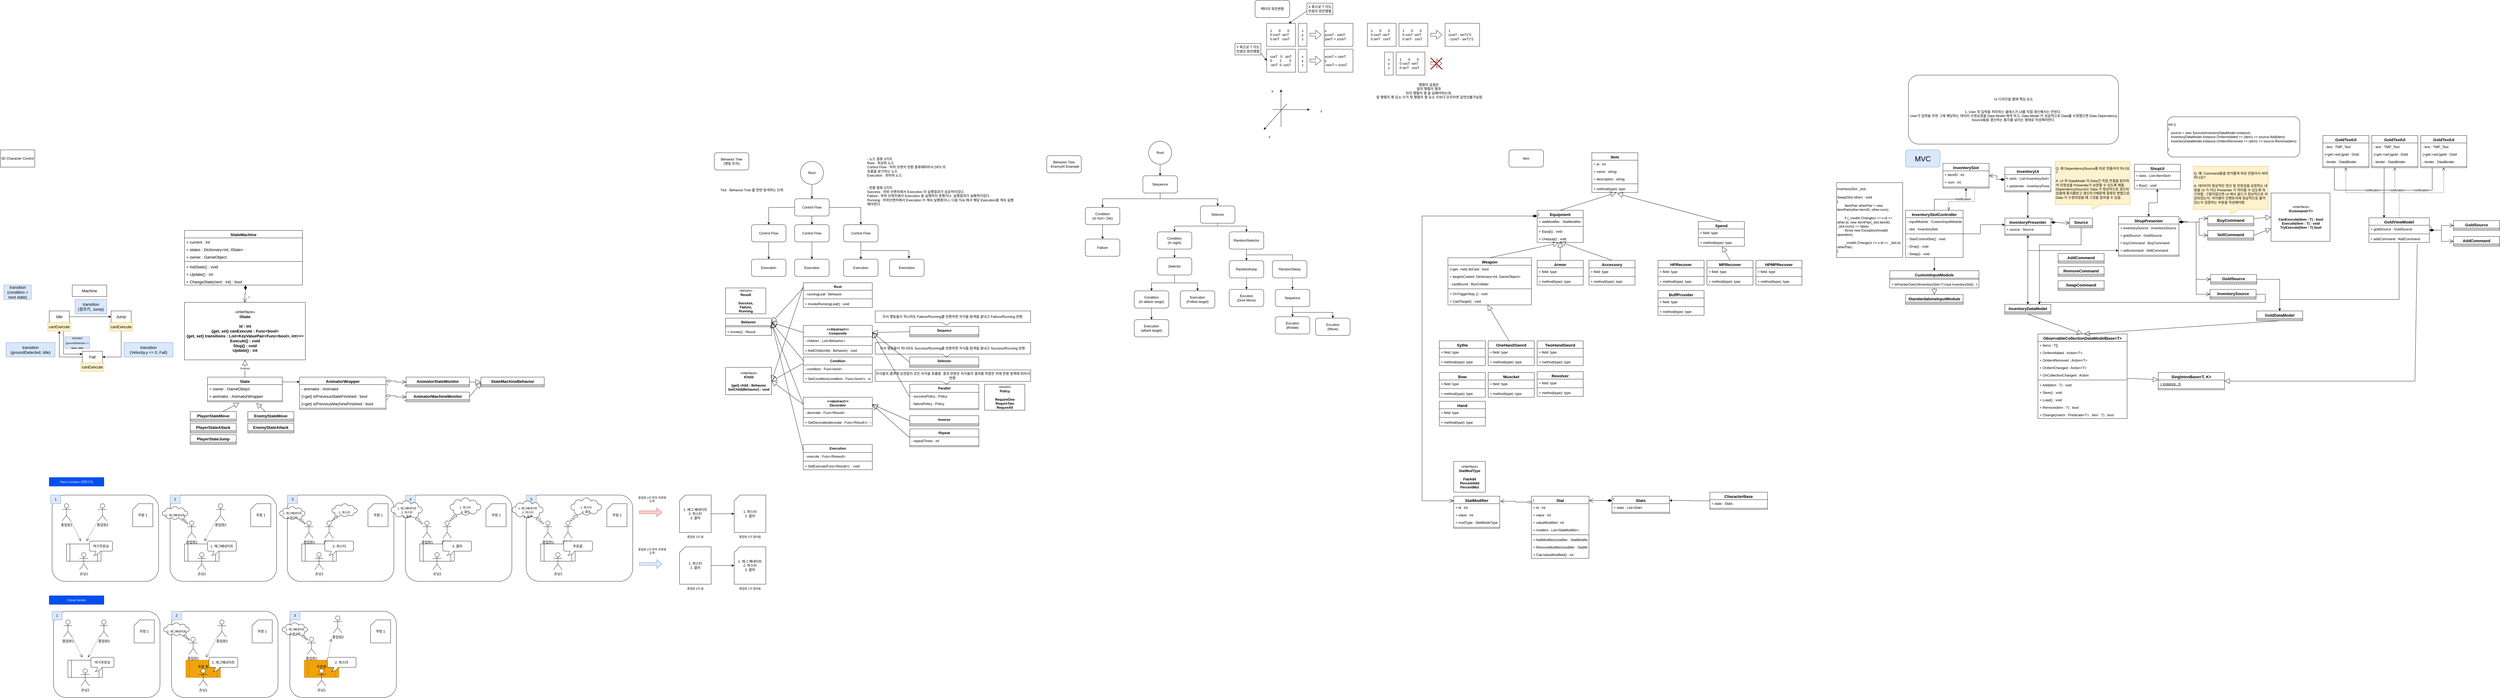 <mxfile version="20.8.21" type="device"><diagram id="C5RBs43oDa-KdzZeNtuy" name="Page-1"><mxGraphModel dx="1500" dy="1999" grid="1" gridSize="10" guides="1" tooltips="1" connect="1" arrows="1" fold="1" page="1" pageScale="1" pageWidth="827" pageHeight="1169" math="0" shadow="0"><root><mxCell id="WIyWlLk6GJQsqaUBKTNV-0"/><mxCell id="WIyWlLk6GJQsqaUBKTNV-1" parent="WIyWlLk6GJQsqaUBKTNV-0"/><mxCell id="JLHAb8G-_-ct1le-wbRp-34" value="" style="rounded=0;whiteSpace=wrap;html=1;" parent="WIyWlLk6GJQsqaUBKTNV-1" vertex="1"><mxGeometry x="4400" y="-440" width="100" height="80" as="geometry"/></mxCell><mxCell id="_eaewPXD6p7eIdEupSR7-8" value="" style="rounded=1;whiteSpace=wrap;html=1;" parent="WIyWlLk6GJQsqaUBKTNV-1" vertex="1"><mxGeometry x="180" y="1200" width="370" height="300" as="geometry"/></mxCell><mxCell id="IvIbU0Q9SpqX5GSilJ8S-0" value="3D Character Control" style="rounded=0;whiteSpace=wrap;html=1;" parent="WIyWlLk6GJQsqaUBKTNV-1" vertex="1"><mxGeometry width="120" height="60" as="geometry"/></mxCell><mxCell id="IvIbU0Q9SpqX5GSilJ8S-33" style="edgeStyle=orthogonalEdgeStyle;rounded=0;orthogonalLoop=1;jettySize=auto;html=1;entryX=-0.001;entryY=0.148;entryDx=0;entryDy=0;entryPerimeter=0;fontSize=9;" parent="WIyWlLk6GJQsqaUBKTNV-1" source="IvIbU0Q9SpqX5GSilJ8S-1" target="IvIbU0Q9SpqX5GSilJ8S-27" edge="1"><mxGeometry relative="1" as="geometry"><Array as="points"><mxPoint x="960" y="807"/><mxPoint x="960" y="807"/></Array></mxGeometry></mxCell><mxCell id="IvIbU0Q9SpqX5GSilJ8S-1" value="State" style="swimlane;fontStyle=1;align=center;verticalAlign=top;childLayout=stackLayout;horizontal=1;startSize=26;horizontalStack=0;resizeParent=1;resizeParentMax=0;resizeLast=0;collapsible=1;marginBottom=0;fontSize=14;" parent="WIyWlLk6GJQsqaUBKTNV-1" vertex="1"><mxGeometry x="720" y="790" width="260" height="86" as="geometry"/></mxCell><mxCell id="IvIbU0Q9SpqX5GSilJ8S-2" value="+ owner : GameObejct" style="text;strokeColor=none;fillColor=none;align=left;verticalAlign=top;spacingLeft=4;spacingRight=4;overflow=hidden;rotatable=0;points=[[0,0.5],[1,0.5]];portConstraint=eastwest;fontSize=14;" parent="IvIbU0Q9SpqX5GSilJ8S-1" vertex="1"><mxGeometry y="26" width="260" height="26" as="geometry"/></mxCell><mxCell id="IvIbU0Q9SpqX5GSilJ8S-4" value="+ animator : AnimatorWrapper" style="text;strokeColor=none;fillColor=none;align=left;verticalAlign=top;spacingLeft=4;spacingRight=4;overflow=hidden;rotatable=0;points=[[0,0.5],[1,0.5]];portConstraint=eastwest;fontSize=14;" parent="IvIbU0Q9SpqX5GSilJ8S-1" vertex="1"><mxGeometry y="52" width="260" height="26" as="geometry"/></mxCell><mxCell id="IvIbU0Q9SpqX5GSilJ8S-3" value="" style="line;strokeWidth=1;fillColor=none;align=left;verticalAlign=middle;spacingTop=-1;spacingLeft=3;spacingRight=3;rotatable=0;labelPosition=right;points=[];portConstraint=eastwest;strokeColor=inherit;" parent="IvIbU0Q9SpqX5GSilJ8S-1" vertex="1"><mxGeometry y="78" width="260" height="8" as="geometry"/></mxCell><mxCell id="IvIbU0Q9SpqX5GSilJ8S-5" value="«interface»&lt;br&gt;&lt;b&gt;IState&lt;br&gt;&lt;br&gt;id : int&lt;br&gt;{get, set} canExecute : Func&amp;lt;bool&amp;gt;&lt;br&gt;{get, set} transitions : List&amp;lt;KeyValuePair&amp;lt;Func&amp;lt;bool&amp;gt;, int&amp;gt;&amp;gt;&amp;gt;&lt;br&gt;Execute() : void&lt;br&gt;Stop() : void&lt;br&gt;Update() : int&lt;br&gt;&lt;/b&gt;" style="html=1;fontSize=14;" parent="WIyWlLk6GJQsqaUBKTNV-1" vertex="1"><mxGeometry x="640" y="530" width="420" height="200" as="geometry"/></mxCell><mxCell id="IvIbU0Q9SpqX5GSilJ8S-23" style="edgeStyle=orthogonalEdgeStyle;rounded=0;orthogonalLoop=1;jettySize=auto;html=1;entryX=0;entryY=0.25;entryDx=0;entryDy=0;fontSize=14;" parent="WIyWlLk6GJQsqaUBKTNV-1" source="IvIbU0Q9SpqX5GSilJ8S-6" target="IvIbU0Q9SpqX5GSilJ8S-9" edge="1"><mxGeometry relative="1" as="geometry"><Array as="points"><mxPoint x="220" y="710"/></Array></mxGeometry></mxCell><mxCell id="IvIbU0Q9SpqX5GSilJ8S-6" value="Idle" style="rounded=0;whiteSpace=wrap;html=1;fontSize=14;" parent="WIyWlLk6GJQsqaUBKTNV-1" vertex="1"><mxGeometry x="170" y="560" width="70" height="40" as="geometry"/></mxCell><mxCell id="IvIbU0Q9SpqX5GSilJ8S-17" style="edgeStyle=orthogonalEdgeStyle;rounded=0;orthogonalLoop=1;jettySize=auto;html=1;entryX=1;entryY=0.5;entryDx=0;entryDy=0;fontSize=14;" parent="WIyWlLk6GJQsqaUBKTNV-1" source="IvIbU0Q9SpqX5GSilJ8S-7" target="IvIbU0Q9SpqX5GSilJ8S-9" edge="1"><mxGeometry relative="1" as="geometry"><Array as="points"><mxPoint x="420" y="720"/></Array></mxGeometry></mxCell><mxCell id="IvIbU0Q9SpqX5GSilJ8S-7" value="Jump" style="rounded=0;whiteSpace=wrap;html=1;fontSize=14;" parent="WIyWlLk6GJQsqaUBKTNV-1" vertex="1"><mxGeometry x="385" y="560" width="70" height="40" as="geometry"/></mxCell><mxCell id="IvIbU0Q9SpqX5GSilJ8S-8" value="Machine" style="rounded=0;whiteSpace=wrap;html=1;fontSize=14;" parent="WIyWlLk6GJQsqaUBKTNV-1" vertex="1"><mxGeometry x="250" y="470" width="120" height="40" as="geometry"/></mxCell><mxCell id="IvIbU0Q9SpqX5GSilJ8S-21" style="edgeStyle=orthogonalEdgeStyle;rounded=0;orthogonalLoop=1;jettySize=auto;html=1;entryX=0.5;entryY=1;entryDx=0;entryDy=0;fontSize=14;" parent="WIyWlLk6GJQsqaUBKTNV-1" source="IvIbU0Q9SpqX5GSilJ8S-9" target="IvIbU0Q9SpqX5GSilJ8S-10" edge="1"><mxGeometry relative="1" as="geometry"/></mxCell><mxCell id="IvIbU0Q9SpqX5GSilJ8S-9" value="Fall" style="rounded=0;whiteSpace=wrap;html=1;fontSize=14;" parent="WIyWlLk6GJQsqaUBKTNV-1" vertex="1"><mxGeometry x="285" y="700" width="70" height="40" as="geometry"/></mxCell><mxCell id="IvIbU0Q9SpqX5GSilJ8S-10" value="canExecute" style="text;html=1;strokeColor=#d6b656;fillColor=#fff2cc;align=center;verticalAlign=middle;whiteSpace=wrap;rounded=0;fontSize=14;" parent="WIyWlLk6GJQsqaUBKTNV-1" vertex="1"><mxGeometry x="165" y="600" width="80" height="30" as="geometry"/></mxCell><mxCell id="IvIbU0Q9SpqX5GSilJ8S-11" value="canExecute" style="text;html=1;strokeColor=#d6b656;fillColor=#fff2cc;align=center;verticalAlign=middle;whiteSpace=wrap;rounded=0;fontSize=14;" parent="WIyWlLk6GJQsqaUBKTNV-1" vertex="1"><mxGeometry x="380" y="600" width="80" height="30" as="geometry"/></mxCell><mxCell id="IvIbU0Q9SpqX5GSilJ8S-12" value="canExecute" style="text;html=1;strokeColor=#d6b656;fillColor=#fff2cc;align=center;verticalAlign=middle;whiteSpace=wrap;rounded=0;fontSize=14;" parent="WIyWlLk6GJQsqaUBKTNV-1" vertex="1"><mxGeometry x="280" y="740" width="80" height="30" as="geometry"/></mxCell><mxCell id="IvIbU0Q9SpqX5GSilJ8S-13" value="" style="endArrow=classic;html=1;rounded=0;fontSize=14;exitX=1;exitY=0.5;exitDx=0;exitDy=0;entryX=0;entryY=0.5;entryDx=0;entryDy=0;" parent="WIyWlLk6GJQsqaUBKTNV-1" source="IvIbU0Q9SpqX5GSilJ8S-6" target="IvIbU0Q9SpqX5GSilJ8S-7" edge="1"><mxGeometry width="50" height="50" relative="1" as="geometry"><mxPoint x="470" y="580" as="sourcePoint"/><mxPoint x="520" y="530" as="targetPoint"/></mxGeometry></mxCell><mxCell id="IvIbU0Q9SpqX5GSilJ8S-14" value="transition&lt;br&gt;(condition + next state)" style="text;html=1;strokeColor=#6c8ebf;fillColor=#dae8fc;align=center;verticalAlign=middle;whiteSpace=wrap;rounded=0;fontSize=14;" parent="WIyWlLk6GJQsqaUBKTNV-1" vertex="1"><mxGeometry x="12.5" y="470" width="95" height="50" as="geometry"/></mxCell><mxCell id="IvIbU0Q9SpqX5GSilJ8S-15" value="transition&lt;br&gt;(점프키, Jump)" style="text;html=1;strokeColor=#6c8ebf;fillColor=#dae8fc;align=center;verticalAlign=middle;whiteSpace=wrap;rounded=0;fontSize=14;" parent="WIyWlLk6GJQsqaUBKTNV-1" vertex="1"><mxGeometry x="260" y="520" width="110" height="50" as="geometry"/></mxCell><mxCell id="IvIbU0Q9SpqX5GSilJ8S-18" value="transition&lt;br&gt;(Velocity.y &amp;lt;= 0, Fall)" style="text;html=1;strokeColor=#6c8ebf;fillColor=#dae8fc;align=center;verticalAlign=middle;whiteSpace=wrap;rounded=0;fontSize=14;" parent="WIyWlLk6GJQsqaUBKTNV-1" vertex="1"><mxGeometry x="430" y="670" width="170" height="50" as="geometry"/></mxCell><mxCell id="IvIbU0Q9SpqX5GSilJ8S-22" value="transition&lt;br&gt;(groundDetected, Idle)" style="text;html=1;strokeColor=#6c8ebf;fillColor=#dae8fc;align=center;verticalAlign=middle;whiteSpace=wrap;rounded=0;fontSize=14;" parent="WIyWlLk6GJQsqaUBKTNV-1" vertex="1"><mxGeometry x="20" y="670" width="170" height="50" as="geometry"/></mxCell><mxCell id="IvIbU0Q9SpqX5GSilJ8S-24" value="&lt;font style=&quot;font-size: 9px;&quot;&gt;transition&lt;br style=&quot;font-size: 9px;&quot;&gt;(groundDetected == false, Idle)&lt;/font&gt;" style="text;html=1;strokeColor=#6c8ebf;fillColor=#dae8fc;align=center;verticalAlign=middle;whiteSpace=wrap;rounded=0;fontSize=14;" parent="WIyWlLk6GJQsqaUBKTNV-1" vertex="1"><mxGeometry x="225" y="650" width="85" height="40" as="geometry"/></mxCell><mxCell id="IvIbU0Q9SpqX5GSilJ8S-26" value="Extends" style="endArrow=block;endSize=16;endFill=0;html=1;rounded=0;fontSize=9;exitX=0.5;exitY=0;exitDx=0;exitDy=0;entryX=0.5;entryY=1;entryDx=0;entryDy=0;" parent="WIyWlLk6GJQsqaUBKTNV-1" source="IvIbU0Q9SpqX5GSilJ8S-1" target="IvIbU0Q9SpqX5GSilJ8S-5" edge="1"><mxGeometry width="160" relative="1" as="geometry"><mxPoint x="840" y="780" as="sourcePoint"/><mxPoint x="1000" y="780" as="targetPoint"/></mxGeometry></mxCell><mxCell id="IvIbU0Q9SpqX5GSilJ8S-27" value="AnimatorWrapper" style="swimlane;fontStyle=1;align=center;verticalAlign=top;childLayout=stackLayout;horizontal=1;startSize=26;horizontalStack=0;resizeParent=1;resizeParentMax=0;resizeLast=0;collapsible=1;marginBottom=0;fontSize=14;" parent="WIyWlLk6GJQsqaUBKTNV-1" vertex="1"><mxGeometry x="1040" y="790" width="300" height="112" as="geometry"/></mxCell><mxCell id="IvIbU0Q9SpqX5GSilJ8S-28" value="- animator : Animator" style="text;strokeColor=none;fillColor=none;align=left;verticalAlign=top;spacingLeft=4;spacingRight=4;overflow=hidden;rotatable=0;points=[[0,0.5],[1,0.5]];portConstraint=eastwest;fontSize=14;" parent="IvIbU0Q9SpqX5GSilJ8S-27" vertex="1"><mxGeometry y="26" width="300" height="26" as="geometry"/></mxCell><mxCell id="IvIbU0Q9SpqX5GSilJ8S-31" value="{+get} isPreviousStateFinished : bool" style="text;strokeColor=none;fillColor=none;align=left;verticalAlign=top;spacingLeft=4;spacingRight=4;overflow=hidden;rotatable=0;points=[[0,0.5],[1,0.5]];portConstraint=eastwest;fontSize=14;" parent="IvIbU0Q9SpqX5GSilJ8S-27" vertex="1"><mxGeometry y="52" width="300" height="26" as="geometry"/></mxCell><mxCell id="IvIbU0Q9SpqX5GSilJ8S-32" value="{+get} isPreviousMachineFinished : bool" style="text;strokeColor=none;fillColor=none;align=left;verticalAlign=top;spacingLeft=4;spacingRight=4;overflow=hidden;rotatable=0;points=[[0,0.5],[1,0.5]];portConstraint=eastwest;fontSize=14;" parent="IvIbU0Q9SpqX5GSilJ8S-27" vertex="1"><mxGeometry y="78" width="300" height="26" as="geometry"/></mxCell><mxCell id="IvIbU0Q9SpqX5GSilJ8S-29" value="" style="line;strokeWidth=1;fillColor=none;align=left;verticalAlign=middle;spacingTop=-1;spacingLeft=3;spacingRight=3;rotatable=0;labelPosition=right;points=[];portConstraint=eastwest;strokeColor=inherit;" parent="IvIbU0Q9SpqX5GSilJ8S-27" vertex="1"><mxGeometry y="104" width="300" height="8" as="geometry"/></mxCell><mxCell id="IvIbU0Q9SpqX5GSilJ8S-34" value="PlayerStateMove" style="swimlane;fontStyle=1;align=center;verticalAlign=top;childLayout=stackLayout;horizontal=1;startSize=26;horizontalStack=0;resizeParent=1;resizeParentMax=0;resizeLast=0;collapsible=1;marginBottom=0;fontSize=14;" parent="WIyWlLk6GJQsqaUBKTNV-1" vertex="1"><mxGeometry x="660" y="910" width="160" height="34" as="geometry"/></mxCell><mxCell id="IvIbU0Q9SpqX5GSilJ8S-37" value="" style="line;strokeWidth=1;fillColor=none;align=left;verticalAlign=middle;spacingTop=-1;spacingLeft=3;spacingRight=3;rotatable=0;labelPosition=right;points=[];portConstraint=eastwest;strokeColor=inherit;" parent="IvIbU0Q9SpqX5GSilJ8S-34" vertex="1"><mxGeometry y="26" width="160" height="8" as="geometry"/></mxCell><mxCell id="IvIbU0Q9SpqX5GSilJ8S-38" value="PlayerStateAttack" style="swimlane;fontStyle=1;align=center;verticalAlign=top;childLayout=stackLayout;horizontal=1;startSize=26;horizontalStack=0;resizeParent=1;resizeParentMax=0;resizeLast=0;collapsible=1;marginBottom=0;fontSize=14;" parent="WIyWlLk6GJQsqaUBKTNV-1" vertex="1"><mxGeometry x="660" y="950" width="160" height="34" as="geometry"/></mxCell><mxCell id="IvIbU0Q9SpqX5GSilJ8S-39" value="" style="line;strokeWidth=1;fillColor=none;align=left;verticalAlign=middle;spacingTop=-1;spacingLeft=3;spacingRight=3;rotatable=0;labelPosition=right;points=[];portConstraint=eastwest;strokeColor=inherit;" parent="IvIbU0Q9SpqX5GSilJ8S-38" vertex="1"><mxGeometry y="26" width="160" height="8" as="geometry"/></mxCell><mxCell id="IvIbU0Q9SpqX5GSilJ8S-40" value="PlayerStateJump" style="swimlane;fontStyle=1;align=center;verticalAlign=top;childLayout=stackLayout;horizontal=1;startSize=26;horizontalStack=0;resizeParent=1;resizeParentMax=0;resizeLast=0;collapsible=1;marginBottom=0;fontSize=14;" parent="WIyWlLk6GJQsqaUBKTNV-1" vertex="1"><mxGeometry x="660" y="990" width="160" height="34" as="geometry"/></mxCell><mxCell id="IvIbU0Q9SpqX5GSilJ8S-41" value="" style="line;strokeWidth=1;fillColor=none;align=left;verticalAlign=middle;spacingTop=-1;spacingLeft=3;spacingRight=3;rotatable=0;labelPosition=right;points=[];portConstraint=eastwest;strokeColor=inherit;" parent="IvIbU0Q9SpqX5GSilJ8S-40" vertex="1"><mxGeometry y="26" width="160" height="8" as="geometry"/></mxCell><mxCell id="IvIbU0Q9SpqX5GSilJ8S-42" value="EnemyStateMove" style="swimlane;fontStyle=1;align=center;verticalAlign=top;childLayout=stackLayout;horizontal=1;startSize=26;horizontalStack=0;resizeParent=1;resizeParentMax=0;resizeLast=0;collapsible=1;marginBottom=0;fontSize=14;" parent="WIyWlLk6GJQsqaUBKTNV-1" vertex="1"><mxGeometry x="860" y="910" width="160" height="34" as="geometry"/></mxCell><mxCell id="IvIbU0Q9SpqX5GSilJ8S-43" value="" style="line;strokeWidth=1;fillColor=none;align=left;verticalAlign=middle;spacingTop=-1;spacingLeft=3;spacingRight=3;rotatable=0;labelPosition=right;points=[];portConstraint=eastwest;strokeColor=inherit;" parent="IvIbU0Q9SpqX5GSilJ8S-42" vertex="1"><mxGeometry y="26" width="160" height="8" as="geometry"/></mxCell><mxCell id="IvIbU0Q9SpqX5GSilJ8S-44" value="EnemyStateAttack" style="swimlane;fontStyle=1;align=center;verticalAlign=top;childLayout=stackLayout;horizontal=1;startSize=26;horizontalStack=0;resizeParent=1;resizeParentMax=0;resizeLast=0;collapsible=1;marginBottom=0;fontSize=14;" parent="WIyWlLk6GJQsqaUBKTNV-1" vertex="1"><mxGeometry x="860" y="950" width="160" height="34" as="geometry"/></mxCell><mxCell id="IvIbU0Q9SpqX5GSilJ8S-45" value="" style="line;strokeWidth=1;fillColor=none;align=left;verticalAlign=middle;spacingTop=-1;spacingLeft=3;spacingRight=3;rotatable=0;labelPosition=right;points=[];portConstraint=eastwest;strokeColor=inherit;" parent="IvIbU0Q9SpqX5GSilJ8S-44" vertex="1"><mxGeometry y="26" width="160" height="8" as="geometry"/></mxCell><mxCell id="IvIbU0Q9SpqX5GSilJ8S-46" value="" style="endArrow=block;endSize=16;endFill=0;html=1;rounded=0;fontSize=9;" parent="WIyWlLk6GJQsqaUBKTNV-1" source="IvIbU0Q9SpqX5GSilJ8S-34" edge="1"><mxGeometry width="160" relative="1" as="geometry"><mxPoint x="860" y="800" as="sourcePoint"/><mxPoint x="830" y="880" as="targetPoint"/></mxGeometry></mxCell><mxCell id="IvIbU0Q9SpqX5GSilJ8S-47" value="" style="endArrow=block;endSize=16;endFill=0;html=1;rounded=0;fontSize=9;exitX=0.383;exitY=0.018;exitDx=0;exitDy=0;exitPerimeter=0;" parent="WIyWlLk6GJQsqaUBKTNV-1" source="IvIbU0Q9SpqX5GSilJ8S-42" edge="1"><mxGeometry width="160" relative="1" as="geometry"><mxPoint x="782.553" y="920" as="sourcePoint"/><mxPoint x="890" y="880" as="targetPoint"/></mxGeometry></mxCell><mxCell id="IvIbU0Q9SpqX5GSilJ8S-48" value="StateMachine" style="swimlane;fontStyle=1;align=center;verticalAlign=top;childLayout=stackLayout;horizontal=1;startSize=26;horizontalStack=0;resizeParent=1;resizeParentMax=0;resizeLast=0;collapsible=1;marginBottom=0;fontSize=14;" parent="WIyWlLk6GJQsqaUBKTNV-1" vertex="1"><mxGeometry x="640" y="280" width="410" height="190" as="geometry"/></mxCell><mxCell id="IvIbU0Q9SpqX5GSilJ8S-49" value="+ current : int" style="text;strokeColor=none;fillColor=none;align=left;verticalAlign=top;spacingLeft=4;spacingRight=4;overflow=hidden;rotatable=0;points=[[0,0.5],[1,0.5]];portConstraint=eastwest;fontSize=14;" parent="IvIbU0Q9SpqX5GSilJ8S-48" vertex="1"><mxGeometry y="26" width="410" height="26" as="geometry"/></mxCell><mxCell id="IvIbU0Q9SpqX5GSilJ8S-50" value="+ states : Dictionary&lt;int, IState&gt;" style="text;strokeColor=none;fillColor=none;align=left;verticalAlign=top;spacingLeft=4;spacingRight=4;overflow=hidden;rotatable=0;points=[[0,0.5],[1,0.5]];portConstraint=eastwest;fontSize=14;" parent="IvIbU0Q9SpqX5GSilJ8S-48" vertex="1"><mxGeometry y="52" width="410" height="26" as="geometry"/></mxCell><mxCell id="IvIbU0Q9SpqX5GSilJ8S-52" value="+ owner : GameObject" style="text;strokeColor=none;fillColor=none;align=left;verticalAlign=top;spacingLeft=4;spacingRight=4;overflow=hidden;rotatable=0;points=[[0,0.5],[1,0.5]];portConstraint=eastwest;fontSize=14;" parent="IvIbU0Q9SpqX5GSilJ8S-48" vertex="1"><mxGeometry y="78" width="410" height="26" as="geometry"/></mxCell><mxCell id="IvIbU0Q9SpqX5GSilJ8S-51" value="" style="line;strokeWidth=1;fillColor=none;align=left;verticalAlign=middle;spacingTop=-1;spacingLeft=3;spacingRight=3;rotatable=0;labelPosition=right;points=[];portConstraint=eastwest;strokeColor=inherit;" parent="IvIbU0Q9SpqX5GSilJ8S-48" vertex="1"><mxGeometry y="104" width="410" height="8" as="geometry"/></mxCell><mxCell id="IvIbU0Q9SpqX5GSilJ8S-53" value="+ InitState() : void" style="text;strokeColor=none;fillColor=none;align=left;verticalAlign=top;spacingLeft=4;spacingRight=4;overflow=hidden;rotatable=0;points=[[0,0.5],[1,0.5]];portConstraint=eastwest;fontSize=14;" parent="IvIbU0Q9SpqX5GSilJ8S-48" vertex="1"><mxGeometry y="112" width="410" height="26" as="geometry"/></mxCell><mxCell id="IvIbU0Q9SpqX5GSilJ8S-54" value="+ Update() : int" style="text;strokeColor=none;fillColor=none;align=left;verticalAlign=top;spacingLeft=4;spacingRight=4;overflow=hidden;rotatable=0;points=[[0,0.5],[1,0.5]];portConstraint=eastwest;fontSize=14;" parent="IvIbU0Q9SpqX5GSilJ8S-48" vertex="1"><mxGeometry y="138" width="410" height="26" as="geometry"/></mxCell><mxCell id="IvIbU0Q9SpqX5GSilJ8S-55" value="+ ChangeState(next : int) : bool" style="text;strokeColor=none;fillColor=none;align=left;verticalAlign=top;spacingLeft=4;spacingRight=4;overflow=hidden;rotatable=0;points=[[0,0.5],[1,0.5]];portConstraint=eastwest;fontSize=14;" parent="IvIbU0Q9SpqX5GSilJ8S-48" vertex="1"><mxGeometry y="164" width="410" height="26" as="geometry"/></mxCell><mxCell id="IvIbU0Q9SpqX5GSilJ8S-56" value="n" style="endArrow=open;html=1;endSize=12;startArrow=diamondThin;startSize=14;startFill=1;edgeStyle=orthogonalEdgeStyle;align=left;verticalAlign=bottom;rounded=0;fontSize=9;exitX=0.517;exitY=1.023;exitDx=0;exitDy=0;exitPerimeter=0;entryX=0.5;entryY=0;entryDx=0;entryDy=0;" parent="WIyWlLk6GJQsqaUBKTNV-1" source="IvIbU0Q9SpqX5GSilJ8S-55" target="IvIbU0Q9SpqX5GSilJ8S-5" edge="1"><mxGeometry x="0.674" y="10" relative="1" as="geometry"><mxPoint x="830" y="570" as="sourcePoint"/><mxPoint x="990" y="570" as="targetPoint"/><mxPoint as="offset"/></mxGeometry></mxCell><mxCell id="IvIbU0Q9SpqX5GSilJ8S-57" value="StateMachineBehavior" style="swimlane;fontStyle=1;align=center;verticalAlign=top;childLayout=stackLayout;horizontal=1;startSize=26;horizontalStack=0;resizeParent=1;resizeParentMax=0;resizeLast=0;collapsible=1;marginBottom=0;fontSize=14;" parent="WIyWlLk6GJQsqaUBKTNV-1" vertex="1"><mxGeometry x="1670" y="790" width="220" height="34" as="geometry"/></mxCell><mxCell id="IvIbU0Q9SpqX5GSilJ8S-60" value="" style="line;strokeWidth=1;fillColor=none;align=left;verticalAlign=middle;spacingTop=-1;spacingLeft=3;spacingRight=3;rotatable=0;labelPosition=right;points=[];portConstraint=eastwest;strokeColor=inherit;" parent="IvIbU0Q9SpqX5GSilJ8S-57" vertex="1"><mxGeometry y="26" width="220" height="8" as="geometry"/></mxCell><mxCell id="IvIbU0Q9SpqX5GSilJ8S-61" value="AnimatorStateMonitor" style="swimlane;fontStyle=1;align=center;verticalAlign=top;childLayout=stackLayout;horizontal=1;startSize=26;horizontalStack=0;resizeParent=1;resizeParentMax=0;resizeLast=0;collapsible=1;marginBottom=0;fontSize=14;" parent="WIyWlLk6GJQsqaUBKTNV-1" vertex="1"><mxGeometry x="1410" y="790" width="220" height="34" as="geometry"/></mxCell><mxCell id="IvIbU0Q9SpqX5GSilJ8S-62" value="" style="line;strokeWidth=1;fillColor=none;align=left;verticalAlign=middle;spacingTop=-1;spacingLeft=3;spacingRight=3;rotatable=0;labelPosition=right;points=[];portConstraint=eastwest;strokeColor=inherit;" parent="IvIbU0Q9SpqX5GSilJ8S-61" vertex="1"><mxGeometry y="26" width="220" height="8" as="geometry"/></mxCell><mxCell id="IvIbU0Q9SpqX5GSilJ8S-63" value="" style="endArrow=block;endSize=16;endFill=0;html=1;rounded=0;fontSize=9;exitX=1;exitY=0.5;exitDx=0;exitDy=0;entryX=0;entryY=0.5;entryDx=0;entryDy=0;" parent="WIyWlLk6GJQsqaUBKTNV-1" source="IvIbU0Q9SpqX5GSilJ8S-61" target="IvIbU0Q9SpqX5GSilJ8S-57" edge="1"><mxGeometry width="160" relative="1" as="geometry"><mxPoint x="931.28" y="920.612" as="sourcePoint"/><mxPoint x="900" y="890" as="targetPoint"/></mxGeometry></mxCell><mxCell id="IvIbU0Q9SpqX5GSilJ8S-65" value="" style="endArrow=open;html=1;endSize=12;startArrow=diamondThin;startSize=14;startFill=0;edgeStyle=orthogonalEdgeStyle;rounded=0;fontSize=9;exitX=1.004;exitY=0.122;exitDx=0;exitDy=0;exitPerimeter=0;" parent="WIyWlLk6GJQsqaUBKTNV-1" source="IvIbU0Q9SpqX5GSilJ8S-27" edge="1"><mxGeometry relative="1" as="geometry"><mxPoint x="1340" y="890" as="sourcePoint"/><mxPoint x="1410" y="807" as="targetPoint"/></mxGeometry></mxCell><mxCell id="IvIbU0Q9SpqX5GSilJ8S-66" value="1" style="edgeLabel;resizable=0;html=1;align=left;verticalAlign=top;fontSize=9;" parent="IvIbU0Q9SpqX5GSilJ8S-65" connectable="0" vertex="1"><mxGeometry x="-1" relative="1" as="geometry"/></mxCell><mxCell id="IvIbU0Q9SpqX5GSilJ8S-67" value="n" style="edgeLabel;resizable=0;html=1;align=right;verticalAlign=top;fontSize=9;" parent="IvIbU0Q9SpqX5GSilJ8S-65" connectable="0" vertex="1"><mxGeometry x="1" relative="1" as="geometry"/></mxCell><mxCell id="IvIbU0Q9SpqX5GSilJ8S-68" value="AnimatorMachineMonitor" style="swimlane;fontStyle=1;align=center;verticalAlign=top;childLayout=stackLayout;horizontal=1;startSize=26;horizontalStack=0;resizeParent=1;resizeParentMax=0;resizeLast=0;collapsible=1;marginBottom=0;fontSize=14;" parent="WIyWlLk6GJQsqaUBKTNV-1" vertex="1"><mxGeometry x="1410" y="842" width="220" height="34" as="geometry"/></mxCell><mxCell id="IvIbU0Q9SpqX5GSilJ8S-69" value="" style="line;strokeWidth=1;fillColor=none;align=left;verticalAlign=middle;spacingTop=-1;spacingLeft=3;spacingRight=3;rotatable=0;labelPosition=right;points=[];portConstraint=eastwest;strokeColor=inherit;" parent="IvIbU0Q9SpqX5GSilJ8S-68" vertex="1"><mxGeometry y="26" width="220" height="8" as="geometry"/></mxCell><mxCell id="IvIbU0Q9SpqX5GSilJ8S-70" value="" style="endArrow=block;endSize=16;endFill=0;html=1;rounded=0;fontSize=9;exitX=1;exitY=0.5;exitDx=0;exitDy=0;" parent="WIyWlLk6GJQsqaUBKTNV-1" source="IvIbU0Q9SpqX5GSilJ8S-68" edge="1"><mxGeometry width="160" relative="1" as="geometry"><mxPoint x="1640" y="817.0" as="sourcePoint"/><mxPoint x="1670" y="810" as="targetPoint"/></mxGeometry></mxCell><mxCell id="IvIbU0Q9SpqX5GSilJ8S-71" value="" style="endArrow=open;html=1;endSize=12;startArrow=diamondThin;startSize=14;startFill=0;edgeStyle=orthogonalEdgeStyle;rounded=0;fontSize=9;exitX=1;exitY=0.5;exitDx=0;exitDy=0;entryX=0;entryY=0.5;entryDx=0;entryDy=0;" parent="WIyWlLk6GJQsqaUBKTNV-1" source="IvIbU0Q9SpqX5GSilJ8S-31" target="IvIbU0Q9SpqX5GSilJ8S-68" edge="1"><mxGeometry relative="1" as="geometry"><mxPoint x="1351.2" y="813.664" as="sourcePoint"/><mxPoint x="1420" y="817.0" as="targetPoint"/></mxGeometry></mxCell><mxCell id="IvIbU0Q9SpqX5GSilJ8S-72" value="1" style="edgeLabel;resizable=0;html=1;align=left;verticalAlign=top;fontSize=9;" parent="IvIbU0Q9SpqX5GSilJ8S-71" connectable="0" vertex="1"><mxGeometry x="-1" relative="1" as="geometry"/></mxCell><mxCell id="IvIbU0Q9SpqX5GSilJ8S-73" value="n" style="edgeLabel;resizable=0;html=1;align=right;verticalAlign=top;fontSize=9;" parent="IvIbU0Q9SpqX5GSilJ8S-71" connectable="0" vertex="1"><mxGeometry x="1" relative="1" as="geometry"/></mxCell><mxCell id="_eaewPXD6p7eIdEupSR7-0" value="종업원1" style="shape=umlActor;verticalLabelPosition=bottom;verticalAlign=top;html=1;outlineConnect=0;" parent="WIyWlLk6GJQsqaUBKTNV-1" vertex="1"><mxGeometry x="215" y="1230" width="30" height="60" as="geometry"/></mxCell><mxCell id="_eaewPXD6p7eIdEupSR7-1" value="종업원2" style="shape=umlActor;verticalLabelPosition=bottom;verticalAlign=top;html=1;outlineConnect=0;" parent="WIyWlLk6GJQsqaUBKTNV-1" vertex="1"><mxGeometry x="340" y="1230" width="30" height="60" as="geometry"/></mxCell><mxCell id="_eaewPXD6p7eIdEupSR7-2" value="" style="shape=process;whiteSpace=wrap;html=1;backgroundOutline=1;" parent="WIyWlLk6GJQsqaUBKTNV-1" vertex="1"><mxGeometry x="230" y="1370" width="120" height="60" as="geometry"/></mxCell><mxCell id="_eaewPXD6p7eIdEupSR7-3" value="손님1" style="shape=umlActor;verticalLabelPosition=bottom;verticalAlign=top;html=1;outlineConnect=0;" parent="WIyWlLk6GJQsqaUBKTNV-1" vertex="1"><mxGeometry x="275" y="1400" width="30" height="60" as="geometry"/></mxCell><mxCell id="_eaewPXD6p7eIdEupSR7-4" value="주방 1" style="shape=card;whiteSpace=wrap;html=1;size=20;" parent="WIyWlLk6GJQsqaUBKTNV-1" vertex="1"><mxGeometry x="460" y="1230" width="70" height="80" as="geometry"/></mxCell><mxCell id="_eaewPXD6p7eIdEupSR7-5" value="여기주문요" style="whiteSpace=wrap;html=1;shape=mxgraph.basic.roundRectCallout;dx=30;dy=15;size=5;boundedLbl=1;" parent="WIyWlLk6GJQsqaUBKTNV-1" vertex="1"><mxGeometry x="310" y="1360" width="80" height="50" as="geometry"/></mxCell><mxCell id="_eaewPXD6p7eIdEupSR7-6" value="" style="html=1;verticalAlign=bottom;endArrow=open;dashed=1;endSize=8;rounded=0;" parent="WIyWlLk6GJQsqaUBKTNV-1" source="_eaewPXD6p7eIdEupSR7-0" edge="1"><mxGeometry relative="1" as="geometry"><mxPoint x="610" y="1410" as="sourcePoint"/><mxPoint x="280" y="1360" as="targetPoint"/></mxGeometry></mxCell><mxCell id="_eaewPXD6p7eIdEupSR7-7" value="" style="html=1;verticalAlign=bottom;endArrow=open;dashed=1;endSize=8;rounded=0;" parent="WIyWlLk6GJQsqaUBKTNV-1" source="_eaewPXD6p7eIdEupSR7-1" edge="1"><mxGeometry relative="1" as="geometry"><mxPoint x="255" y="1300.0" as="sourcePoint"/><mxPoint x="300" y="1360" as="targetPoint"/></mxGeometry></mxCell><mxCell id="_eaewPXD6p7eIdEupSR7-9" value="" style="rounded=1;whiteSpace=wrap;html=1;" parent="WIyWlLk6GJQsqaUBKTNV-1" vertex="1"><mxGeometry x="590" y="1200" width="370" height="300" as="geometry"/></mxCell><mxCell id="_eaewPXD6p7eIdEupSR7-10" value="종업원1" style="shape=umlActor;verticalLabelPosition=bottom;verticalAlign=top;html=1;outlineConnect=0;" parent="WIyWlLk6GJQsqaUBKTNV-1" vertex="1"><mxGeometry x="650" y="1290" width="30" height="60" as="geometry"/></mxCell><mxCell id="_eaewPXD6p7eIdEupSR7-11" value="종업원2" style="shape=umlActor;verticalLabelPosition=bottom;verticalAlign=top;html=1;outlineConnect=0;" parent="WIyWlLk6GJQsqaUBKTNV-1" vertex="1"><mxGeometry x="750" y="1230" width="30" height="60" as="geometry"/></mxCell><mxCell id="_eaewPXD6p7eIdEupSR7-12" value="" style="shape=process;whiteSpace=wrap;html=1;backgroundOutline=1;" parent="WIyWlLk6GJQsqaUBKTNV-1" vertex="1"><mxGeometry x="640" y="1370" width="120" height="60" as="geometry"/></mxCell><mxCell id="_eaewPXD6p7eIdEupSR7-13" value="손님1" style="shape=umlActor;verticalLabelPosition=bottom;verticalAlign=top;html=1;outlineConnect=0;" parent="WIyWlLk6GJQsqaUBKTNV-1" vertex="1"><mxGeometry x="685" y="1400" width="30" height="60" as="geometry"/></mxCell><mxCell id="_eaewPXD6p7eIdEupSR7-14" value="주방 1" style="shape=card;whiteSpace=wrap;html=1;size=20;" parent="WIyWlLk6GJQsqaUBKTNV-1" vertex="1"><mxGeometry x="870" y="1230" width="70" height="80" as="geometry"/></mxCell><mxCell id="_eaewPXD6p7eIdEupSR7-15" value="1. 에그베네딕트" style="whiteSpace=wrap;html=1;shape=mxgraph.basic.roundRectCallout;dx=30;dy=15;size=5;boundedLbl=1;" parent="WIyWlLk6GJQsqaUBKTNV-1" vertex="1"><mxGeometry x="720" y="1360" width="100" height="50" as="geometry"/></mxCell><mxCell id="_eaewPXD6p7eIdEupSR7-17" value="" style="html=1;verticalAlign=bottom;endArrow=open;dashed=1;endSize=8;rounded=0;" parent="WIyWlLk6GJQsqaUBKTNV-1" source="_eaewPXD6p7eIdEupSR7-11" edge="1"><mxGeometry relative="1" as="geometry"><mxPoint x="665" y="1300.0" as="sourcePoint"/><mxPoint x="710" y="1360" as="targetPoint"/></mxGeometry></mxCell><mxCell id="_eaewPXD6p7eIdEupSR7-18" value="1" style="text;html=1;strokeColor=#6c8ebf;fillColor=#dae8fc;align=center;verticalAlign=middle;whiteSpace=wrap;rounded=0;" parent="WIyWlLk6GJQsqaUBKTNV-1" vertex="1"><mxGeometry x="175" y="1200" width="35" height="30" as="geometry"/></mxCell><mxCell id="_eaewPXD6p7eIdEupSR7-19" value="2" style="text;html=1;strokeColor=#6c8ebf;fillColor=#dae8fc;align=center;verticalAlign=middle;whiteSpace=wrap;rounded=0;" parent="WIyWlLk6GJQsqaUBKTNV-1" vertex="1"><mxGeometry x="590" y="1200" width="35" height="30" as="geometry"/></mxCell><mxCell id="_eaewPXD6p7eIdEupSR7-21" value="&lt;font style=&quot;font-size: 10px;&quot;&gt;1. 에그베네딕트&lt;/font&gt;" style="whiteSpace=wrap;html=1;shape=mxgraph.basic.cloud_callout;flipH=1;" parent="WIyWlLk6GJQsqaUBKTNV-1" vertex="1"><mxGeometry x="562.5" y="1240" width="90" height="60" as="geometry"/></mxCell><mxCell id="_eaewPXD6p7eIdEupSR7-22" value="" style="rounded=1;whiteSpace=wrap;html=1;" parent="WIyWlLk6GJQsqaUBKTNV-1" vertex="1"><mxGeometry x="997.5" y="1200" width="370" height="300" as="geometry"/></mxCell><mxCell id="_eaewPXD6p7eIdEupSR7-23" value="종업원1" style="shape=umlActor;verticalLabelPosition=bottom;verticalAlign=top;html=1;outlineConnect=0;" parent="WIyWlLk6GJQsqaUBKTNV-1" vertex="1"><mxGeometry x="1057.5" y="1290" width="30" height="60" as="geometry"/></mxCell><mxCell id="_eaewPXD6p7eIdEupSR7-24" value="종업원2" style="shape=umlActor;verticalLabelPosition=bottom;verticalAlign=top;html=1;outlineConnect=0;" parent="WIyWlLk6GJQsqaUBKTNV-1" vertex="1"><mxGeometry x="1127.5" y="1290" width="30" height="60" as="geometry"/></mxCell><mxCell id="_eaewPXD6p7eIdEupSR7-25" value="" style="shape=process;whiteSpace=wrap;html=1;backgroundOutline=1;" parent="WIyWlLk6GJQsqaUBKTNV-1" vertex="1"><mxGeometry x="1047.5" y="1370" width="120" height="60" as="geometry"/></mxCell><mxCell id="_eaewPXD6p7eIdEupSR7-26" value="손님1" style="shape=umlActor;verticalLabelPosition=bottom;verticalAlign=top;html=1;outlineConnect=0;" parent="WIyWlLk6GJQsqaUBKTNV-1" vertex="1"><mxGeometry x="1092.5" y="1400" width="30" height="60" as="geometry"/></mxCell><mxCell id="_eaewPXD6p7eIdEupSR7-27" value="주방 1" style="shape=card;whiteSpace=wrap;html=1;size=20;" parent="WIyWlLk6GJQsqaUBKTNV-1" vertex="1"><mxGeometry x="1277.5" y="1230" width="70" height="80" as="geometry"/></mxCell><mxCell id="_eaewPXD6p7eIdEupSR7-28" value="2. 파스타" style="whiteSpace=wrap;html=1;shape=mxgraph.basic.roundRectCallout;dx=30;dy=15;size=5;boundedLbl=1;" parent="WIyWlLk6GJQsqaUBKTNV-1" vertex="1"><mxGeometry x="1127.5" y="1360" width="100" height="50" as="geometry"/></mxCell><mxCell id="_eaewPXD6p7eIdEupSR7-30" value="3" style="text;html=1;strokeColor=#6c8ebf;fillColor=#dae8fc;align=center;verticalAlign=middle;whiteSpace=wrap;rounded=0;" parent="WIyWlLk6GJQsqaUBKTNV-1" vertex="1"><mxGeometry x="997.5" y="1200" width="35" height="30" as="geometry"/></mxCell><mxCell id="_eaewPXD6p7eIdEupSR7-31" value="&lt;font style=&quot;font-size: 10px;&quot;&gt;1. 에그베네딕트&lt;br&gt;2. 파스타&lt;br&gt;&lt;/font&gt;" style="whiteSpace=wrap;html=1;shape=mxgraph.basic.cloud_callout;flipH=1;" parent="WIyWlLk6GJQsqaUBKTNV-1" vertex="1"><mxGeometry x="970" y="1240" width="90" height="60" as="geometry"/></mxCell><mxCell id="_eaewPXD6p7eIdEupSR7-32" value="&lt;font style=&quot;font-size: 10px;&quot;&gt;1. 파스타&lt;br&gt;&lt;/font&gt;" style="whiteSpace=wrap;html=1;shape=mxgraph.basic.cloud_callout;flipH=0;" parent="WIyWlLk6GJQsqaUBKTNV-1" vertex="1"><mxGeometry x="1151" y="1230" width="90" height="60" as="geometry"/></mxCell><mxCell id="_eaewPXD6p7eIdEupSR7-33" value="" style="rounded=1;whiteSpace=wrap;html=1;" parent="WIyWlLk6GJQsqaUBKTNV-1" vertex="1"><mxGeometry x="1407.5" y="1200" width="370" height="300" as="geometry"/></mxCell><mxCell id="_eaewPXD6p7eIdEupSR7-34" value="종업원1" style="shape=umlActor;verticalLabelPosition=bottom;verticalAlign=top;html=1;outlineConnect=0;" parent="WIyWlLk6GJQsqaUBKTNV-1" vertex="1"><mxGeometry x="1467.5" y="1290" width="30" height="60" as="geometry"/></mxCell><mxCell id="_eaewPXD6p7eIdEupSR7-35" value="종업원2" style="shape=umlActor;verticalLabelPosition=bottom;verticalAlign=top;html=1;outlineConnect=0;" parent="WIyWlLk6GJQsqaUBKTNV-1" vertex="1"><mxGeometry x="1537.5" y="1290" width="30" height="60" as="geometry"/></mxCell><mxCell id="_eaewPXD6p7eIdEupSR7-36" value="" style="shape=process;whiteSpace=wrap;html=1;backgroundOutline=1;" parent="WIyWlLk6GJQsqaUBKTNV-1" vertex="1"><mxGeometry x="1457.5" y="1370" width="120" height="60" as="geometry"/></mxCell><mxCell id="_eaewPXD6p7eIdEupSR7-37" value="손님1" style="shape=umlActor;verticalLabelPosition=bottom;verticalAlign=top;html=1;outlineConnect=0;" parent="WIyWlLk6GJQsqaUBKTNV-1" vertex="1"><mxGeometry x="1502.5" y="1400" width="30" height="60" as="geometry"/></mxCell><mxCell id="_eaewPXD6p7eIdEupSR7-38" value="주방 1" style="shape=card;whiteSpace=wrap;html=1;size=20;" parent="WIyWlLk6GJQsqaUBKTNV-1" vertex="1"><mxGeometry x="1687.5" y="1230" width="70" height="80" as="geometry"/></mxCell><mxCell id="_eaewPXD6p7eIdEupSR7-39" value="3. 콜라" style="whiteSpace=wrap;html=1;shape=mxgraph.basic.roundRectCallout;dx=30;dy=15;size=5;boundedLbl=1;" parent="WIyWlLk6GJQsqaUBKTNV-1" vertex="1"><mxGeometry x="1537.5" y="1360" width="100" height="50" as="geometry"/></mxCell><mxCell id="_eaewPXD6p7eIdEupSR7-40" value="4" style="text;html=1;strokeColor=#6c8ebf;fillColor=#dae8fc;align=center;verticalAlign=middle;whiteSpace=wrap;rounded=0;" parent="WIyWlLk6GJQsqaUBKTNV-1" vertex="1"><mxGeometry x="1407.5" y="1200" width="35" height="30" as="geometry"/></mxCell><mxCell id="_eaewPXD6p7eIdEupSR7-41" value="&lt;font style=&quot;font-size: 10px;&quot;&gt;1. 에그베네딕트&lt;br&gt;2. 파스타&lt;br&gt;3. 콜라&lt;br&gt;&lt;/font&gt;" style="whiteSpace=wrap;html=1;shape=mxgraph.basic.cloud_callout;flipH=1;" parent="WIyWlLk6GJQsqaUBKTNV-1" vertex="1"><mxGeometry x="1357.5" y="1220" width="110" height="80" as="geometry"/></mxCell><mxCell id="_eaewPXD6p7eIdEupSR7-42" value="&lt;font style=&quot;font-size: 10px;&quot;&gt;1. 파스타&lt;br&gt;2. 콜라&lt;br&gt;&lt;/font&gt;" style="whiteSpace=wrap;html=1;shape=mxgraph.basic.cloud_callout;flipH=0;" parent="WIyWlLk6GJQsqaUBKTNV-1" vertex="1"><mxGeometry x="1561" y="1210" width="109" height="80" as="geometry"/></mxCell><mxCell id="_eaewPXD6p7eIdEupSR7-43" value="" style="rounded=1;whiteSpace=wrap;html=1;" parent="WIyWlLk6GJQsqaUBKTNV-1" vertex="1"><mxGeometry x="1827.5" y="1200" width="370" height="300" as="geometry"/></mxCell><mxCell id="_eaewPXD6p7eIdEupSR7-44" value="종업원1" style="shape=umlActor;verticalLabelPosition=bottom;verticalAlign=top;html=1;outlineConnect=0;" parent="WIyWlLk6GJQsqaUBKTNV-1" vertex="1"><mxGeometry x="1887.5" y="1290" width="30" height="60" as="geometry"/></mxCell><mxCell id="_eaewPXD6p7eIdEupSR7-45" value="종업원2" style="shape=umlActor;verticalLabelPosition=bottom;verticalAlign=top;html=1;outlineConnect=0;" parent="WIyWlLk6GJQsqaUBKTNV-1" vertex="1"><mxGeometry x="1957.5" y="1290" width="30" height="60" as="geometry"/></mxCell><mxCell id="_eaewPXD6p7eIdEupSR7-46" value="" style="shape=process;whiteSpace=wrap;html=1;backgroundOutline=1;" parent="WIyWlLk6GJQsqaUBKTNV-1" vertex="1"><mxGeometry x="1877.5" y="1370" width="120" height="60" as="geometry"/></mxCell><mxCell id="_eaewPXD6p7eIdEupSR7-47" value="손님1" style="shape=umlActor;verticalLabelPosition=bottom;verticalAlign=top;html=1;outlineConnect=0;" parent="WIyWlLk6GJQsqaUBKTNV-1" vertex="1"><mxGeometry x="1922.5" y="1400" width="30" height="60" as="geometry"/></mxCell><mxCell id="_eaewPXD6p7eIdEupSR7-48" value="주방 1" style="shape=card;whiteSpace=wrap;html=1;size=20;" parent="WIyWlLk6GJQsqaUBKTNV-1" vertex="1"><mxGeometry x="2107.5" y="1230" width="70" height="80" as="geometry"/></mxCell><mxCell id="_eaewPXD6p7eIdEupSR7-49" value="주문끝." style="whiteSpace=wrap;html=1;shape=mxgraph.basic.roundRectCallout;dx=30;dy=15;size=5;boundedLbl=1;" parent="WIyWlLk6GJQsqaUBKTNV-1" vertex="1"><mxGeometry x="1957.5" y="1360" width="100" height="50" as="geometry"/></mxCell><mxCell id="_eaewPXD6p7eIdEupSR7-50" value="5" style="text;html=1;strokeColor=#6c8ebf;fillColor=#dae8fc;align=center;verticalAlign=middle;whiteSpace=wrap;rounded=0;" parent="WIyWlLk6GJQsqaUBKTNV-1" vertex="1"><mxGeometry x="1827.5" y="1200" width="35" height="30" as="geometry"/></mxCell><mxCell id="_eaewPXD6p7eIdEupSR7-51" value="&lt;font style=&quot;font-size: 10px;&quot;&gt;1. 에그베네딕트&lt;br&gt;2. 파스타&lt;br&gt;3. 콜라&lt;br&gt;&lt;/font&gt;" style="whiteSpace=wrap;html=1;shape=mxgraph.basic.cloud_callout;flipH=1;" parent="WIyWlLk6GJQsqaUBKTNV-1" vertex="1"><mxGeometry x="1777.5" y="1220" width="110" height="80" as="geometry"/></mxCell><mxCell id="_eaewPXD6p7eIdEupSR7-52" value="&lt;font style=&quot;font-size: 10px;&quot;&gt;1. 파스타&lt;br&gt;2. 콜라&lt;br&gt;&lt;/font&gt;" style="whiteSpace=wrap;html=1;shape=mxgraph.basic.cloud_callout;flipH=0;" parent="WIyWlLk6GJQsqaUBKTNV-1" vertex="1"><mxGeometry x="1981" y="1210" width="109" height="80" as="geometry"/></mxCell><mxCell id="_eaewPXD6p7eIdEupSR7-53" value="" style="shape=flexArrow;endArrow=classic;html=1;rounded=0;fontSize=10;fillColor=#f8cecc;strokeColor=#b85450;" parent="WIyWlLk6GJQsqaUBKTNV-1" edge="1"><mxGeometry width="50" height="50" relative="1" as="geometry"><mxPoint x="2220" y="1260" as="sourcePoint"/><mxPoint x="2300" y="1260" as="targetPoint"/></mxGeometry></mxCell><mxCell id="_eaewPXD6p7eIdEupSR7-55" value="종업원 1이 먼저 주방에 도착" style="text;html=1;strokeColor=none;fillColor=none;align=center;verticalAlign=middle;whiteSpace=wrap;rounded=0;fontSize=10;" parent="WIyWlLk6GJQsqaUBKTNV-1" vertex="1"><mxGeometry x="2210" y="1190" width="110" height="50" as="geometry"/></mxCell><mxCell id="_eaewPXD6p7eIdEupSR7-60" value="" style="edgeStyle=orthogonalEdgeStyle;rounded=0;orthogonalLoop=1;jettySize=auto;html=1;fontSize=10;" parent="WIyWlLk6GJQsqaUBKTNV-1" source="_eaewPXD6p7eIdEupSR7-56" target="_eaewPXD6p7eIdEupSR7-59" edge="1"><mxGeometry relative="1" as="geometry"/></mxCell><mxCell id="_eaewPXD6p7eIdEupSR7-56" value="1. 에그 베네딕트&lt;br&gt;2. 파스타&lt;br&gt;3. 콜라" style="shape=card;whiteSpace=wrap;html=1;size=20;" parent="WIyWlLk6GJQsqaUBKTNV-1" vertex="1"><mxGeometry x="2360" y="1200" width="110" height="130" as="geometry"/></mxCell><mxCell id="_eaewPXD6p7eIdEupSR7-57" value="종업원 1이 씀" style="text;html=1;strokeColor=none;fillColor=none;align=center;verticalAlign=middle;whiteSpace=wrap;rounded=0;fontSize=10;" parent="WIyWlLk6GJQsqaUBKTNV-1" vertex="1"><mxGeometry x="2360" y="1330" width="110" height="30" as="geometry"/></mxCell><mxCell id="_eaewPXD6p7eIdEupSR7-59" value="1. 파스타&lt;br&gt;2. 콜라" style="shape=card;whiteSpace=wrap;html=1;size=20;" parent="WIyWlLk6GJQsqaUBKTNV-1" vertex="1"><mxGeometry x="2550" y="1200" width="110" height="130" as="geometry"/></mxCell><mxCell id="_eaewPXD6p7eIdEupSR7-61" value="종업원 2가 덮어씀" style="text;html=1;strokeColor=none;fillColor=none;align=center;verticalAlign=middle;whiteSpace=wrap;rounded=0;fontSize=10;" parent="WIyWlLk6GJQsqaUBKTNV-1" vertex="1"><mxGeometry x="2550" y="1330" width="110" height="30" as="geometry"/></mxCell><mxCell id="_eaewPXD6p7eIdEupSR7-62" value="" style="shape=flexArrow;endArrow=classic;html=1;rounded=0;fontSize=10;fillColor=#dae8fc;strokeColor=#6c8ebf;" parent="WIyWlLk6GJQsqaUBKTNV-1" edge="1"><mxGeometry width="50" height="50" relative="1" as="geometry"><mxPoint x="2220" y="1440.0" as="sourcePoint"/><mxPoint x="2300" y="1440.0" as="targetPoint"/></mxGeometry></mxCell><mxCell id="_eaewPXD6p7eIdEupSR7-63" value="종업원 2가 먼저 주방에 도착" style="text;html=1;strokeColor=none;fillColor=none;align=center;verticalAlign=middle;whiteSpace=wrap;rounded=0;fontSize=10;" parent="WIyWlLk6GJQsqaUBKTNV-1" vertex="1"><mxGeometry x="2210" y="1370" width="110" height="50" as="geometry"/></mxCell><mxCell id="_eaewPXD6p7eIdEupSR7-64" value="" style="edgeStyle=orthogonalEdgeStyle;rounded=0;orthogonalLoop=1;jettySize=auto;html=1;fontSize=10;" parent="WIyWlLk6GJQsqaUBKTNV-1" source="_eaewPXD6p7eIdEupSR7-65" target="_eaewPXD6p7eIdEupSR7-67" edge="1"><mxGeometry relative="1" as="geometry"/></mxCell><mxCell id="_eaewPXD6p7eIdEupSR7-65" value="1. 파스타&lt;br&gt;2. 콜라" style="shape=card;whiteSpace=wrap;html=1;size=20;" parent="WIyWlLk6GJQsqaUBKTNV-1" vertex="1"><mxGeometry x="2360" y="1380" width="110" height="130" as="geometry"/></mxCell><mxCell id="_eaewPXD6p7eIdEupSR7-66" value="종업원 2이 씀" style="text;html=1;strokeColor=none;fillColor=none;align=center;verticalAlign=middle;whiteSpace=wrap;rounded=0;fontSize=10;" parent="WIyWlLk6GJQsqaUBKTNV-1" vertex="1"><mxGeometry x="2360" y="1510" width="110" height="30" as="geometry"/></mxCell><mxCell id="_eaewPXD6p7eIdEupSR7-67" value="1. 에그 베네딕트&lt;br&gt;2. 파스타&lt;br&gt;3. 콜라" style="shape=card;whiteSpace=wrap;html=1;size=20;" parent="WIyWlLk6GJQsqaUBKTNV-1" vertex="1"><mxGeometry x="2550" y="1380" width="110" height="130" as="geometry"/></mxCell><mxCell id="_eaewPXD6p7eIdEupSR7-68" value="종업원 1가 덮어씀" style="text;html=1;strokeColor=none;fillColor=none;align=center;verticalAlign=middle;whiteSpace=wrap;rounded=0;fontSize=10;" parent="WIyWlLk6GJQsqaUBKTNV-1" vertex="1"><mxGeometry x="2550" y="1510" width="110" height="30" as="geometry"/></mxCell><mxCell id="_eaewPXD6p7eIdEupSR7-69" value="Race Condition (경합조건)" style="text;html=1;strokeColor=#001DBC;fillColor=#0050ef;align=center;verticalAlign=middle;whiteSpace=wrap;rounded=0;fontSize=10;fontColor=#ffffff;" parent="WIyWlLk6GJQsqaUBKTNV-1" vertex="1"><mxGeometry x="170" y="1139" width="190" height="30" as="geometry"/></mxCell><mxCell id="_eaewPXD6p7eIdEupSR7-70" value="Critical Section" style="text;html=1;strokeColor=#001DBC;fillColor=#0050ef;align=center;verticalAlign=middle;whiteSpace=wrap;rounded=0;fontSize=10;fontColor=#ffffff;" parent="WIyWlLk6GJQsqaUBKTNV-1" vertex="1"><mxGeometry x="170" y="1550" width="190" height="30" as="geometry"/></mxCell><mxCell id="_eaewPXD6p7eIdEupSR7-71" value="" style="rounded=1;whiteSpace=wrap;html=1;" parent="WIyWlLk6GJQsqaUBKTNV-1" vertex="1"><mxGeometry x="185" y="1604" width="370" height="300" as="geometry"/></mxCell><mxCell id="_eaewPXD6p7eIdEupSR7-72" value="종업원1" style="shape=umlActor;verticalLabelPosition=bottom;verticalAlign=top;html=1;outlineConnect=0;" parent="WIyWlLk6GJQsqaUBKTNV-1" vertex="1"><mxGeometry x="220" y="1634" width="30" height="60" as="geometry"/></mxCell><mxCell id="_eaewPXD6p7eIdEupSR7-73" value="종업원2" style="shape=umlActor;verticalLabelPosition=bottom;verticalAlign=top;html=1;outlineConnect=0;" parent="WIyWlLk6GJQsqaUBKTNV-1" vertex="1"><mxGeometry x="345" y="1634" width="30" height="60" as="geometry"/></mxCell><mxCell id="_eaewPXD6p7eIdEupSR7-74" value="" style="shape=process;whiteSpace=wrap;html=1;backgroundOutline=1;" parent="WIyWlLk6GJQsqaUBKTNV-1" vertex="1"><mxGeometry x="235" y="1774" width="120" height="60" as="geometry"/></mxCell><mxCell id="_eaewPXD6p7eIdEupSR7-75" value="손님1" style="shape=umlActor;verticalLabelPosition=bottom;verticalAlign=top;html=1;outlineConnect=0;" parent="WIyWlLk6GJQsqaUBKTNV-1" vertex="1"><mxGeometry x="280" y="1804" width="30" height="60" as="geometry"/></mxCell><mxCell id="_eaewPXD6p7eIdEupSR7-76" value="주방 1" style="shape=card;whiteSpace=wrap;html=1;size=20;" parent="WIyWlLk6GJQsqaUBKTNV-1" vertex="1"><mxGeometry x="465" y="1634" width="70" height="80" as="geometry"/></mxCell><mxCell id="_eaewPXD6p7eIdEupSR7-77" value="여기주문요" style="whiteSpace=wrap;html=1;shape=mxgraph.basic.roundRectCallout;dx=30;dy=15;size=5;boundedLbl=1;" parent="WIyWlLk6GJQsqaUBKTNV-1" vertex="1"><mxGeometry x="315" y="1764" width="80" height="50" as="geometry"/></mxCell><mxCell id="_eaewPXD6p7eIdEupSR7-78" value="" style="html=1;verticalAlign=bottom;endArrow=open;dashed=1;endSize=8;rounded=0;" parent="WIyWlLk6GJQsqaUBKTNV-1" source="_eaewPXD6p7eIdEupSR7-72" edge="1"><mxGeometry relative="1" as="geometry"><mxPoint x="615" y="1814" as="sourcePoint"/><mxPoint x="285" y="1764.0" as="targetPoint"/></mxGeometry></mxCell><mxCell id="_eaewPXD6p7eIdEupSR7-79" value="" style="html=1;verticalAlign=bottom;endArrow=open;dashed=1;endSize=8;rounded=0;" parent="WIyWlLk6GJQsqaUBKTNV-1" source="_eaewPXD6p7eIdEupSR7-73" edge="1"><mxGeometry relative="1" as="geometry"><mxPoint x="260" y="1704.0" as="sourcePoint"/><mxPoint x="305" y="1764.0" as="targetPoint"/></mxGeometry></mxCell><mxCell id="_eaewPXD6p7eIdEupSR7-80" value="" style="rounded=1;whiteSpace=wrap;html=1;" parent="WIyWlLk6GJQsqaUBKTNV-1" vertex="1"><mxGeometry x="595" y="1604" width="370" height="300" as="geometry"/></mxCell><mxCell id="_eaewPXD6p7eIdEupSR7-81" value="종업원1" style="shape=umlActor;verticalLabelPosition=bottom;verticalAlign=top;html=1;outlineConnect=0;" parent="WIyWlLk6GJQsqaUBKTNV-1" vertex="1"><mxGeometry x="655" y="1694" width="30" height="60" as="geometry"/></mxCell><mxCell id="_eaewPXD6p7eIdEupSR7-82" value="종업원2" style="shape=umlActor;verticalLabelPosition=bottom;verticalAlign=top;html=1;outlineConnect=0;" parent="WIyWlLk6GJQsqaUBKTNV-1" vertex="1"><mxGeometry x="755" y="1634" width="30" height="60" as="geometry"/></mxCell><mxCell id="_eaewPXD6p7eIdEupSR7-83" value="주문 중&lt;br&gt;---&lt;br&gt;" style="shape=process;whiteSpace=wrap;html=1;backgroundOutline=1;fillColor=#f0a30a;fontColor=#000000;strokeColor=#BD7000;" parent="WIyWlLk6GJQsqaUBKTNV-1" vertex="1"><mxGeometry x="645" y="1774" width="120" height="60" as="geometry"/></mxCell><mxCell id="_eaewPXD6p7eIdEupSR7-84" value="손님1" style="shape=umlActor;verticalLabelPosition=bottom;verticalAlign=top;html=1;outlineConnect=0;" parent="WIyWlLk6GJQsqaUBKTNV-1" vertex="1"><mxGeometry x="690" y="1804" width="30" height="60" as="geometry"/></mxCell><mxCell id="_eaewPXD6p7eIdEupSR7-85" value="주방 1" style="shape=card;whiteSpace=wrap;html=1;size=20;" parent="WIyWlLk6GJQsqaUBKTNV-1" vertex="1"><mxGeometry x="875" y="1634" width="70" height="80" as="geometry"/></mxCell><mxCell id="_eaewPXD6p7eIdEupSR7-86" value="1. 에그베네딕트" style="whiteSpace=wrap;html=1;shape=mxgraph.basic.roundRectCallout;dx=30;dy=15;size=5;boundedLbl=1;" parent="WIyWlLk6GJQsqaUBKTNV-1" vertex="1"><mxGeometry x="725" y="1764" width="100" height="50" as="geometry"/></mxCell><mxCell id="_eaewPXD6p7eIdEupSR7-87" value="" style="html=1;verticalAlign=bottom;endArrow=open;dashed=1;endSize=8;rounded=0;" parent="WIyWlLk6GJQsqaUBKTNV-1" source="_eaewPXD6p7eIdEupSR7-82" edge="1"><mxGeometry relative="1" as="geometry"><mxPoint x="670" y="1704.0" as="sourcePoint"/><mxPoint x="715" y="1764.0" as="targetPoint"/></mxGeometry></mxCell><mxCell id="_eaewPXD6p7eIdEupSR7-88" value="1" style="text;html=1;strokeColor=#6c8ebf;fillColor=#dae8fc;align=center;verticalAlign=middle;whiteSpace=wrap;rounded=0;" parent="WIyWlLk6GJQsqaUBKTNV-1" vertex="1"><mxGeometry x="180" y="1604" width="35" height="30" as="geometry"/></mxCell><mxCell id="_eaewPXD6p7eIdEupSR7-89" value="2" style="text;html=1;strokeColor=#6c8ebf;fillColor=#dae8fc;align=center;verticalAlign=middle;whiteSpace=wrap;rounded=0;" parent="WIyWlLk6GJQsqaUBKTNV-1" vertex="1"><mxGeometry x="595" y="1604" width="35" height="30" as="geometry"/></mxCell><mxCell id="_eaewPXD6p7eIdEupSR7-90" value="&lt;font style=&quot;font-size: 10px;&quot;&gt;1. 에그베네딕트&lt;/font&gt;" style="whiteSpace=wrap;html=1;shape=mxgraph.basic.cloud_callout;flipH=1;" parent="WIyWlLk6GJQsqaUBKTNV-1" vertex="1"><mxGeometry x="567.5" y="1644" width="90" height="60" as="geometry"/></mxCell><mxCell id="_eaewPXD6p7eIdEupSR7-92" value="" style="rounded=1;whiteSpace=wrap;html=1;" parent="WIyWlLk6GJQsqaUBKTNV-1" vertex="1"><mxGeometry x="1006.25" y="1604" width="370" height="300" as="geometry"/></mxCell><mxCell id="_eaewPXD6p7eIdEupSR7-93" value="종업원1" style="shape=umlActor;verticalLabelPosition=bottom;verticalAlign=top;html=1;outlineConnect=0;" parent="WIyWlLk6GJQsqaUBKTNV-1" vertex="1"><mxGeometry x="1066.25" y="1694" width="30" height="60" as="geometry"/></mxCell><mxCell id="_eaewPXD6p7eIdEupSR7-94" value="종업원2" style="shape=umlActor;verticalLabelPosition=bottom;verticalAlign=top;html=1;outlineConnect=0;" parent="WIyWlLk6GJQsqaUBKTNV-1" vertex="1"><mxGeometry x="1157.5" y="1620" width="30" height="60" as="geometry"/></mxCell><mxCell id="_eaewPXD6p7eIdEupSR7-95" value="주문중&lt;br&gt;---" style="shape=process;whiteSpace=wrap;html=1;backgroundOutline=1;fillColor=#f0a30a;fontColor=#000000;strokeColor=#BD7000;" parent="WIyWlLk6GJQsqaUBKTNV-1" vertex="1"><mxGeometry x="1056.25" y="1774" width="120" height="60" as="geometry"/></mxCell><mxCell id="_eaewPXD6p7eIdEupSR7-96" value="손님1" style="shape=umlActor;verticalLabelPosition=bottom;verticalAlign=top;html=1;outlineConnect=0;" parent="WIyWlLk6GJQsqaUBKTNV-1" vertex="1"><mxGeometry x="1101.25" y="1804" width="30" height="60" as="geometry"/></mxCell><mxCell id="_eaewPXD6p7eIdEupSR7-97" value="주방 1" style="shape=card;whiteSpace=wrap;html=1;size=20;" parent="WIyWlLk6GJQsqaUBKTNV-1" vertex="1"><mxGeometry x="1286.25" y="1634" width="70" height="80" as="geometry"/></mxCell><mxCell id="_eaewPXD6p7eIdEupSR7-98" value="2. 파스타" style="whiteSpace=wrap;html=1;shape=mxgraph.basic.roundRectCallout;dx=30;dy=15;size=5;boundedLbl=1;" parent="WIyWlLk6GJQsqaUBKTNV-1" vertex="1"><mxGeometry x="1136.25" y="1764" width="100" height="50" as="geometry"/></mxCell><mxCell id="_eaewPXD6p7eIdEupSR7-99" value="3" style="text;html=1;strokeColor=#6c8ebf;fillColor=#dae8fc;align=center;verticalAlign=middle;whiteSpace=wrap;rounded=0;" parent="WIyWlLk6GJQsqaUBKTNV-1" vertex="1"><mxGeometry x="1006.25" y="1604" width="35" height="30" as="geometry"/></mxCell><mxCell id="_eaewPXD6p7eIdEupSR7-100" value="&lt;font style=&quot;font-size: 10px;&quot;&gt;1. 에그베네딕트&lt;br&gt;2. 파스타&lt;br&gt;&lt;/font&gt;" style="whiteSpace=wrap;html=1;shape=mxgraph.basic.cloud_callout;flipH=1;" parent="WIyWlLk6GJQsqaUBKTNV-1" vertex="1"><mxGeometry x="978.75" y="1644" width="90" height="60" as="geometry"/></mxCell><mxCell id="_eaewPXD6p7eIdEupSR7-102" value="" style="html=1;verticalAlign=bottom;endArrow=open;dashed=1;endSize=8;rounded=0;entryX=0.389;entryY=0.32;entryDx=0;entryDy=0;entryPerimeter=0;exitX=0.361;exitY=0.52;exitDx=0;exitDy=0;exitPerimeter=0;" parent="WIyWlLk6GJQsqaUBKTNV-1" source="_eaewPXD6p7eIdEupSR7-92" target="_eaewPXD6p7eIdEupSR7-92" edge="1"><mxGeometry relative="1" as="geometry"><mxPoint x="765" y="1701.273" as="sourcePoint"/><mxPoint x="725" y="1774" as="targetPoint"/></mxGeometry></mxCell><mxCell id="3GyUAZc2tmGMZVi1_5HL-0" value="Behavior Tree&lt;br&gt;(행동 트리)" style="rounded=1;whiteSpace=wrap;html=1;" parent="WIyWlLk6GJQsqaUBKTNV-1" vertex="1"><mxGeometry x="2481" y="10" width="120" height="60" as="geometry"/></mxCell><mxCell id="3GyUAZc2tmGMZVi1_5HL-5" style="edgeStyle=orthogonalEdgeStyle;rounded=0;orthogonalLoop=1;jettySize=auto;html=1;" parent="WIyWlLk6GJQsqaUBKTNV-1" source="3GyUAZc2tmGMZVi1_5HL-1" target="3GyUAZc2tmGMZVi1_5HL-2" edge="1"><mxGeometry relative="1" as="geometry"/></mxCell><mxCell id="3GyUAZc2tmGMZVi1_5HL-1" value="Root" style="ellipse;whiteSpace=wrap;html=1;aspect=fixed;" parent="WIyWlLk6GJQsqaUBKTNV-1" vertex="1"><mxGeometry x="2780" y="40" width="80" height="80" as="geometry"/></mxCell><mxCell id="3GyUAZc2tmGMZVi1_5HL-6" style="edgeStyle=orthogonalEdgeStyle;rounded=0;orthogonalLoop=1;jettySize=auto;html=1;" parent="WIyWlLk6GJQsqaUBKTNV-1" source="3GyUAZc2tmGMZVi1_5HL-2" target="3GyUAZc2tmGMZVi1_5HL-3" edge="1"><mxGeometry relative="1" as="geometry"/></mxCell><mxCell id="3GyUAZc2tmGMZVi1_5HL-9" style="edgeStyle=orthogonalEdgeStyle;rounded=0;orthogonalLoop=1;jettySize=auto;html=1;" parent="WIyWlLk6GJQsqaUBKTNV-1" source="3GyUAZc2tmGMZVi1_5HL-2" target="3GyUAZc2tmGMZVi1_5HL-8" edge="1"><mxGeometry relative="1" as="geometry"/></mxCell><mxCell id="3GyUAZc2tmGMZVi1_5HL-13" style="edgeStyle=orthogonalEdgeStyle;rounded=0;orthogonalLoop=1;jettySize=auto;html=1;" parent="WIyWlLk6GJQsqaUBKTNV-1" source="3GyUAZc2tmGMZVi1_5HL-2" target="3GyUAZc2tmGMZVi1_5HL-12" edge="1"><mxGeometry relative="1" as="geometry"/></mxCell><mxCell id="3GyUAZc2tmGMZVi1_5HL-2" value="Control Flow" style="rounded=1;whiteSpace=wrap;html=1;" parent="WIyWlLk6GJQsqaUBKTNV-1" vertex="1"><mxGeometry x="2760" y="170" width="120" height="60" as="geometry"/></mxCell><mxCell id="3GyUAZc2tmGMZVi1_5HL-7" style="edgeStyle=orthogonalEdgeStyle;rounded=0;orthogonalLoop=1;jettySize=auto;html=1;entryX=0.5;entryY=0;entryDx=0;entryDy=0;" parent="WIyWlLk6GJQsqaUBKTNV-1" source="3GyUAZc2tmGMZVi1_5HL-3" target="3GyUAZc2tmGMZVi1_5HL-4" edge="1"><mxGeometry relative="1" as="geometry"/></mxCell><mxCell id="3GyUAZc2tmGMZVi1_5HL-3" value="Control Flow" style="rounded=1;whiteSpace=wrap;html=1;" parent="WIyWlLk6GJQsqaUBKTNV-1" vertex="1"><mxGeometry x="2610" y="260" width="120" height="60" as="geometry"/></mxCell><mxCell id="3GyUAZc2tmGMZVi1_5HL-4" value="Execution" style="rounded=1;whiteSpace=wrap;html=1;" parent="WIyWlLk6GJQsqaUBKTNV-1" vertex="1"><mxGeometry x="2610" y="380" width="120" height="60" as="geometry"/></mxCell><mxCell id="3GyUAZc2tmGMZVi1_5HL-11" style="edgeStyle=orthogonalEdgeStyle;rounded=0;orthogonalLoop=1;jettySize=auto;html=1;entryX=0.5;entryY=0;entryDx=0;entryDy=0;" parent="WIyWlLk6GJQsqaUBKTNV-1" source="3GyUAZc2tmGMZVi1_5HL-8" target="3GyUAZc2tmGMZVi1_5HL-10" edge="1"><mxGeometry relative="1" as="geometry"/></mxCell><mxCell id="3GyUAZc2tmGMZVi1_5HL-8" value="Control Flow" style="rounded=1;whiteSpace=wrap;html=1;" parent="WIyWlLk6GJQsqaUBKTNV-1" vertex="1"><mxGeometry x="2760" y="260" width="120" height="60" as="geometry"/></mxCell><mxCell id="3GyUAZc2tmGMZVi1_5HL-10" value="Execution" style="rounded=1;whiteSpace=wrap;html=1;" parent="WIyWlLk6GJQsqaUBKTNV-1" vertex="1"><mxGeometry x="2760" y="380" width="120" height="60" as="geometry"/></mxCell><mxCell id="3GyUAZc2tmGMZVi1_5HL-16" style="edgeStyle=orthogonalEdgeStyle;rounded=0;orthogonalLoop=1;jettySize=auto;html=1;" parent="WIyWlLk6GJQsqaUBKTNV-1" source="3GyUAZc2tmGMZVi1_5HL-12" target="3GyUAZc2tmGMZVi1_5HL-14" edge="1"><mxGeometry relative="1" as="geometry"/></mxCell><mxCell id="3GyUAZc2tmGMZVi1_5HL-18" style="edgeStyle=orthogonalEdgeStyle;rounded=0;orthogonalLoop=1;jettySize=auto;html=1;entryX=0.56;entryY=-0.037;entryDx=0;entryDy=0;entryPerimeter=0;" parent="WIyWlLk6GJQsqaUBKTNV-1" source="3GyUAZc2tmGMZVi1_5HL-12" target="3GyUAZc2tmGMZVi1_5HL-15" edge="1"><mxGeometry relative="1" as="geometry"><Array as="points"><mxPoint x="2990" y="350"/><mxPoint x="3157" y="350"/></Array></mxGeometry></mxCell><mxCell id="3GyUAZc2tmGMZVi1_5HL-12" value="Control Flow" style="rounded=1;whiteSpace=wrap;html=1;" parent="WIyWlLk6GJQsqaUBKTNV-1" vertex="1"><mxGeometry x="2930" y="260" width="120" height="60" as="geometry"/></mxCell><mxCell id="3GyUAZc2tmGMZVi1_5HL-14" value="Execution" style="rounded=1;whiteSpace=wrap;html=1;" parent="WIyWlLk6GJQsqaUBKTNV-1" vertex="1"><mxGeometry x="2930" y="380" width="120" height="60" as="geometry"/></mxCell><mxCell id="3GyUAZc2tmGMZVi1_5HL-15" value="Exectution" style="rounded=1;whiteSpace=wrap;html=1;" parent="WIyWlLk6GJQsqaUBKTNV-1" vertex="1"><mxGeometry x="3090" y="380" width="120" height="60" as="geometry"/></mxCell><mxCell id="3GyUAZc2tmGMZVi1_5HL-20" value="- 노드 종류 3가지&lt;br&gt;Root : 최상위 노드&lt;br&gt;Control Flow : 하위 브랜치 반환 종류에따라서 DFS 의 흐름을 분기하는 노드&lt;br&gt;Execution : 최하위 노드" style="text;html=1;strokeColor=none;fillColor=none;align=left;verticalAlign=middle;whiteSpace=wrap;rounded=0;" parent="WIyWlLk6GJQsqaUBKTNV-1" vertex="1"><mxGeometry x="3010" y="10" width="280" height="100" as="geometry"/></mxCell><mxCell id="3GyUAZc2tmGMZVi1_5HL-22" value="- 반환 종류 3가지&lt;br&gt;Success : 하위 브랜치에서 Execution 의 실행결과가 성공적이었다.&lt;br&gt;Failure : 하위 브랜치에서 Execution 을 실행하지 못했거나, 실행결과가 실패적이었다.&lt;br&gt;Running : 하위브랜치에서 Execution 이 계속 실행중이니, 다음 Tick 에서 해당 Execution을 계속 실행해야한다." style="text;html=1;strokeColor=none;fillColor=none;align=left;verticalAlign=middle;whiteSpace=wrap;rounded=0;" parent="WIyWlLk6GJQsqaUBKTNV-1" vertex="1"><mxGeometry x="3010" y="110" width="520" height="100" as="geometry"/></mxCell><mxCell id="3GyUAZc2tmGMZVi1_5HL-23" value="Tick : Behavior Tree 를 한번 탐색하는 단위" style="text;html=1;strokeColor=none;fillColor=none;align=left;verticalAlign=middle;whiteSpace=wrap;rounded=0;" parent="WIyWlLk6GJQsqaUBKTNV-1" vertex="1"><mxGeometry x="2500" y="90" width="240" height="100" as="geometry"/></mxCell><mxCell id="3GyUAZc2tmGMZVi1_5HL-24" value="Behavior" style="swimlane;fontStyle=1;align=center;verticalAlign=top;childLayout=stackLayout;horizontal=1;startSize=26;horizontalStack=0;resizeParent=1;resizeParentMax=0;resizeLast=0;collapsible=1;marginBottom=0;" parent="WIyWlLk6GJQsqaUBKTNV-1" vertex="1"><mxGeometry x="2520" y="585" width="160" height="60" as="geometry"/></mxCell><mxCell id="3GyUAZc2tmGMZVi1_5HL-26" value="" style="line;strokeWidth=1;fillColor=none;align=left;verticalAlign=middle;spacingTop=-1;spacingLeft=3;spacingRight=3;rotatable=0;labelPosition=right;points=[];portConstraint=eastwest;strokeColor=inherit;" parent="3GyUAZc2tmGMZVi1_5HL-24" vertex="1"><mxGeometry y="26" width="160" height="8" as="geometry"/></mxCell><mxCell id="3GyUAZc2tmGMZVi1_5HL-27" value="+ Invoke() : Result" style="text;strokeColor=none;fillColor=none;align=left;verticalAlign=top;spacingLeft=4;spacingRight=4;overflow=hidden;rotatable=0;points=[[0,0.5],[1,0.5]];portConstraint=eastwest;" parent="3GyUAZc2tmGMZVi1_5HL-24" vertex="1"><mxGeometry y="34" width="160" height="26" as="geometry"/></mxCell><mxCell id="3GyUAZc2tmGMZVi1_5HL-28" value="«ienum»&lt;br&gt;&lt;b&gt;Result&lt;br&gt;&lt;br&gt;Success,&lt;br&gt;Failure,&lt;br&gt;Running&lt;br&gt;&lt;/b&gt;" style="html=1;" parent="WIyWlLk6GJQsqaUBKTNV-1" vertex="1"><mxGeometry x="2520" y="480" width="140" height="90" as="geometry"/></mxCell><mxCell id="3GyUAZc2tmGMZVi1_5HL-29" value="Root" style="swimlane;fontStyle=1;align=center;verticalAlign=top;childLayout=stackLayout;horizontal=1;startSize=26;horizontalStack=0;resizeParent=1;resizeParentMax=0;resizeLast=0;collapsible=1;marginBottom=0;" parent="WIyWlLk6GJQsqaUBKTNV-1" vertex="1"><mxGeometry x="2790" y="462" width="240" height="86" as="geometry"/></mxCell><mxCell id="3GyUAZc2tmGMZVi1_5HL-34" value="- runningLeaf : Behavior" style="text;strokeColor=none;fillColor=none;align=left;verticalAlign=top;spacingLeft=4;spacingRight=4;overflow=hidden;rotatable=0;points=[[0,0.5],[1,0.5]];portConstraint=eastwest;" parent="3GyUAZc2tmGMZVi1_5HL-29" vertex="1"><mxGeometry y="26" width="240" height="26" as="geometry"/></mxCell><mxCell id="3GyUAZc2tmGMZVi1_5HL-30" value="" style="line;strokeWidth=1;fillColor=none;align=left;verticalAlign=middle;spacingTop=-1;spacingLeft=3;spacingRight=3;rotatable=0;labelPosition=right;points=[];portConstraint=eastwest;strokeColor=inherit;" parent="3GyUAZc2tmGMZVi1_5HL-29" vertex="1"><mxGeometry y="52" width="240" height="8" as="geometry"/></mxCell><mxCell id="3GyUAZc2tmGMZVi1_5HL-35" value="+ InvokeRunningLeaf() : void" style="text;strokeColor=none;fillColor=none;align=left;verticalAlign=top;spacingLeft=4;spacingRight=4;overflow=hidden;rotatable=0;points=[[0,0.5],[1,0.5]];portConstraint=eastwest;" parent="3GyUAZc2tmGMZVi1_5HL-29" vertex="1"><mxGeometry y="60" width="240" height="26" as="geometry"/></mxCell><mxCell id="3GyUAZc2tmGMZVi1_5HL-32" value="" style="endArrow=block;endSize=16;endFill=0;html=1;rounded=0;entryX=1;entryY=0.25;entryDx=0;entryDy=0;" parent="WIyWlLk6GJQsqaUBKTNV-1" target="3GyUAZc2tmGMZVi1_5HL-24" edge="1"><mxGeometry width="160" relative="1" as="geometry"><mxPoint x="2790" y="480" as="sourcePoint"/><mxPoint x="3020" y="580" as="targetPoint"/></mxGeometry></mxCell><mxCell id="3GyUAZc2tmGMZVi1_5HL-36" value="&lt;&lt;Abstract&gt;&gt;&#10;Composite" style="swimlane;fontStyle=1;align=center;verticalAlign=top;childLayout=stackLayout;horizontal=1;startSize=40;horizontalStack=0;resizeParent=1;resizeParentMax=0;resizeLast=0;collapsible=1;marginBottom=0;" parent="WIyWlLk6GJQsqaUBKTNV-1" vertex="1"><mxGeometry x="2790" y="610" width="240" height="100" as="geometry"/></mxCell><mxCell id="3GyUAZc2tmGMZVi1_5HL-37" value="- children : List&lt;Behavior&gt;" style="text;strokeColor=none;fillColor=none;align=left;verticalAlign=top;spacingLeft=4;spacingRight=4;overflow=hidden;rotatable=0;points=[[0,0.5],[1,0.5]];portConstraint=eastwest;" parent="3GyUAZc2tmGMZVi1_5HL-36" vertex="1"><mxGeometry y="40" width="240" height="26" as="geometry"/></mxCell><mxCell id="3GyUAZc2tmGMZVi1_5HL-39" value="" style="line;strokeWidth=1;fillColor=none;align=left;verticalAlign=middle;spacingTop=-1;spacingLeft=3;spacingRight=3;rotatable=0;labelPosition=right;points=[];portConstraint=eastwest;strokeColor=inherit;" parent="3GyUAZc2tmGMZVi1_5HL-36" vertex="1"><mxGeometry y="66" width="240" height="8" as="geometry"/></mxCell><mxCell id="3GyUAZc2tmGMZVi1_5HL-40" value="+ AddChild(child : Behavior) : void" style="text;strokeColor=none;fillColor=none;align=left;verticalAlign=top;spacingLeft=4;spacingRight=4;overflow=hidden;rotatable=0;points=[[0,0.5],[1,0.5]];portConstraint=eastwest;" parent="3GyUAZc2tmGMZVi1_5HL-36" vertex="1"><mxGeometry y="74" width="240" height="26" as="geometry"/></mxCell><mxCell id="3GyUAZc2tmGMZVi1_5HL-42" value="Condtion" style="swimlane;fontStyle=1;align=center;verticalAlign=top;childLayout=stackLayout;horizontal=1;startSize=28;horizontalStack=0;resizeParent=1;resizeParentMax=0;resizeLast=0;collapsible=1;marginBottom=0;" parent="WIyWlLk6GJQsqaUBKTNV-1" vertex="1"><mxGeometry x="2790" y="720" width="240" height="88" as="geometry"/></mxCell><mxCell id="Q6nJWT4-40wPys-LzuQj-5" value="- condition : Func&lt;bool&gt;" style="text;strokeColor=none;fillColor=none;align=left;verticalAlign=top;spacingLeft=4;spacingRight=4;overflow=hidden;rotatable=0;points=[[0,0.5],[1,0.5]];portConstraint=eastwest;" parent="3GyUAZc2tmGMZVi1_5HL-42" vertex="1"><mxGeometry y="28" width="240" height="26" as="geometry"/></mxCell><mxCell id="3GyUAZc2tmGMZVi1_5HL-44" value="" style="line;strokeWidth=1;fillColor=none;align=left;verticalAlign=middle;spacingTop=-1;spacingLeft=3;spacingRight=3;rotatable=0;labelPosition=right;points=[];portConstraint=eastwest;strokeColor=inherit;" parent="3GyUAZc2tmGMZVi1_5HL-42" vertex="1"><mxGeometry y="54" width="240" height="8" as="geometry"/></mxCell><mxCell id="Q6nJWT4-40wPys-LzuQj-6" value="+ SetCondition(condition : Func&lt;bool&gt;) : void" style="text;strokeColor=none;fillColor=none;align=left;verticalAlign=top;spacingLeft=4;spacingRight=4;overflow=hidden;rotatable=0;points=[[0,0.5],[1,0.5]];portConstraint=eastwest;" parent="3GyUAZc2tmGMZVi1_5HL-42" vertex="1"><mxGeometry y="62" width="240" height="26" as="geometry"/></mxCell><mxCell id="3GyUAZc2tmGMZVi1_5HL-47" value="Execution" style="swimlane;fontStyle=1;align=center;verticalAlign=top;childLayout=stackLayout;horizontal=1;startSize=28;horizontalStack=0;resizeParent=1;resizeParentMax=0;resizeLast=0;collapsible=1;marginBottom=0;" parent="WIyWlLk6GJQsqaUBKTNV-1" vertex="1"><mxGeometry x="2790" y="1024" width="240" height="88" as="geometry"/></mxCell><mxCell id="3GyUAZc2tmGMZVi1_5HL-48" value="- execute : Func&lt;Reseult&gt;" style="text;strokeColor=none;fillColor=none;align=left;verticalAlign=top;spacingLeft=4;spacingRight=4;overflow=hidden;rotatable=0;points=[[0,0.5],[1,0.5]];portConstraint=eastwest;" parent="3GyUAZc2tmGMZVi1_5HL-47" vertex="1"><mxGeometry y="28" width="240" height="26" as="geometry"/></mxCell><mxCell id="3GyUAZc2tmGMZVi1_5HL-49" value="" style="line;strokeWidth=1;fillColor=none;align=left;verticalAlign=middle;spacingTop=-1;spacingLeft=3;spacingRight=3;rotatable=0;labelPosition=right;points=[];portConstraint=eastwest;strokeColor=inherit;" parent="3GyUAZc2tmGMZVi1_5HL-47" vertex="1"><mxGeometry y="54" width="240" height="8" as="geometry"/></mxCell><mxCell id="3GyUAZc2tmGMZVi1_5HL-50" value="+ SetExecute(Func&lt;Result&gt;)  : void" style="text;strokeColor=none;fillColor=none;align=left;verticalAlign=top;spacingLeft=4;spacingRight=4;overflow=hidden;rotatable=0;points=[[0,0.5],[1,0.5]];portConstraint=eastwest;" parent="3GyUAZc2tmGMZVi1_5HL-47" vertex="1"><mxGeometry y="62" width="240" height="26" as="geometry"/></mxCell><mxCell id="3GyUAZc2tmGMZVi1_5HL-51" value="&lt;&lt;abstract&gt;&gt;&#10;Decorator" style="swimlane;fontStyle=1;align=center;verticalAlign=top;childLayout=stackLayout;horizontal=1;startSize=40;horizontalStack=0;resizeParent=1;resizeParentMax=0;resizeLast=0;collapsible=1;marginBottom=0;" parent="WIyWlLk6GJQsqaUBKTNV-1" vertex="1"><mxGeometry x="2790" y="860" width="240" height="100" as="geometry"/></mxCell><mxCell id="3GyUAZc2tmGMZVi1_5HL-52" value="- decorate : Func&lt;Result&gt;" style="text;strokeColor=none;fillColor=none;align=left;verticalAlign=top;spacingLeft=4;spacingRight=4;overflow=hidden;rotatable=0;points=[[0,0.5],[1,0.5]];portConstraint=eastwest;" parent="3GyUAZc2tmGMZVi1_5HL-51" vertex="1"><mxGeometry y="40" width="240" height="26" as="geometry"/></mxCell><mxCell id="3GyUAZc2tmGMZVi1_5HL-53" value="" style="line;strokeWidth=1;fillColor=none;align=left;verticalAlign=middle;spacingTop=-1;spacingLeft=3;spacingRight=3;rotatable=0;labelPosition=right;points=[];portConstraint=eastwest;strokeColor=inherit;" parent="3GyUAZc2tmGMZVi1_5HL-51" vertex="1"><mxGeometry y="66" width="240" height="8" as="geometry"/></mxCell><mxCell id="Q6nJWT4-40wPys-LzuQj-7" value="+ SetDecorate(decorate : Func&lt;Result&gt;) : void" style="text;strokeColor=none;fillColor=none;align=left;verticalAlign=top;spacingLeft=4;spacingRight=4;overflow=hidden;rotatable=0;points=[[0,0.5],[1,0.5]];portConstraint=eastwest;" parent="3GyUAZc2tmGMZVi1_5HL-51" vertex="1"><mxGeometry y="74" width="240" height="26" as="geometry"/></mxCell><mxCell id="3GyUAZc2tmGMZVi1_5HL-55" value="«Interface»&lt;br&gt;&lt;b&gt;IChild&lt;br&gt;&lt;br&gt;{get} child : Behavior&lt;br&gt;SetChild(Behavior) : void&lt;br&gt;&lt;/b&gt;" style="html=1;" parent="WIyWlLk6GJQsqaUBKTNV-1" vertex="1"><mxGeometry x="2520" y="756" width="160" height="95" as="geometry"/></mxCell><mxCell id="3GyUAZc2tmGMZVi1_5HL-56" value="" style="endArrow=block;endSize=16;endFill=0;html=1;rounded=0;entryX=1;entryY=0.5;entryDx=0;entryDy=0;exitX=0.003;exitY=0.12;exitDx=0;exitDy=0;exitPerimeter=0;" parent="WIyWlLk6GJQsqaUBKTNV-1" source="3GyUAZc2tmGMZVi1_5HL-29" target="3GyUAZc2tmGMZVi1_5HL-55" edge="1"><mxGeometry width="160" relative="1" as="geometry"><mxPoint x="2800" y="506.5" as="sourcePoint"/><mxPoint x="2690" y="610" as="targetPoint"/></mxGeometry></mxCell><mxCell id="3GyUAZc2tmGMZVi1_5HL-57" value="" style="endArrow=block;endSize=16;endFill=0;html=1;rounded=0;entryX=1;entryY=0.5;entryDx=0;entryDy=0;exitX=0;exitY=0.25;exitDx=0;exitDy=0;" parent="WIyWlLk6GJQsqaUBKTNV-1" source="3GyUAZc2tmGMZVi1_5HL-42" target="3GyUAZc2tmGMZVi1_5HL-55" edge="1"><mxGeometry width="160" relative="1" as="geometry"><mxPoint x="2800.72" y="488.56" as="sourcePoint"/><mxPoint x="2690" y="732.5" as="targetPoint"/></mxGeometry></mxCell><mxCell id="3GyUAZc2tmGMZVi1_5HL-58" value="" style="endArrow=block;endSize=16;endFill=0;html=1;rounded=0;entryX=1;entryY=0.5;entryDx=0;entryDy=0;exitX=0;exitY=0.25;exitDx=0;exitDy=0;" parent="WIyWlLk6GJQsqaUBKTNV-1" source="3GyUAZc2tmGMZVi1_5HL-51" target="3GyUAZc2tmGMZVi1_5HL-55" edge="1"><mxGeometry width="160" relative="1" as="geometry"><mxPoint x="2800" y="752" as="sourcePoint"/><mxPoint x="2690" y="732.5" as="targetPoint"/></mxGeometry></mxCell><mxCell id="3GyUAZc2tmGMZVi1_5HL-64" value="Sequnce" style="swimlane;fontStyle=1;align=center;verticalAlign=top;childLayout=stackLayout;horizontal=1;startSize=28;horizontalStack=0;resizeParent=1;resizeParentMax=0;resizeLast=0;collapsible=1;marginBottom=0;" parent="WIyWlLk6GJQsqaUBKTNV-1" vertex="1"><mxGeometry x="3160" y="614" width="240" height="36" as="geometry"/></mxCell><mxCell id="3GyUAZc2tmGMZVi1_5HL-66" value="" style="line;strokeWidth=1;fillColor=none;align=left;verticalAlign=middle;spacingTop=-1;spacingLeft=3;spacingRight=3;rotatable=0;labelPosition=right;points=[];portConstraint=eastwest;strokeColor=inherit;" parent="3GyUAZc2tmGMZVi1_5HL-64" vertex="1"><mxGeometry y="28" width="240" height="8" as="geometry"/></mxCell><mxCell id="3GyUAZc2tmGMZVi1_5HL-68" value="" style="endArrow=block;endSize=16;endFill=0;html=1;rounded=0;entryX=1;entryY=0.25;entryDx=0;entryDy=0;exitX=0;exitY=0.5;exitDx=0;exitDy=0;" parent="WIyWlLk6GJQsqaUBKTNV-1" source="3GyUAZc2tmGMZVi1_5HL-64" target="3GyUAZc2tmGMZVi1_5HL-36" edge="1"><mxGeometry width="160" relative="1" as="geometry"><mxPoint x="2800.72" y="488.56" as="sourcePoint"/><mxPoint x="2690" y="732.5" as="targetPoint"/></mxGeometry></mxCell><mxCell id="3GyUAZc2tmGMZVi1_5HL-69" value="자식 행동들이 하나라도 Failure/Running를 반환하면 자식들 탐색을 끝내고 Failure/Running 반환." style="shape=callout;whiteSpace=wrap;html=1;perimeter=calloutPerimeter;base=28;size=10;position=0.43;position2=0.46;" parent="WIyWlLk6GJQsqaUBKTNV-1" vertex="1"><mxGeometry x="3040" y="560" width="540" height="50" as="geometry"/></mxCell><mxCell id="3GyUAZc2tmGMZVi1_5HL-70" value="Selector" style="swimlane;fontStyle=1;align=center;verticalAlign=top;childLayout=stackLayout;horizontal=1;startSize=28;horizontalStack=0;resizeParent=1;resizeParentMax=0;resizeLast=0;collapsible=1;marginBottom=0;" parent="WIyWlLk6GJQsqaUBKTNV-1" vertex="1"><mxGeometry x="3160" y="720" width="240" height="36" as="geometry"/></mxCell><mxCell id="3GyUAZc2tmGMZVi1_5HL-71" value="" style="line;strokeWidth=1;fillColor=none;align=left;verticalAlign=middle;spacingTop=-1;spacingLeft=3;spacingRight=3;rotatable=0;labelPosition=right;points=[];portConstraint=eastwest;strokeColor=inherit;" parent="3GyUAZc2tmGMZVi1_5HL-70" vertex="1"><mxGeometry y="28" width="240" height="8" as="geometry"/></mxCell><mxCell id="3GyUAZc2tmGMZVi1_5HL-72" value="자식 행동들이 하나라도 Success/Running를 반환하면 자식들 탐색을 끝내고 Success/Running 반환." style="shape=callout;whiteSpace=wrap;html=1;perimeter=calloutPerimeter;base=28;size=10;position=0.43;position2=0.46;" parent="WIyWlLk6GJQsqaUBKTNV-1" vertex="1"><mxGeometry x="3040" y="670" width="540" height="50" as="geometry"/></mxCell><mxCell id="3GyUAZc2tmGMZVi1_5HL-73" value="" style="endArrow=block;endSize=16;endFill=0;html=1;rounded=0;entryX=1;entryY=0.25;entryDx=0;entryDy=0;exitX=0;exitY=0.5;exitDx=0;exitDy=0;" parent="WIyWlLk6GJQsqaUBKTNV-1" source="3GyUAZc2tmGMZVi1_5HL-70" target="3GyUAZc2tmGMZVi1_5HL-36" edge="1"><mxGeometry width="160" relative="1" as="geometry"><mxPoint x="3170" y="642" as="sourcePoint"/><mxPoint x="3040" y="645.0" as="targetPoint"/></mxGeometry></mxCell><mxCell id="3GyUAZc2tmGMZVi1_5HL-74" value="Parallel" style="swimlane;fontStyle=1;align=center;verticalAlign=top;childLayout=stackLayout;horizontal=1;startSize=28;horizontalStack=0;resizeParent=1;resizeParentMax=0;resizeLast=0;collapsible=1;marginBottom=0;" parent="WIyWlLk6GJQsqaUBKTNV-1" vertex="1"><mxGeometry x="3160" y="815" width="240" height="88" as="geometry"/></mxCell><mxCell id="3GyUAZc2tmGMZVi1_5HL-79" value="- successPolicy : Policy" style="text;strokeColor=none;fillColor=none;align=left;verticalAlign=top;spacingLeft=4;spacingRight=4;overflow=hidden;rotatable=0;points=[[0,0.5],[1,0.5]];portConstraint=eastwest;" parent="3GyUAZc2tmGMZVi1_5HL-74" vertex="1"><mxGeometry y="28" width="240" height="26" as="geometry"/></mxCell><mxCell id="3GyUAZc2tmGMZVi1_5HL-80" value="- failurePolicy : Policy" style="text;strokeColor=none;fillColor=none;align=left;verticalAlign=top;spacingLeft=4;spacingRight=4;overflow=hidden;rotatable=0;points=[[0,0.5],[1,0.5]];portConstraint=eastwest;" parent="3GyUAZc2tmGMZVi1_5HL-74" vertex="1"><mxGeometry y="54" width="240" height="26" as="geometry"/></mxCell><mxCell id="3GyUAZc2tmGMZVi1_5HL-75" value="" style="line;strokeWidth=1;fillColor=none;align=left;verticalAlign=middle;spacingTop=-1;spacingLeft=3;spacingRight=3;rotatable=0;labelPosition=right;points=[];portConstraint=eastwest;strokeColor=inherit;" parent="3GyUAZc2tmGMZVi1_5HL-74" vertex="1"><mxGeometry y="80" width="240" height="8" as="geometry"/></mxCell><mxCell id="3GyUAZc2tmGMZVi1_5HL-76" value="자식들의 결과에 상관없이 모든 자식을 호출함. 결과 반환은 자식들의 결과를 취합한 뒤에 반환 정책에 따라서 반환." style="shape=callout;whiteSpace=wrap;html=1;perimeter=calloutPerimeter;base=28;size=10;position=0.43;position2=0.46;" parent="WIyWlLk6GJQsqaUBKTNV-1" vertex="1"><mxGeometry x="3040" y="765" width="540" height="50" as="geometry"/></mxCell><mxCell id="3GyUAZc2tmGMZVi1_5HL-77" value="" style="endArrow=block;endSize=16;endFill=0;html=1;rounded=0;entryX=1;entryY=0.25;entryDx=0;entryDy=0;exitX=0;exitY=0.5;exitDx=0;exitDy=0;" parent="WIyWlLk6GJQsqaUBKTNV-1" source="3GyUAZc2tmGMZVi1_5HL-74" target="3GyUAZc2tmGMZVi1_5HL-36" edge="1"><mxGeometry width="160" relative="1" as="geometry"><mxPoint x="3170" y="748.0" as="sourcePoint"/><mxPoint x="3040" y="645.0" as="targetPoint"/></mxGeometry></mxCell><mxCell id="3GyUAZc2tmGMZVi1_5HL-78" value="«enum»&lt;br&gt;&lt;b&gt;Policy&lt;br&gt;&lt;br&gt;RequireOne&lt;br&gt;RequreTwo&lt;br&gt;RequreAll&lt;br&gt;&lt;/b&gt;" style="html=1;" parent="WIyWlLk6GJQsqaUBKTNV-1" vertex="1"><mxGeometry x="3420" y="815" width="140" height="90" as="geometry"/></mxCell><mxCell id="Q6nJWT4-40wPys-LzuQj-1" value="" style="endArrow=block;endSize=16;endFill=0;html=1;rounded=0;exitX=0;exitY=0.25;exitDx=0;exitDy=0;" parent="WIyWlLk6GJQsqaUBKTNV-1" source="3GyUAZc2tmGMZVi1_5HL-36" edge="1"><mxGeometry width="160" relative="1" as="geometry"><mxPoint x="2800" y="490" as="sourcePoint"/><mxPoint x="2680" y="600" as="targetPoint"/></mxGeometry></mxCell><mxCell id="Q6nJWT4-40wPys-LzuQj-2" value="" style="endArrow=block;endSize=16;endFill=0;html=1;rounded=0;exitX=0.007;exitY=0.166;exitDx=0;exitDy=0;exitPerimeter=0;" parent="WIyWlLk6GJQsqaUBKTNV-1" source="3GyUAZc2tmGMZVi1_5HL-42" edge="1"><mxGeometry width="160" relative="1" as="geometry"><mxPoint x="2800" y="645" as="sourcePoint"/><mxPoint x="2680" y="600" as="targetPoint"/></mxGeometry></mxCell><mxCell id="Q6nJWT4-40wPys-LzuQj-3" value="" style="endArrow=block;endSize=16;endFill=0;html=1;rounded=0;exitX=0;exitY=0.25;exitDx=0;exitDy=0;" parent="WIyWlLk6GJQsqaUBKTNV-1" source="3GyUAZc2tmGMZVi1_5HL-47" edge="1"><mxGeometry width="160" relative="1" as="geometry"><mxPoint x="2801.68" y="744.608" as="sourcePoint"/><mxPoint x="2680" y="600" as="targetPoint"/></mxGeometry></mxCell><mxCell id="Q6nJWT4-40wPys-LzuQj-4" value="" style="endArrow=block;endSize=16;endFill=0;html=1;rounded=0;exitX=0;exitY=0.25;exitDx=0;exitDy=0;entryX=1;entryY=0.25;entryDx=0;entryDy=0;" parent="WIyWlLk6GJQsqaUBKTNV-1" source="3GyUAZc2tmGMZVi1_5HL-51" target="3GyUAZc2tmGMZVi1_5HL-24" edge="1"><mxGeometry width="160" relative="1" as="geometry"><mxPoint x="2796.88" y="840.576" as="sourcePoint"/><mxPoint x="2690" y="610" as="targetPoint"/></mxGeometry></mxCell><mxCell id="Q6nJWT4-40wPys-LzuQj-8" value="Inverse" style="swimlane;fontStyle=1;align=center;verticalAlign=top;childLayout=stackLayout;horizontal=1;startSize=28;horizontalStack=0;resizeParent=1;resizeParentMax=0;resizeLast=0;collapsible=1;marginBottom=0;" parent="WIyWlLk6GJQsqaUBKTNV-1" vertex="1"><mxGeometry x="3160" y="924" width="240" height="36" as="geometry"/></mxCell><mxCell id="Q6nJWT4-40wPys-LzuQj-10" value="" style="line;strokeWidth=1;fillColor=none;align=left;verticalAlign=middle;spacingTop=-1;spacingLeft=3;spacingRight=3;rotatable=0;labelPosition=right;points=[];portConstraint=eastwest;strokeColor=inherit;" parent="Q6nJWT4-40wPys-LzuQj-8" vertex="1"><mxGeometry y="28" width="240" height="8" as="geometry"/></mxCell><mxCell id="Q6nJWT4-40wPys-LzuQj-12" value="" style="endArrow=block;endSize=16;endFill=0;html=1;rounded=0;entryX=1;entryY=0.25;entryDx=0;entryDy=0;exitX=0;exitY=0.5;exitDx=0;exitDy=0;" parent="WIyWlLk6GJQsqaUBKTNV-1" source="Q6nJWT4-40wPys-LzuQj-8" target="3GyUAZc2tmGMZVi1_5HL-51" edge="1"><mxGeometry width="160" relative="1" as="geometry"><mxPoint x="3170" y="869" as="sourcePoint"/><mxPoint x="3040" y="645" as="targetPoint"/></mxGeometry></mxCell><mxCell id="Q6nJWT4-40wPys-LzuQj-13" value="Repeat" style="swimlane;fontStyle=1;align=center;verticalAlign=top;childLayout=stackLayout;horizontal=1;startSize=28;horizontalStack=0;resizeParent=1;resizeParentMax=0;resizeLast=0;collapsible=1;marginBottom=0;" parent="WIyWlLk6GJQsqaUBKTNV-1" vertex="1"><mxGeometry x="3160" y="970" width="240" height="62" as="geometry"/></mxCell><mxCell id="Q6nJWT4-40wPys-LzuQj-16" value="- repeatTimes : int" style="text;strokeColor=none;fillColor=none;align=left;verticalAlign=top;spacingLeft=4;spacingRight=4;overflow=hidden;rotatable=0;points=[[0,0.5],[1,0.5]];portConstraint=eastwest;" parent="Q6nJWT4-40wPys-LzuQj-13" vertex="1"><mxGeometry y="28" width="240" height="26" as="geometry"/></mxCell><mxCell id="Q6nJWT4-40wPys-LzuQj-14" value="" style="line;strokeWidth=1;fillColor=none;align=left;verticalAlign=middle;spacingTop=-1;spacingLeft=3;spacingRight=3;rotatable=0;labelPosition=right;points=[];portConstraint=eastwest;strokeColor=inherit;" parent="Q6nJWT4-40wPys-LzuQj-13" vertex="1"><mxGeometry y="54" width="240" height="8" as="geometry"/></mxCell><mxCell id="Q6nJWT4-40wPys-LzuQj-15" value="" style="endArrow=block;endSize=16;endFill=0;html=1;rounded=0;entryX=1;entryY=0.25;entryDx=0;entryDy=0;exitX=0;exitY=0.5;exitDx=0;exitDy=0;" parent="WIyWlLk6GJQsqaUBKTNV-1" source="Q6nJWT4-40wPys-LzuQj-13" target="3GyUAZc2tmGMZVi1_5HL-51" edge="1"><mxGeometry width="160" relative="1" as="geometry"><mxPoint x="3170" y="952" as="sourcePoint"/><mxPoint x="3040" y="895" as="targetPoint"/></mxGeometry></mxCell><mxCell id="WEs3z2dhLoBhqPi0_MrF-11" style="edgeStyle=orthogonalEdgeStyle;rounded=0;orthogonalLoop=1;jettySize=auto;html=1;" parent="WIyWlLk6GJQsqaUBKTNV-1" source="NXNObMIW7jXDaqgdmJXs-2" target="WEs3z2dhLoBhqPi0_MrF-8" edge="1"><mxGeometry relative="1" as="geometry"/></mxCell><mxCell id="NXNObMIW7jXDaqgdmJXs-2" value="Root" style="ellipse;whiteSpace=wrap;html=1;aspect=fixed;" parent="WIyWlLk6GJQsqaUBKTNV-1" vertex="1"><mxGeometry x="3990" y="-30" width="80" height="80" as="geometry"/></mxCell><mxCell id="JLHAb8G-_-ct1le-wbRp-9" style="edgeStyle=orthogonalEdgeStyle;rounded=0;orthogonalLoop=1;jettySize=auto;html=1;entryX=0.5;entryY=0;entryDx=0;entryDy=0;" parent="WIyWlLk6GJQsqaUBKTNV-1" source="NXNObMIW7jXDaqgdmJXs-10" target="JLHAb8G-_-ct1le-wbRp-3" edge="1"><mxGeometry relative="1" as="geometry"><Array as="points"><mxPoint x="4230" y="265"/><mxPoint x="4080" y="265"/></Array></mxGeometry></mxCell><mxCell id="JLHAb8G-_-ct1le-wbRp-14" style="edgeStyle=orthogonalEdgeStyle;rounded=0;orthogonalLoop=1;jettySize=auto;html=1;entryX=0.5;entryY=0;entryDx=0;entryDy=0;" parent="WIyWlLk6GJQsqaUBKTNV-1" source="NXNObMIW7jXDaqgdmJXs-10" target="NXNObMIW7jXDaqgdmJXs-15" edge="1"><mxGeometry relative="1" as="geometry"><Array as="points"><mxPoint x="4230" y="265"/><mxPoint x="4330" y="265"/></Array></mxGeometry></mxCell><mxCell id="NXNObMIW7jXDaqgdmJXs-10" value="Selector" style="rounded=1;whiteSpace=wrap;html=1;" parent="WIyWlLk6GJQsqaUBKTNV-1" vertex="1"><mxGeometry x="4170" y="195" width="120" height="60" as="geometry"/></mxCell><mxCell id="JLHAb8G-_-ct1le-wbRp-23" style="edgeStyle=orthogonalEdgeStyle;rounded=0;orthogonalLoop=1;jettySize=auto;html=1;entryX=0.5;entryY=0;entryDx=0;entryDy=0;" parent="WIyWlLk6GJQsqaUBKTNV-1" source="NXNObMIW7jXDaqgdmJXs-15" target="JLHAb8G-_-ct1le-wbRp-19" edge="1"><mxGeometry relative="1" as="geometry"><Array as="points"><mxPoint x="4330" y="365"/><mxPoint x="4490" y="365"/></Array></mxGeometry></mxCell><mxCell id="JLHAb8G-_-ct1le-wbRp-25" style="edgeStyle=orthogonalEdgeStyle;rounded=0;orthogonalLoop=1;jettySize=auto;html=1;entryX=0.5;entryY=0;entryDx=0;entryDy=0;" parent="WIyWlLk6GJQsqaUBKTNV-1" source="NXNObMIW7jXDaqgdmJXs-15" target="JLHAb8G-_-ct1le-wbRp-24" edge="1"><mxGeometry relative="1" as="geometry"/></mxCell><mxCell id="NXNObMIW7jXDaqgdmJXs-15" value="RandomSelector" style="rounded=1;whiteSpace=wrap;html=1;" parent="WIyWlLk6GJQsqaUBKTNV-1" vertex="1"><mxGeometry x="4270" y="285" width="120" height="60" as="geometry"/></mxCell><mxCell id="JLHAb8G-_-ct1le-wbRp-1" value="Behavior Tree&lt;br&gt;- EnemyAI Example" style="rounded=1;whiteSpace=wrap;html=1;" parent="WIyWlLk6GJQsqaUBKTNV-1" vertex="1"><mxGeometry x="3636" y="20" width="120" height="60" as="geometry"/></mxCell><mxCell id="JLHAb8G-_-ct1le-wbRp-10" style="edgeStyle=orthogonalEdgeStyle;rounded=0;orthogonalLoop=1;jettySize=auto;html=1;entryX=0.5;entryY=0;entryDx=0;entryDy=0;" parent="WIyWlLk6GJQsqaUBKTNV-1" source="JLHAb8G-_-ct1le-wbRp-3" target="JLHAb8G-_-ct1le-wbRp-8" edge="1"><mxGeometry relative="1" as="geometry"/></mxCell><mxCell id="JLHAb8G-_-ct1le-wbRp-3" value="Condition&lt;br&gt;(In sight)" style="rounded=1;whiteSpace=wrap;html=1;" parent="WIyWlLk6GJQsqaUBKTNV-1" vertex="1"><mxGeometry x="4020" y="285" width="120" height="60" as="geometry"/></mxCell><mxCell id="JLHAb8G-_-ct1le-wbRp-4" value="Execution&lt;br&gt;(Follow target)" style="rounded=1;whiteSpace=wrap;html=1;" parent="WIyWlLk6GJQsqaUBKTNV-1" vertex="1"><mxGeometry x="4100" y="490" width="120" height="60" as="geometry"/></mxCell><mxCell id="JLHAb8G-_-ct1le-wbRp-12" style="edgeStyle=orthogonalEdgeStyle;rounded=0;orthogonalLoop=1;jettySize=auto;html=1;entryX=0.5;entryY=0;entryDx=0;entryDy=0;" parent="WIyWlLk6GJQsqaUBKTNV-1" source="JLHAb8G-_-ct1le-wbRp-5" target="JLHAb8G-_-ct1le-wbRp-6" edge="1"><mxGeometry relative="1" as="geometry"/></mxCell><mxCell id="JLHAb8G-_-ct1le-wbRp-5" value="Condition&lt;br&gt;(In attack range)" style="rounded=1;whiteSpace=wrap;html=1;" parent="WIyWlLk6GJQsqaUBKTNV-1" vertex="1"><mxGeometry x="3940" y="490" width="120" height="60" as="geometry"/></mxCell><mxCell id="JLHAb8G-_-ct1le-wbRp-6" value="Execution&lt;br&gt;(attack target)" style="rounded=1;whiteSpace=wrap;html=1;" parent="WIyWlLk6GJQsqaUBKTNV-1" vertex="1"><mxGeometry x="3940" y="590" width="120" height="60" as="geometry"/></mxCell><mxCell id="JLHAb8G-_-ct1le-wbRp-11" style="edgeStyle=orthogonalEdgeStyle;rounded=0;orthogonalLoop=1;jettySize=auto;html=1;" parent="WIyWlLk6GJQsqaUBKTNV-1" source="JLHAb8G-_-ct1le-wbRp-8" target="JLHAb8G-_-ct1le-wbRp-5" edge="1"><mxGeometry relative="1" as="geometry"/></mxCell><mxCell id="JLHAb8G-_-ct1le-wbRp-13" style="edgeStyle=orthogonalEdgeStyle;rounded=0;orthogonalLoop=1;jettySize=auto;html=1;" parent="WIyWlLk6GJQsqaUBKTNV-1" source="JLHAb8G-_-ct1le-wbRp-8" target="JLHAb8G-_-ct1le-wbRp-4" edge="1"><mxGeometry relative="1" as="geometry"/></mxCell><mxCell id="JLHAb8G-_-ct1le-wbRp-8" value="Selector" style="rounded=1;whiteSpace=wrap;html=1;" parent="WIyWlLk6GJQsqaUBKTNV-1" vertex="1"><mxGeometry x="4020" y="375" width="120" height="60" as="geometry"/></mxCell><mxCell id="JLHAb8G-_-ct1le-wbRp-15" value="Excution&lt;br&gt;(Move)" style="rounded=1;whiteSpace=wrap;html=1;" parent="WIyWlLk6GJQsqaUBKTNV-1" vertex="1"><mxGeometry x="4570" y="585" width="120" height="60" as="geometry"/></mxCell><mxCell id="JLHAb8G-_-ct1le-wbRp-16" value="Excution&lt;br&gt;(Rotate)" style="rounded=1;whiteSpace=wrap;html=1;" parent="WIyWlLk6GJQsqaUBKTNV-1" vertex="1"><mxGeometry x="4430" y="580" width="120" height="60" as="geometry"/></mxCell><mxCell id="JLHAb8G-_-ct1le-wbRp-18" value="Excution&lt;br&gt;(Dont Move)" style="rounded=1;whiteSpace=wrap;html=1;" parent="WIyWlLk6GJQsqaUBKTNV-1" vertex="1"><mxGeometry x="4270" y="485" width="120" height="60" as="geometry"/></mxCell><mxCell id="JLHAb8G-_-ct1le-wbRp-20" style="edgeStyle=orthogonalEdgeStyle;rounded=0;orthogonalLoop=1;jettySize=auto;html=1;entryX=0.5;entryY=0;entryDx=0;entryDy=0;" parent="WIyWlLk6GJQsqaUBKTNV-1" source="JLHAb8G-_-ct1le-wbRp-19" target="JLHAb8G-_-ct1le-wbRp-16" edge="1"><mxGeometry relative="1" as="geometry"/></mxCell><mxCell id="WEs3z2dhLoBhqPi0_MrF-4" style="edgeStyle=orthogonalEdgeStyle;rounded=0;orthogonalLoop=1;jettySize=auto;html=1;entryX=0.5;entryY=0;entryDx=0;entryDy=0;" parent="WIyWlLk6GJQsqaUBKTNV-1" source="JLHAb8G-_-ct1le-wbRp-19" target="JLHAb8G-_-ct1le-wbRp-15" edge="1"><mxGeometry relative="1" as="geometry"><Array as="points"><mxPoint x="4490" y="565"/><mxPoint x="4630" y="565"/></Array></mxGeometry></mxCell><mxCell id="JLHAb8G-_-ct1le-wbRp-19" value="Sequence" style="rounded=1;whiteSpace=wrap;html=1;" parent="WIyWlLk6GJQsqaUBKTNV-1" vertex="1"><mxGeometry x="4430" y="485" width="120" height="60" as="geometry"/></mxCell><mxCell id="JLHAb8G-_-ct1le-wbRp-26" style="edgeStyle=orthogonalEdgeStyle;rounded=0;orthogonalLoop=1;jettySize=auto;html=1;entryX=0.5;entryY=0;entryDx=0;entryDy=0;" parent="WIyWlLk6GJQsqaUBKTNV-1" source="JLHAb8G-_-ct1le-wbRp-24" target="JLHAb8G-_-ct1le-wbRp-18" edge="1"><mxGeometry relative="1" as="geometry"/></mxCell><mxCell id="JLHAb8G-_-ct1le-wbRp-24" value="RandomKeep" style="rounded=1;whiteSpace=wrap;html=1;" parent="WIyWlLk6GJQsqaUBKTNV-1" vertex="1"><mxGeometry x="4270" y="385" width="120" height="60" as="geometry"/></mxCell><mxCell id="JLHAb8G-_-ct1le-wbRp-27" value="RandomSleep" style="rounded=1;whiteSpace=wrap;html=1;" parent="WIyWlLk6GJQsqaUBKTNV-1" vertex="1"><mxGeometry x="4420" y="385" width="120" height="60" as="geometry"/></mxCell><mxCell id="JLHAb8G-_-ct1le-wbRp-33" value="1&amp;nbsp; &amp;nbsp; &amp;nbsp; &amp;nbsp;0&amp;nbsp; &amp;nbsp; &amp;nbsp; &amp;nbsp;0&lt;br&gt;&lt;div style=&quot;&quot;&gt;&lt;span style=&quot;background-color: initial;&quot;&gt;0 cosT -sinT&lt;/span&gt;&lt;/div&gt;&lt;div style=&quot;&quot;&gt;&lt;span style=&quot;background-color: initial;&quot;&gt;0 sinT&amp;nbsp; &amp;nbsp;cosT&amp;nbsp;&lt;span style=&quot;white-space: pre;&quot;&gt;&#9;&lt;/span&gt;&lt;/span&gt;&lt;/div&gt;" style="text;html=1;strokeColor=none;fillColor=none;align=left;verticalAlign=middle;whiteSpace=wrap;rounded=0;" parent="WIyWlLk6GJQsqaUBKTNV-1" vertex="1"><mxGeometry x="4410" y="-440" width="90" height="80" as="geometry"/></mxCell><mxCell id="JLHAb8G-_-ct1le-wbRp-35" value="" style="rounded=0;whiteSpace=wrap;html=1;" parent="WIyWlLk6GJQsqaUBKTNV-1" vertex="1"><mxGeometry x="4510" y="-440" width="30" height="80" as="geometry"/></mxCell><mxCell id="JLHAb8G-_-ct1le-wbRp-36" value="x&lt;br&gt;y&lt;br&gt;z" style="text;html=1;strokeColor=none;fillColor=none;align=left;verticalAlign=middle;whiteSpace=wrap;rounded=0;" parent="WIyWlLk6GJQsqaUBKTNV-1" vertex="1"><mxGeometry x="4520" y="-440" width="20" height="80" as="geometry"/></mxCell><mxCell id="JLHAb8G-_-ct1le-wbRp-37" value="" style="shape=flexArrow;endArrow=classic;html=1;rounded=0;" parent="WIyWlLk6GJQsqaUBKTNV-1" edge="1"><mxGeometry width="50" height="50" relative="1" as="geometry"><mxPoint x="4550" y="-400.34" as="sourcePoint"/><mxPoint x="4590" y="-400" as="targetPoint"/></mxGeometry></mxCell><mxCell id="JLHAb8G-_-ct1le-wbRp-39" value="" style="rounded=0;whiteSpace=wrap;html=1;" parent="WIyWlLk6GJQsqaUBKTNV-1" vertex="1"><mxGeometry x="4600" y="-440" width="100" height="80" as="geometry"/></mxCell><mxCell id="JLHAb8G-_-ct1le-wbRp-40" value="x&lt;br&gt;ycosT - zsinT&lt;br&gt;ysinT + zcosT" style="text;html=1;strokeColor=none;fillColor=none;align=left;verticalAlign=middle;whiteSpace=wrap;rounded=0;" parent="WIyWlLk6GJQsqaUBKTNV-1" vertex="1"><mxGeometry x="4600" y="-440" width="80" height="80" as="geometry"/></mxCell><mxCell id="JLHAb8G-_-ct1le-wbRp-41" value="" style="endArrow=classic;html=1;rounded=0;" parent="WIyWlLk6GJQsqaUBKTNV-1" edge="1"><mxGeometry width="50" height="50" relative="1" as="geometry"><mxPoint x="4420" y="-140" as="sourcePoint"/><mxPoint x="4550" y="-140" as="targetPoint"/></mxGeometry></mxCell><mxCell id="JLHAb8G-_-ct1le-wbRp-42" value="" style="endArrow=classic;html=1;rounded=0;" parent="WIyWlLk6GJQsqaUBKTNV-1" edge="1"><mxGeometry width="50" height="50" relative="1" as="geometry"><mxPoint x="4470" y="-160" as="sourcePoint"/><mxPoint x="4390" y="-70" as="targetPoint"/></mxGeometry></mxCell><mxCell id="JLHAb8G-_-ct1le-wbRp-43" value="" style="endArrow=classic;html=1;rounded=0;" parent="WIyWlLk6GJQsqaUBKTNV-1" edge="1"><mxGeometry width="50" height="50" relative="1" as="geometry"><mxPoint x="4450" y="-80" as="sourcePoint"/><mxPoint x="4450" y="-210" as="targetPoint"/></mxGeometry></mxCell><mxCell id="JLHAb8G-_-ct1le-wbRp-44" value="x" style="text;html=1;strokeColor=none;fillColor=none;align=center;verticalAlign=middle;whiteSpace=wrap;rounded=0;" parent="WIyWlLk6GJQsqaUBKTNV-1" vertex="1"><mxGeometry x="4380" y="-60" width="60" height="30" as="geometry"/></mxCell><mxCell id="JLHAb8G-_-ct1le-wbRp-45" value="z" style="text;html=1;strokeColor=none;fillColor=none;align=center;verticalAlign=middle;whiteSpace=wrap;rounded=0;" parent="WIyWlLk6GJQsqaUBKTNV-1" vertex="1"><mxGeometry x="4560" y="-150" width="60" height="30" as="geometry"/></mxCell><mxCell id="JLHAb8G-_-ct1le-wbRp-46" value="y" style="text;html=1;strokeColor=none;fillColor=none;align=center;verticalAlign=middle;whiteSpace=wrap;rounded=0;" parent="WIyWlLk6GJQsqaUBKTNV-1" vertex="1"><mxGeometry x="4390" y="-220" width="60" height="30" as="geometry"/></mxCell><mxCell id="JLHAb8G-_-ct1le-wbRp-48" value="" style="rounded=0;whiteSpace=wrap;html=1;" parent="WIyWlLk6GJQsqaUBKTNV-1" vertex="1"><mxGeometry x="4400" y="-350" width="100" height="80" as="geometry"/></mxCell><mxCell id="JLHAb8G-_-ct1le-wbRp-49" value="cosT&amp;nbsp; &amp;nbsp;0&amp;nbsp; &amp;nbsp;sinT&lt;br&gt;&lt;div style=&quot;&quot;&gt;&lt;span style=&quot;background-color: initial;&quot;&gt;0&amp;nbsp; &amp;nbsp; &amp;nbsp; &amp;nbsp; 1&amp;nbsp; &amp;nbsp; &amp;nbsp; &amp;nbsp; 0&lt;/span&gt;&lt;/div&gt;&lt;div style=&quot;&quot;&gt;&lt;span style=&quot;background-color: initial;&quot;&gt;-sinT&amp;nbsp; 0&amp;nbsp; cosT&amp;nbsp;&lt;span style=&quot;white-space: pre;&quot;&gt;&#9;&lt;/span&gt;&lt;/span&gt;&lt;/div&gt;" style="text;html=1;strokeColor=none;fillColor=none;align=left;verticalAlign=middle;whiteSpace=wrap;rounded=0;" parent="WIyWlLk6GJQsqaUBKTNV-1" vertex="1"><mxGeometry x="4410" y="-350" width="90" height="80" as="geometry"/></mxCell><mxCell id="JLHAb8G-_-ct1le-wbRp-50" value="" style="rounded=0;whiteSpace=wrap;html=1;" parent="WIyWlLk6GJQsqaUBKTNV-1" vertex="1"><mxGeometry x="4510" y="-350" width="30" height="80" as="geometry"/></mxCell><mxCell id="JLHAb8G-_-ct1le-wbRp-51" value="x&lt;br&gt;y&lt;br&gt;z" style="text;html=1;strokeColor=none;fillColor=none;align=left;verticalAlign=middle;whiteSpace=wrap;rounded=0;" parent="WIyWlLk6GJQsqaUBKTNV-1" vertex="1"><mxGeometry x="4520" y="-350" width="20" height="80" as="geometry"/></mxCell><mxCell id="JLHAb8G-_-ct1le-wbRp-52" value="" style="shape=flexArrow;endArrow=classic;html=1;rounded=0;" parent="WIyWlLk6GJQsqaUBKTNV-1" edge="1"><mxGeometry width="50" height="50" relative="1" as="geometry"><mxPoint x="4550" y="-310.34" as="sourcePoint"/><mxPoint x="4590" y="-310" as="targetPoint"/></mxGeometry></mxCell><mxCell id="JLHAb8G-_-ct1le-wbRp-53" value="xcosT + zsinT&lt;br&gt;y&lt;br&gt;-xsinT + zcosT" style="rounded=0;whiteSpace=wrap;html=1;align=left;" parent="WIyWlLk6GJQsqaUBKTNV-1" vertex="1"><mxGeometry x="4600" y="-350" width="100" height="80" as="geometry"/></mxCell><mxCell id="JLHAb8G-_-ct1le-wbRp-55" value="" style="rounded=0;whiteSpace=wrap;html=1;" parent="WIyWlLk6GJQsqaUBKTNV-1" vertex="1"><mxGeometry x="4750" y="-440" width="100" height="80" as="geometry"/></mxCell><mxCell id="JLHAb8G-_-ct1le-wbRp-56" value="1&amp;nbsp; &amp;nbsp; &amp;nbsp; &amp;nbsp;0&amp;nbsp; &amp;nbsp; &amp;nbsp; &amp;nbsp;0&lt;br&gt;&lt;div style=&quot;&quot;&gt;&lt;span style=&quot;background-color: initial;&quot;&gt;0 cosT -sinT&lt;/span&gt;&lt;/div&gt;&lt;div style=&quot;&quot;&gt;&lt;span style=&quot;background-color: initial;&quot;&gt;0 sinT&amp;nbsp; &amp;nbsp;cosT&amp;nbsp;&lt;span style=&quot;white-space: pre;&quot;&gt;&#9;&lt;/span&gt;&lt;/span&gt;&lt;/div&gt;" style="text;html=1;strokeColor=none;fillColor=none;align=left;verticalAlign=middle;whiteSpace=wrap;rounded=0;" parent="WIyWlLk6GJQsqaUBKTNV-1" vertex="1"><mxGeometry x="4760" y="-440" width="90" height="80" as="geometry"/></mxCell><mxCell id="JLHAb8G-_-ct1le-wbRp-57" value="" style="rounded=0;whiteSpace=wrap;html=1;" parent="WIyWlLk6GJQsqaUBKTNV-1" vertex="1"><mxGeometry x="4810" y="-340" width="30" height="80" as="geometry"/></mxCell><mxCell id="JLHAb8G-_-ct1le-wbRp-58" value="x&lt;br&gt;y&lt;br&gt;z" style="text;html=1;strokeColor=none;fillColor=none;align=left;verticalAlign=middle;whiteSpace=wrap;rounded=0;" parent="WIyWlLk6GJQsqaUBKTNV-1" vertex="1"><mxGeometry x="4820" y="-340" width="20" height="80" as="geometry"/></mxCell><mxCell id="JLHAb8G-_-ct1le-wbRp-59" value="" style="rounded=0;whiteSpace=wrap;html=1;" parent="WIyWlLk6GJQsqaUBKTNV-1" vertex="1"><mxGeometry x="4860" y="-440" width="100" height="80" as="geometry"/></mxCell><mxCell id="JLHAb8G-_-ct1le-wbRp-60" value="1&amp;nbsp; &amp;nbsp; &amp;nbsp; &amp;nbsp;0&amp;nbsp; &amp;nbsp; &amp;nbsp; &amp;nbsp;0&lt;br&gt;&lt;div style=&quot;&quot;&gt;&lt;span style=&quot;background-color: initial;&quot;&gt;0 cosT -sinT&lt;/span&gt;&lt;/div&gt;&lt;div style=&quot;&quot;&gt;&lt;span style=&quot;background-color: initial;&quot;&gt;0 sinT&amp;nbsp; &amp;nbsp;cosT&amp;nbsp;&lt;span style=&quot;white-space: pre;&quot;&gt;&#9;&lt;/span&gt;&lt;/span&gt;&lt;/div&gt;" style="text;html=1;strokeColor=none;fillColor=none;align=left;verticalAlign=middle;whiteSpace=wrap;rounded=0;" parent="WIyWlLk6GJQsqaUBKTNV-1" vertex="1"><mxGeometry x="4870" y="-440" width="90" height="80" as="geometry"/></mxCell><mxCell id="JLHAb8G-_-ct1le-wbRp-61" value="" style="rounded=0;whiteSpace=wrap;html=1;" parent="WIyWlLk6GJQsqaUBKTNV-1" vertex="1"><mxGeometry x="5020" y="-440" width="120" height="80" as="geometry"/></mxCell><mxCell id="JLHAb8G-_-ct1le-wbRp-62" value="1&lt;br&gt;(cosT - sinT)^2&lt;br&gt;- (cosT - sinT)^2" style="text;html=1;strokeColor=none;fillColor=none;align=left;verticalAlign=middle;whiteSpace=wrap;rounded=0;" parent="WIyWlLk6GJQsqaUBKTNV-1" vertex="1"><mxGeometry x="5030" y="-440" width="120" height="80" as="geometry"/></mxCell><mxCell id="JLHAb8G-_-ct1le-wbRp-65" value="" style="rounded=0;whiteSpace=wrap;html=1;" parent="WIyWlLk6GJQsqaUBKTNV-1" vertex="1"><mxGeometry x="4850" y="-340" width="100" height="80" as="geometry"/></mxCell><mxCell id="JLHAb8G-_-ct1le-wbRp-66" value="1&amp;nbsp; &amp;nbsp; &amp;nbsp; &amp;nbsp;0&amp;nbsp; &amp;nbsp; &amp;nbsp; &amp;nbsp;0&lt;br&gt;&lt;div style=&quot;&quot;&gt;&lt;span style=&quot;background-color: initial;&quot;&gt;0 cosT -sinT&lt;/span&gt;&lt;/div&gt;&lt;div style=&quot;&quot;&gt;&lt;span style=&quot;background-color: initial;&quot;&gt;0 sinT&amp;nbsp; &amp;nbsp;cosT&amp;nbsp;&lt;span style=&quot;white-space: pre;&quot;&gt;&#9;&lt;/span&gt;&lt;/span&gt;&lt;/div&gt;" style="text;html=1;strokeColor=none;fillColor=none;align=left;verticalAlign=middle;whiteSpace=wrap;rounded=0;" parent="WIyWlLk6GJQsqaUBKTNV-1" vertex="1"><mxGeometry x="4860" y="-340" width="90" height="80" as="geometry"/></mxCell><mxCell id="JLHAb8G-_-ct1le-wbRp-67" value="" style="shape=flexArrow;endArrow=classic;html=1;rounded=0;" parent="WIyWlLk6GJQsqaUBKTNV-1" edge="1"><mxGeometry width="50" height="50" relative="1" as="geometry"><mxPoint x="4970" y="-400.34" as="sourcePoint"/><mxPoint x="5010" y="-400" as="targetPoint"/></mxGeometry></mxCell><mxCell id="JLHAb8G-_-ct1le-wbRp-68" value="" style="shape=flexArrow;endArrow=classic;html=1;rounded=0;" parent="WIyWlLk6GJQsqaUBKTNV-1" edge="1"><mxGeometry width="50" height="50" relative="1" as="geometry"><mxPoint x="4970" y="-300.69" as="sourcePoint"/><mxPoint x="5010" y="-300.35" as="targetPoint"/></mxGeometry></mxCell><mxCell id="JLHAb8G-_-ct1le-wbRp-69" value="" style="endArrow=none;html=1;rounded=0;fillColor=#e51400;strokeColor=#B20000;strokeWidth=3;" parent="WIyWlLk6GJQsqaUBKTNV-1" edge="1"><mxGeometry width="50" height="50" relative="1" as="geometry"><mxPoint x="4970" y="-280" as="sourcePoint"/><mxPoint x="5010" y="-320" as="targetPoint"/></mxGeometry></mxCell><mxCell id="JLHAb8G-_-ct1le-wbRp-70" value="" style="endArrow=none;html=1;rounded=0;fillColor=#e51400;strokeColor=#B20000;strokeWidth=3;" parent="WIyWlLk6GJQsqaUBKTNV-1" edge="1"><mxGeometry width="50" height="50" relative="1" as="geometry"><mxPoint x="5010" y="-280" as="sourcePoint"/><mxPoint x="4970" y="-320" as="targetPoint"/></mxGeometry></mxCell><mxCell id="JLHAb8G-_-ct1le-wbRp-71" value="행렬의 곱셈은&amp;nbsp;&lt;br&gt;앞의 행렬의 행과&amp;nbsp;&lt;br&gt;뒤의 행렬의 열 을 곱해야하는데,&amp;nbsp;&lt;br&gt;앞 행렬의 행 요소 수가 뒷 행렬의 열 요소 수보다 모자라면 곱연산불가능함" style="text;html=1;strokeColor=none;fillColor=none;align=center;verticalAlign=middle;whiteSpace=wrap;rounded=0;" parent="WIyWlLk6GJQsqaUBKTNV-1" vertex="1"><mxGeometry x="4780" y="-240" width="370" height="70" as="geometry"/></mxCell><mxCell id="JLHAb8G-_-ct1le-wbRp-73" value="벡터의 회전변환" style="rounded=1;whiteSpace=wrap;html=1;" parent="WIyWlLk6GJQsqaUBKTNV-1" vertex="1"><mxGeometry x="4360" y="-520" width="120" height="60" as="geometry"/></mxCell><mxCell id="JLHAb8G-_-ct1le-wbRp-74" value="" style="endArrow=classic;html=1;rounded=0;strokeWidth=1;entryX=0.75;entryY=0;entryDx=0;entryDy=0;" parent="WIyWlLk6GJQsqaUBKTNV-1" target="JLHAb8G-_-ct1le-wbRp-33" edge="1"><mxGeometry width="50" height="50" relative="1" as="geometry"><mxPoint x="4550" y="-490" as="sourcePoint"/><mxPoint x="4750" y="-330" as="targetPoint"/></mxGeometry></mxCell><mxCell id="JLHAb8G-_-ct1le-wbRp-75" value="X 축으로 T 각도만큼의 회전행렬" style="rounded=0;whiteSpace=wrap;html=1;" parent="WIyWlLk6GJQsqaUBKTNV-1" vertex="1"><mxGeometry x="4540" y="-510" width="90" height="40" as="geometry"/></mxCell><mxCell id="JLHAb8G-_-ct1le-wbRp-76" value="" style="endArrow=classic;html=1;rounded=0;strokeWidth=1;entryX=0;entryY=0.5;entryDx=0;entryDy=0;" parent="WIyWlLk6GJQsqaUBKTNV-1" target="JLHAb8G-_-ct1le-wbRp-48" edge="1"><mxGeometry width="50" height="50" relative="1" as="geometry"><mxPoint x="4370" y="-350" as="sourcePoint"/><mxPoint x="4740" y="-340" as="targetPoint"/></mxGeometry></mxCell><mxCell id="JLHAb8G-_-ct1le-wbRp-77" value="Y 축으로 T 각도&lt;br&gt;만큼의 회전행렬" style="rounded=0;whiteSpace=wrap;html=1;" parent="WIyWlLk6GJQsqaUBKTNV-1" vertex="1"><mxGeometry x="4290" y="-370" width="90" height="40" as="geometry"/></mxCell><mxCell id="WEs3z2dhLoBhqPi0_MrF-7" style="edgeStyle=orthogonalEdgeStyle;rounded=0;orthogonalLoop=1;jettySize=auto;html=1;entryX=0.5;entryY=0;entryDx=0;entryDy=0;" parent="WIyWlLk6GJQsqaUBKTNV-1" source="WEs3z2dhLoBhqPi0_MrF-5" target="WEs3z2dhLoBhqPi0_MrF-6" edge="1"><mxGeometry relative="1" as="geometry"/></mxCell><mxCell id="WEs3z2dhLoBhqPi0_MrF-5" value="Condition&lt;br&gt;(is Hurt / Die)" style="rounded=1;whiteSpace=wrap;html=1;" parent="WIyWlLk6GJQsqaUBKTNV-1" vertex="1"><mxGeometry x="3770" y="200" width="120" height="60" as="geometry"/></mxCell><mxCell id="WEs3z2dhLoBhqPi0_MrF-6" value="Failure" style="rounded=1;whiteSpace=wrap;html=1;" parent="WIyWlLk6GJQsqaUBKTNV-1" vertex="1"><mxGeometry x="3770" y="310" width="120" height="60" as="geometry"/></mxCell><mxCell id="WEs3z2dhLoBhqPi0_MrF-9" style="edgeStyle=orthogonalEdgeStyle;rounded=0;orthogonalLoop=1;jettySize=auto;html=1;entryX=0.5;entryY=0;entryDx=0;entryDy=0;" parent="WIyWlLk6GJQsqaUBKTNV-1" source="WEs3z2dhLoBhqPi0_MrF-8" target="WEs3z2dhLoBhqPi0_MrF-5" edge="1"><mxGeometry relative="1" as="geometry"><Array as="points"><mxPoint x="4030" y="170"/><mxPoint x="3830" y="170"/></Array></mxGeometry></mxCell><mxCell id="WEs3z2dhLoBhqPi0_MrF-10" style="edgeStyle=orthogonalEdgeStyle;rounded=0;orthogonalLoop=1;jettySize=auto;html=1;entryX=0.5;entryY=0;entryDx=0;entryDy=0;" parent="WIyWlLk6GJQsqaUBKTNV-1" source="WEs3z2dhLoBhqPi0_MrF-8" target="NXNObMIW7jXDaqgdmJXs-10" edge="1"><mxGeometry relative="1" as="geometry"><Array as="points"><mxPoint x="4030" y="170"/><mxPoint x="4230" y="170"/></Array></mxGeometry></mxCell><mxCell id="WEs3z2dhLoBhqPi0_MrF-8" value="Sequence" style="rounded=1;whiteSpace=wrap;html=1;" parent="WIyWlLk6GJQsqaUBKTNV-1" vertex="1"><mxGeometry x="3970" y="90" width="120" height="60" as="geometry"/></mxCell><mxCell id="Ming0MBguI2sRkQLMu4X-0" value="Item" style="rounded=1;whiteSpace=wrap;html=1;" parent="WIyWlLk6GJQsqaUBKTNV-1" vertex="1"><mxGeometry x="5242" width="120" height="60" as="geometry"/></mxCell><mxCell id="Ming0MBguI2sRkQLMu4X-1" value="Item" style="swimlane;fontStyle=1;align=center;verticalAlign=top;childLayout=stackLayout;horizontal=1;startSize=26;horizontalStack=0;resizeParent=1;resizeParentMax=0;resizeLast=0;collapsible=1;marginBottom=0;fontSize=14;" parent="WIyWlLk6GJQsqaUBKTNV-1" vertex="1"><mxGeometry x="5530" y="10" width="160" height="138" as="geometry"/></mxCell><mxCell id="Ming0MBguI2sRkQLMu4X-2" value="+ id : int" style="text;strokeColor=none;fillColor=none;align=left;verticalAlign=top;spacingLeft=4;spacingRight=4;overflow=hidden;rotatable=0;points=[[0,0.5],[1,0.5]];portConstraint=eastwest;" parent="Ming0MBguI2sRkQLMu4X-1" vertex="1"><mxGeometry y="26" width="160" height="26" as="geometry"/></mxCell><mxCell id="Ming0MBguI2sRkQLMu4X-81" value="+ name : string" style="text;strokeColor=none;fillColor=none;align=left;verticalAlign=top;spacingLeft=4;spacingRight=4;overflow=hidden;rotatable=0;points=[[0,0.5],[1,0.5]];portConstraint=eastwest;" parent="Ming0MBguI2sRkQLMu4X-1" vertex="1"><mxGeometry y="52" width="160" height="26" as="geometry"/></mxCell><mxCell id="Ming0MBguI2sRkQLMu4X-82" value="+ description : string" style="text;strokeColor=none;fillColor=none;align=left;verticalAlign=top;spacingLeft=4;spacingRight=4;overflow=hidden;rotatable=0;points=[[0,0.5],[1,0.5]];portConstraint=eastwest;" parent="Ming0MBguI2sRkQLMu4X-1" vertex="1"><mxGeometry y="78" width="160" height="26" as="geometry"/></mxCell><mxCell id="Ming0MBguI2sRkQLMu4X-3" value="" style="line;strokeWidth=1;fillColor=none;align=left;verticalAlign=middle;spacingTop=-1;spacingLeft=3;spacingRight=3;rotatable=0;labelPosition=right;points=[];portConstraint=eastwest;strokeColor=inherit;" parent="Ming0MBguI2sRkQLMu4X-1" vertex="1"><mxGeometry y="104" width="160" height="8" as="geometry"/></mxCell><mxCell id="Ming0MBguI2sRkQLMu4X-4" value="+ method(type): type" style="text;strokeColor=none;fillColor=none;align=left;verticalAlign=top;spacingLeft=4;spacingRight=4;overflow=hidden;rotatable=0;points=[[0,0.5],[1,0.5]];portConstraint=eastwest;" parent="Ming0MBguI2sRkQLMu4X-1" vertex="1"><mxGeometry y="112" width="160" height="26" as="geometry"/></mxCell><mxCell id="Ming0MBguI2sRkQLMu4X-5" value="Equipment" style="swimlane;fontStyle=1;align=center;verticalAlign=top;childLayout=stackLayout;horizontal=1;startSize=26;horizontalStack=0;resizeParent=1;resizeParentMax=0;resizeLast=0;collapsible=1;marginBottom=0;fontSize=14;" parent="WIyWlLk6GJQsqaUBKTNV-1" vertex="1"><mxGeometry x="5340" y="210" width="160" height="112" as="geometry"/></mxCell><mxCell id="Ming0MBguI2sRkQLMu4X-6" value="+ statModifier : StatModifier" style="text;strokeColor=none;fillColor=none;align=left;verticalAlign=top;spacingLeft=4;spacingRight=4;overflow=hidden;rotatable=0;points=[[0,0.5],[1,0.5]];portConstraint=eastwest;" parent="Ming0MBguI2sRkQLMu4X-5" vertex="1"><mxGeometry y="26" width="160" height="26" as="geometry"/></mxCell><mxCell id="Ming0MBguI2sRkQLMu4X-7" value="" style="line;strokeWidth=1;fillColor=none;align=left;verticalAlign=middle;spacingTop=-1;spacingLeft=3;spacingRight=3;rotatable=0;labelPosition=right;points=[];portConstraint=eastwest;strokeColor=inherit;" parent="Ming0MBguI2sRkQLMu4X-5" vertex="1"><mxGeometry y="52" width="160" height="8" as="geometry"/></mxCell><mxCell id="Ming0MBguI2sRkQLMu4X-8" value="+ Equip() : void" style="text;strokeColor=none;fillColor=none;align=left;verticalAlign=top;spacingLeft=4;spacingRight=4;overflow=hidden;rotatable=0;points=[[0,0.5],[1,0.5]];portConstraint=eastwest;" parent="Ming0MBguI2sRkQLMu4X-5" vertex="1"><mxGeometry y="60" width="160" height="26" as="geometry"/></mxCell><mxCell id="Ming0MBguI2sRkQLMu4X-84" value="+ Unequip() : void" style="text;strokeColor=none;fillColor=none;align=left;verticalAlign=top;spacingLeft=4;spacingRight=4;overflow=hidden;rotatable=0;points=[[0,0.5],[1,0.5]];portConstraint=eastwest;" parent="Ming0MBguI2sRkQLMu4X-5" vertex="1"><mxGeometry y="86" width="160" height="26" as="geometry"/></mxCell><mxCell id="Ming0MBguI2sRkQLMu4X-9" value="" style="endArrow=block;endSize=16;endFill=0;html=1;rounded=0;fontSize=14;exitX=0.5;exitY=0;exitDx=0;exitDy=0;entryX=0.528;entryY=1.03;entryDx=0;entryDy=0;entryPerimeter=0;" parent="WIyWlLk6GJQsqaUBKTNV-1" source="Ming0MBguI2sRkQLMu4X-5" target="Ming0MBguI2sRkQLMu4X-4" edge="1"><mxGeometry width="160" relative="1" as="geometry"><mxPoint x="5550" y="250" as="sourcePoint"/><mxPoint x="5710" y="250" as="targetPoint"/></mxGeometry></mxCell><mxCell id="Ming0MBguI2sRkQLMu4X-10" value="Spend" style="swimlane;fontStyle=1;align=center;verticalAlign=top;childLayout=stackLayout;horizontal=1;startSize=26;horizontalStack=0;resizeParent=1;resizeParentMax=0;resizeLast=0;collapsible=1;marginBottom=0;fontSize=14;" parent="WIyWlLk6GJQsqaUBKTNV-1" vertex="1"><mxGeometry x="5900" y="249" width="160" height="86" as="geometry"/></mxCell><mxCell id="Ming0MBguI2sRkQLMu4X-11" value="+ field: type" style="text;strokeColor=none;fillColor=none;align=left;verticalAlign=top;spacingLeft=4;spacingRight=4;overflow=hidden;rotatable=0;points=[[0,0.5],[1,0.5]];portConstraint=eastwest;" parent="Ming0MBguI2sRkQLMu4X-10" vertex="1"><mxGeometry y="26" width="160" height="26" as="geometry"/></mxCell><mxCell id="Ming0MBguI2sRkQLMu4X-12" value="" style="line;strokeWidth=1;fillColor=none;align=left;verticalAlign=middle;spacingTop=-1;spacingLeft=3;spacingRight=3;rotatable=0;labelPosition=right;points=[];portConstraint=eastwest;strokeColor=inherit;" parent="Ming0MBguI2sRkQLMu4X-10" vertex="1"><mxGeometry y="52" width="160" height="8" as="geometry"/></mxCell><mxCell id="Ming0MBguI2sRkQLMu4X-13" value="+ method(type): type" style="text;strokeColor=none;fillColor=none;align=left;verticalAlign=top;spacingLeft=4;spacingRight=4;overflow=hidden;rotatable=0;points=[[0,0.5],[1,0.5]];portConstraint=eastwest;" parent="Ming0MBguI2sRkQLMu4X-10" vertex="1"><mxGeometry y="60" width="160" height="26" as="geometry"/></mxCell><mxCell id="Ming0MBguI2sRkQLMu4X-14" value="" style="endArrow=block;endSize=16;endFill=0;html=1;rounded=0;fontSize=14;exitX=0.5;exitY=0;exitDx=0;exitDy=0;entryX=0.555;entryY=1.167;entryDx=0;entryDy=0;entryPerimeter=0;" parent="WIyWlLk6GJQsqaUBKTNV-1" source="Ming0MBguI2sRkQLMu4X-10" target="Ming0MBguI2sRkQLMu4X-4" edge="1"><mxGeometry width="160" relative="1" as="geometry"><mxPoint x="5430" y="260" as="sourcePoint"/><mxPoint x="5570" y="110" as="targetPoint"/></mxGeometry></mxCell><mxCell id="Ming0MBguI2sRkQLMu4X-15" value="Weapon" style="swimlane;fontStyle=1;align=center;verticalAlign=top;childLayout=stackLayout;horizontal=1;startSize=26;horizontalStack=0;resizeParent=1;resizeParentMax=0;resizeLast=0;collapsible=1;marginBottom=0;fontSize=14;" parent="WIyWlLk6GJQsqaUBKTNV-1" vertex="1"><mxGeometry x="5030" y="375" width="290" height="164" as="geometry"/></mxCell><mxCell id="Ming0MBguI2sRkQLMu4X-87" value="{+get, +set} doCast : bool" style="text;strokeColor=none;fillColor=none;align=left;verticalAlign=top;spacingLeft=4;spacingRight=4;overflow=hidden;rotatable=0;points=[[0,0.5],[1,0.5]];portConstraint=eastwest;" parent="Ming0MBguI2sRkQLMu4X-15" vertex="1"><mxGeometry y="26" width="290" height="26" as="geometry"/></mxCell><mxCell id="Ming0MBguI2sRkQLMu4X-86" value="+ targetsCasted: Dictionary&lt;int, GameObject&gt;" style="text;strokeColor=none;fillColor=none;align=left;verticalAlign=top;spacingLeft=4;spacingRight=4;overflow=hidden;rotatable=0;points=[[0,0.5],[1,0.5]];portConstraint=eastwest;" parent="Ming0MBguI2sRkQLMu4X-15" vertex="1"><mxGeometry y="52" width="290" height="26" as="geometry"/></mxCell><mxCell id="Ming0MBguI2sRkQLMu4X-16" value="- castBound : BoxCollider" style="text;strokeColor=none;fillColor=none;align=left;verticalAlign=top;spacingLeft=4;spacingRight=4;overflow=hidden;rotatable=0;points=[[0,0.5],[1,0.5]];portConstraint=eastwest;" parent="Ming0MBguI2sRkQLMu4X-15" vertex="1"><mxGeometry y="78" width="290" height="26" as="geometry"/></mxCell><mxCell id="Ming0MBguI2sRkQLMu4X-17" value="" style="line;strokeWidth=1;fillColor=none;align=left;verticalAlign=middle;spacingTop=-1;spacingLeft=3;spacingRight=3;rotatable=0;labelPosition=right;points=[];portConstraint=eastwest;strokeColor=inherit;" parent="Ming0MBguI2sRkQLMu4X-15" vertex="1"><mxGeometry y="104" width="290" height="8" as="geometry"/></mxCell><mxCell id="Ming0MBguI2sRkQLMu4X-85" value="+ OnTriggerStay () : void" style="text;strokeColor=none;fillColor=none;align=left;verticalAlign=top;spacingLeft=4;spacingRight=4;overflow=hidden;rotatable=0;points=[[0,0.5],[1,0.5]];portConstraint=eastwest;" parent="Ming0MBguI2sRkQLMu4X-15" vertex="1"><mxGeometry y="112" width="290" height="26" as="geometry"/></mxCell><mxCell id="Ming0MBguI2sRkQLMu4X-18" value="+ CastTarget() : void" style="text;strokeColor=none;fillColor=none;align=left;verticalAlign=top;spacingLeft=4;spacingRight=4;overflow=hidden;rotatable=0;points=[[0,0.5],[1,0.5]];portConstraint=eastwest;" parent="Ming0MBguI2sRkQLMu4X-15" vertex="1"><mxGeometry y="138" width="290" height="26" as="geometry"/></mxCell><mxCell id="Ming0MBguI2sRkQLMu4X-19" value="Armor" style="swimlane;fontStyle=1;align=center;verticalAlign=top;childLayout=stackLayout;horizontal=1;startSize=26;horizontalStack=0;resizeParent=1;resizeParentMax=0;resizeLast=0;collapsible=1;marginBottom=0;fontSize=14;" parent="WIyWlLk6GJQsqaUBKTNV-1" vertex="1"><mxGeometry x="5340" y="384" width="160" height="86" as="geometry"/></mxCell><mxCell id="Ming0MBguI2sRkQLMu4X-20" value="+ field: type" style="text;strokeColor=none;fillColor=none;align=left;verticalAlign=top;spacingLeft=4;spacingRight=4;overflow=hidden;rotatable=0;points=[[0,0.5],[1,0.5]];portConstraint=eastwest;" parent="Ming0MBguI2sRkQLMu4X-19" vertex="1"><mxGeometry y="26" width="160" height="26" as="geometry"/></mxCell><mxCell id="Ming0MBguI2sRkQLMu4X-21" value="" style="line;strokeWidth=1;fillColor=none;align=left;verticalAlign=middle;spacingTop=-1;spacingLeft=3;spacingRight=3;rotatable=0;labelPosition=right;points=[];portConstraint=eastwest;strokeColor=inherit;" parent="Ming0MBguI2sRkQLMu4X-19" vertex="1"><mxGeometry y="52" width="160" height="8" as="geometry"/></mxCell><mxCell id="Ming0MBguI2sRkQLMu4X-22" value="+ method(type): type" style="text;strokeColor=none;fillColor=none;align=left;verticalAlign=top;spacingLeft=4;spacingRight=4;overflow=hidden;rotatable=0;points=[[0,0.5],[1,0.5]];portConstraint=eastwest;" parent="Ming0MBguI2sRkQLMu4X-19" vertex="1"><mxGeometry y="60" width="160" height="26" as="geometry"/></mxCell><mxCell id="Ming0MBguI2sRkQLMu4X-23" value="Accessory" style="swimlane;fontStyle=1;align=center;verticalAlign=top;childLayout=stackLayout;horizontal=1;startSize=26;horizontalStack=0;resizeParent=1;resizeParentMax=0;resizeLast=0;collapsible=1;marginBottom=0;fontSize=14;" parent="WIyWlLk6GJQsqaUBKTNV-1" vertex="1"><mxGeometry x="5520" y="384" width="160" height="86" as="geometry"/></mxCell><mxCell id="Ming0MBguI2sRkQLMu4X-24" value="+ field: type" style="text;strokeColor=none;fillColor=none;align=left;verticalAlign=top;spacingLeft=4;spacingRight=4;overflow=hidden;rotatable=0;points=[[0,0.5],[1,0.5]];portConstraint=eastwest;" parent="Ming0MBguI2sRkQLMu4X-23" vertex="1"><mxGeometry y="26" width="160" height="26" as="geometry"/></mxCell><mxCell id="Ming0MBguI2sRkQLMu4X-25" value="" style="line;strokeWidth=1;fillColor=none;align=left;verticalAlign=middle;spacingTop=-1;spacingLeft=3;spacingRight=3;rotatable=0;labelPosition=right;points=[];portConstraint=eastwest;strokeColor=inherit;" parent="Ming0MBguI2sRkQLMu4X-23" vertex="1"><mxGeometry y="52" width="160" height="8" as="geometry"/></mxCell><mxCell id="Ming0MBguI2sRkQLMu4X-26" value="+ method(type): type" style="text;strokeColor=none;fillColor=none;align=left;verticalAlign=top;spacingLeft=4;spacingRight=4;overflow=hidden;rotatable=0;points=[[0,0.5],[1,0.5]];portConstraint=eastwest;" parent="Ming0MBguI2sRkQLMu4X-23" vertex="1"><mxGeometry y="60" width="160" height="26" as="geometry"/></mxCell><mxCell id="Ming0MBguI2sRkQLMu4X-27" value="" style="endArrow=block;endSize=16;endFill=0;html=1;rounded=0;fontSize=14;exitX=0.5;exitY=0;exitDx=0;exitDy=0;entryX=0.465;entryY=1.073;entryDx=0;entryDy=0;entryPerimeter=0;" parent="WIyWlLk6GJQsqaUBKTNV-1" source="Ming0MBguI2sRkQLMu4X-15" target="Ming0MBguI2sRkQLMu4X-84" edge="1"><mxGeometry width="160" relative="1" as="geometry"><mxPoint x="5430" y="260" as="sourcePoint"/><mxPoint x="5574" y="167" as="targetPoint"/></mxGeometry></mxCell><mxCell id="Ming0MBguI2sRkQLMu4X-28" value="" style="endArrow=block;endSize=16;endFill=0;html=1;rounded=0;fontSize=14;exitX=0.5;exitY=0;exitDx=0;exitDy=0;" parent="WIyWlLk6GJQsqaUBKTNV-1" source="Ming0MBguI2sRkQLMu4X-19" edge="1"><mxGeometry width="160" relative="1" as="geometry"><mxPoint x="5255" y="394" as="sourcePoint"/><mxPoint x="5420" y="320" as="targetPoint"/></mxGeometry></mxCell><mxCell id="Ming0MBguI2sRkQLMu4X-29" value="" style="endArrow=block;endSize=16;endFill=0;html=1;rounded=0;fontSize=14;exitX=0.5;exitY=0;exitDx=0;exitDy=0;" parent="WIyWlLk6GJQsqaUBKTNV-1" source="Ming0MBguI2sRkQLMu4X-23" edge="1"><mxGeometry width="160" relative="1" as="geometry"><mxPoint x="5430" y="394" as="sourcePoint"/><mxPoint x="5420" y="320" as="targetPoint"/></mxGeometry></mxCell><mxCell id="Ming0MBguI2sRkQLMu4X-30" value="Sythe" style="swimlane;fontStyle=1;align=center;verticalAlign=top;childLayout=stackLayout;horizontal=1;startSize=26;horizontalStack=0;resizeParent=1;resizeParentMax=0;resizeLast=0;collapsible=1;marginBottom=0;fontSize=14;" parent="WIyWlLk6GJQsqaUBKTNV-1" vertex="1"><mxGeometry x="5000" y="664" width="160" height="86" as="geometry"/></mxCell><mxCell id="Ming0MBguI2sRkQLMu4X-31" value="+ field: type" style="text;strokeColor=none;fillColor=none;align=left;verticalAlign=top;spacingLeft=4;spacingRight=4;overflow=hidden;rotatable=0;points=[[0,0.5],[1,0.5]];portConstraint=eastwest;" parent="Ming0MBguI2sRkQLMu4X-30" vertex="1"><mxGeometry y="26" width="160" height="26" as="geometry"/></mxCell><mxCell id="Ming0MBguI2sRkQLMu4X-32" value="" style="line;strokeWidth=1;fillColor=none;align=left;verticalAlign=middle;spacingTop=-1;spacingLeft=3;spacingRight=3;rotatable=0;labelPosition=right;points=[];portConstraint=eastwest;strokeColor=inherit;" parent="Ming0MBguI2sRkQLMu4X-30" vertex="1"><mxGeometry y="52" width="160" height="8" as="geometry"/></mxCell><mxCell id="Ming0MBguI2sRkQLMu4X-33" value="+ method(type): type" style="text;strokeColor=none;fillColor=none;align=left;verticalAlign=top;spacingLeft=4;spacingRight=4;overflow=hidden;rotatable=0;points=[[0,0.5],[1,0.5]];portConstraint=eastwest;" parent="Ming0MBguI2sRkQLMu4X-30" vertex="1"><mxGeometry y="60" width="160" height="26" as="geometry"/></mxCell><mxCell id="Ming0MBguI2sRkQLMu4X-38" value="OneHandSword" style="swimlane;fontStyle=1;align=center;verticalAlign=top;childLayout=stackLayout;horizontal=1;startSize=26;horizontalStack=0;resizeParent=1;resizeParentMax=0;resizeLast=0;collapsible=1;marginBottom=0;fontSize=14;" parent="WIyWlLk6GJQsqaUBKTNV-1" vertex="1"><mxGeometry x="5170" y="664" width="160" height="86" as="geometry"/></mxCell><mxCell id="Ming0MBguI2sRkQLMu4X-39" value="+ field: type" style="text;strokeColor=none;fillColor=none;align=left;verticalAlign=top;spacingLeft=4;spacingRight=4;overflow=hidden;rotatable=0;points=[[0,0.5],[1,0.5]];portConstraint=eastwest;" parent="Ming0MBguI2sRkQLMu4X-38" vertex="1"><mxGeometry y="26" width="160" height="26" as="geometry"/></mxCell><mxCell id="Ming0MBguI2sRkQLMu4X-40" value="" style="line;strokeWidth=1;fillColor=none;align=left;verticalAlign=middle;spacingTop=-1;spacingLeft=3;spacingRight=3;rotatable=0;labelPosition=right;points=[];portConstraint=eastwest;strokeColor=inherit;" parent="Ming0MBguI2sRkQLMu4X-38" vertex="1"><mxGeometry y="52" width="160" height="8" as="geometry"/></mxCell><mxCell id="Ming0MBguI2sRkQLMu4X-41" value="+ method(type): type" style="text;strokeColor=none;fillColor=none;align=left;verticalAlign=top;spacingLeft=4;spacingRight=4;overflow=hidden;rotatable=0;points=[[0,0.5],[1,0.5]];portConstraint=eastwest;" parent="Ming0MBguI2sRkQLMu4X-38" vertex="1"><mxGeometry y="60" width="160" height="26" as="geometry"/></mxCell><mxCell id="Ming0MBguI2sRkQLMu4X-42" value="TwoHandSword" style="swimlane;fontStyle=1;align=center;verticalAlign=top;childLayout=stackLayout;horizontal=1;startSize=26;horizontalStack=0;resizeParent=1;resizeParentMax=0;resizeLast=0;collapsible=1;marginBottom=0;fontSize=14;" parent="WIyWlLk6GJQsqaUBKTNV-1" vertex="1"><mxGeometry x="5340" y="664" width="160" height="86" as="geometry"/></mxCell><mxCell id="Ming0MBguI2sRkQLMu4X-43" value="+ field: type" style="text;strokeColor=none;fillColor=none;align=left;verticalAlign=top;spacingLeft=4;spacingRight=4;overflow=hidden;rotatable=0;points=[[0,0.5],[1,0.5]];portConstraint=eastwest;" parent="Ming0MBguI2sRkQLMu4X-42" vertex="1"><mxGeometry y="26" width="160" height="26" as="geometry"/></mxCell><mxCell id="Ming0MBguI2sRkQLMu4X-44" value="" style="line;strokeWidth=1;fillColor=none;align=left;verticalAlign=middle;spacingTop=-1;spacingLeft=3;spacingRight=3;rotatable=0;labelPosition=right;points=[];portConstraint=eastwest;strokeColor=inherit;" parent="Ming0MBguI2sRkQLMu4X-42" vertex="1"><mxGeometry y="52" width="160" height="8" as="geometry"/></mxCell><mxCell id="Ming0MBguI2sRkQLMu4X-45" value="+ method(type): type" style="text;strokeColor=none;fillColor=none;align=left;verticalAlign=top;spacingLeft=4;spacingRight=4;overflow=hidden;rotatable=0;points=[[0,0.5],[1,0.5]];portConstraint=eastwest;" parent="Ming0MBguI2sRkQLMu4X-42" vertex="1"><mxGeometry y="60" width="160" height="26" as="geometry"/></mxCell><mxCell id="Ming0MBguI2sRkQLMu4X-46" value="Bow" style="swimlane;fontStyle=1;align=center;verticalAlign=top;childLayout=stackLayout;horizontal=1;startSize=26;horizontalStack=0;resizeParent=1;resizeParentMax=0;resizeLast=0;collapsible=1;marginBottom=0;fontSize=14;" parent="WIyWlLk6GJQsqaUBKTNV-1" vertex="1"><mxGeometry x="5000" y="774" width="160" height="86" as="geometry"/></mxCell><mxCell id="Ming0MBguI2sRkQLMu4X-47" value="+ field: type" style="text;strokeColor=none;fillColor=none;align=left;verticalAlign=top;spacingLeft=4;spacingRight=4;overflow=hidden;rotatable=0;points=[[0,0.5],[1,0.5]];portConstraint=eastwest;" parent="Ming0MBguI2sRkQLMu4X-46" vertex="1"><mxGeometry y="26" width="160" height="26" as="geometry"/></mxCell><mxCell id="Ming0MBguI2sRkQLMu4X-48" value="" style="line;strokeWidth=1;fillColor=none;align=left;verticalAlign=middle;spacingTop=-1;spacingLeft=3;spacingRight=3;rotatable=0;labelPosition=right;points=[];portConstraint=eastwest;strokeColor=inherit;" parent="Ming0MBguI2sRkQLMu4X-46" vertex="1"><mxGeometry y="52" width="160" height="8" as="geometry"/></mxCell><mxCell id="Ming0MBguI2sRkQLMu4X-49" value="+ method(type): type" style="text;strokeColor=none;fillColor=none;align=left;verticalAlign=top;spacingLeft=4;spacingRight=4;overflow=hidden;rotatable=0;points=[[0,0.5],[1,0.5]];portConstraint=eastwest;" parent="Ming0MBguI2sRkQLMu4X-46" vertex="1"><mxGeometry y="60" width="160" height="26" as="geometry"/></mxCell><mxCell id="Ming0MBguI2sRkQLMu4X-50" value="Muscket" style="swimlane;fontStyle=1;align=center;verticalAlign=top;childLayout=stackLayout;horizontal=1;startSize=26;horizontalStack=0;resizeParent=1;resizeParentMax=0;resizeLast=0;collapsible=1;marginBottom=0;fontSize=14;" parent="WIyWlLk6GJQsqaUBKTNV-1" vertex="1"><mxGeometry x="5170" y="774" width="160" height="86" as="geometry"/></mxCell><mxCell id="Ming0MBguI2sRkQLMu4X-51" value="+ field: type" style="text;strokeColor=none;fillColor=none;align=left;verticalAlign=top;spacingLeft=4;spacingRight=4;overflow=hidden;rotatable=0;points=[[0,0.5],[1,0.5]];portConstraint=eastwest;" parent="Ming0MBguI2sRkQLMu4X-50" vertex="1"><mxGeometry y="26" width="160" height="26" as="geometry"/></mxCell><mxCell id="Ming0MBguI2sRkQLMu4X-52" value="" style="line;strokeWidth=1;fillColor=none;align=left;verticalAlign=middle;spacingTop=-1;spacingLeft=3;spacingRight=3;rotatable=0;labelPosition=right;points=[];portConstraint=eastwest;strokeColor=inherit;" parent="Ming0MBguI2sRkQLMu4X-50" vertex="1"><mxGeometry y="52" width="160" height="8" as="geometry"/></mxCell><mxCell id="Ming0MBguI2sRkQLMu4X-53" value="+ method(type): type" style="text;strokeColor=none;fillColor=none;align=left;verticalAlign=top;spacingLeft=4;spacingRight=4;overflow=hidden;rotatable=0;points=[[0,0.5],[1,0.5]];portConstraint=eastwest;" parent="Ming0MBguI2sRkQLMu4X-50" vertex="1"><mxGeometry y="60" width="160" height="26" as="geometry"/></mxCell><mxCell id="Ming0MBguI2sRkQLMu4X-54" value="Revolver" style="swimlane;fontStyle=1;align=center;verticalAlign=top;childLayout=stackLayout;horizontal=1;startSize=26;horizontalStack=0;resizeParent=1;resizeParentMax=0;resizeLast=0;collapsible=1;marginBottom=0;fontSize=14;" parent="WIyWlLk6GJQsqaUBKTNV-1" vertex="1"><mxGeometry x="5340" y="771" width="160" height="86" as="geometry"/></mxCell><mxCell id="Ming0MBguI2sRkQLMu4X-55" value="+ field: type" style="text;strokeColor=none;fillColor=none;align=left;verticalAlign=top;spacingLeft=4;spacingRight=4;overflow=hidden;rotatable=0;points=[[0,0.5],[1,0.5]];portConstraint=eastwest;" parent="Ming0MBguI2sRkQLMu4X-54" vertex="1"><mxGeometry y="26" width="160" height="26" as="geometry"/></mxCell><mxCell id="Ming0MBguI2sRkQLMu4X-56" value="" style="line;strokeWidth=1;fillColor=none;align=left;verticalAlign=middle;spacingTop=-1;spacingLeft=3;spacingRight=3;rotatable=0;labelPosition=right;points=[];portConstraint=eastwest;strokeColor=inherit;" parent="Ming0MBguI2sRkQLMu4X-54" vertex="1"><mxGeometry y="52" width="160" height="8" as="geometry"/></mxCell><mxCell id="Ming0MBguI2sRkQLMu4X-57" value="+ method(type): type" style="text;strokeColor=none;fillColor=none;align=left;verticalAlign=top;spacingLeft=4;spacingRight=4;overflow=hidden;rotatable=0;points=[[0,0.5],[1,0.5]];portConstraint=eastwest;" parent="Ming0MBguI2sRkQLMu4X-54" vertex="1"><mxGeometry y="60" width="160" height="26" as="geometry"/></mxCell><mxCell id="Ming0MBguI2sRkQLMu4X-58" value="" style="endArrow=block;endSize=16;endFill=0;html=1;rounded=0;fontSize=14;exitX=0.455;exitY=0.006;exitDx=0;exitDy=0;entryX=0.475;entryY=1.021;entryDx=0;entryDy=0;entryPerimeter=0;exitPerimeter=0;" parent="WIyWlLk6GJQsqaUBKTNV-1" source="Ming0MBguI2sRkQLMu4X-38" target="Ming0MBguI2sRkQLMu4X-18" edge="1"><mxGeometry width="160" relative="1" as="geometry"><mxPoint x="5255" y="394" as="sourcePoint"/><mxPoint x="5430" y="351" as="targetPoint"/></mxGeometry></mxCell><mxCell id="Ming0MBguI2sRkQLMu4X-60" value="HPRecover" style="swimlane;fontStyle=1;align=center;verticalAlign=top;childLayout=stackLayout;horizontal=1;startSize=26;horizontalStack=0;resizeParent=1;resizeParentMax=0;resizeLast=0;collapsible=1;marginBottom=0;fontSize=14;" parent="WIyWlLk6GJQsqaUBKTNV-1" vertex="1"><mxGeometry x="5760" y="384" width="160" height="86" as="geometry"/></mxCell><mxCell id="Ming0MBguI2sRkQLMu4X-61" value="+ field: type" style="text;strokeColor=none;fillColor=none;align=left;verticalAlign=top;spacingLeft=4;spacingRight=4;overflow=hidden;rotatable=0;points=[[0,0.5],[1,0.5]];portConstraint=eastwest;" parent="Ming0MBguI2sRkQLMu4X-60" vertex="1"><mxGeometry y="26" width="160" height="26" as="geometry"/></mxCell><mxCell id="Ming0MBguI2sRkQLMu4X-62" value="" style="line;strokeWidth=1;fillColor=none;align=left;verticalAlign=middle;spacingTop=-1;spacingLeft=3;spacingRight=3;rotatable=0;labelPosition=right;points=[];portConstraint=eastwest;strokeColor=inherit;" parent="Ming0MBguI2sRkQLMu4X-60" vertex="1"><mxGeometry y="52" width="160" height="8" as="geometry"/></mxCell><mxCell id="Ming0MBguI2sRkQLMu4X-63" value="+ method(type): type" style="text;strokeColor=none;fillColor=none;align=left;verticalAlign=top;spacingLeft=4;spacingRight=4;overflow=hidden;rotatable=0;points=[[0,0.5],[1,0.5]];portConstraint=eastwest;" parent="Ming0MBguI2sRkQLMu4X-60" vertex="1"><mxGeometry y="60" width="160" height="26" as="geometry"/></mxCell><mxCell id="Ming0MBguI2sRkQLMu4X-64" value="MPRecover" style="swimlane;fontStyle=1;align=center;verticalAlign=top;childLayout=stackLayout;horizontal=1;startSize=26;horizontalStack=0;resizeParent=1;resizeParentMax=0;resizeLast=0;collapsible=1;marginBottom=0;fontSize=14;" parent="WIyWlLk6GJQsqaUBKTNV-1" vertex="1"><mxGeometry x="5930" y="384" width="160" height="86" as="geometry"/></mxCell><mxCell id="Ming0MBguI2sRkQLMu4X-65" value="+ field: type" style="text;strokeColor=none;fillColor=none;align=left;verticalAlign=top;spacingLeft=4;spacingRight=4;overflow=hidden;rotatable=0;points=[[0,0.5],[1,0.5]];portConstraint=eastwest;" parent="Ming0MBguI2sRkQLMu4X-64" vertex="1"><mxGeometry y="26" width="160" height="26" as="geometry"/></mxCell><mxCell id="Ming0MBguI2sRkQLMu4X-66" value="" style="line;strokeWidth=1;fillColor=none;align=left;verticalAlign=middle;spacingTop=-1;spacingLeft=3;spacingRight=3;rotatable=0;labelPosition=right;points=[];portConstraint=eastwest;strokeColor=inherit;" parent="Ming0MBguI2sRkQLMu4X-64" vertex="1"><mxGeometry y="52" width="160" height="8" as="geometry"/></mxCell><mxCell id="Ming0MBguI2sRkQLMu4X-67" value="+ method(type): type" style="text;strokeColor=none;fillColor=none;align=left;verticalAlign=top;spacingLeft=4;spacingRight=4;overflow=hidden;rotatable=0;points=[[0,0.5],[1,0.5]];portConstraint=eastwest;" parent="Ming0MBguI2sRkQLMu4X-64" vertex="1"><mxGeometry y="60" width="160" height="26" as="geometry"/></mxCell><mxCell id="Ming0MBguI2sRkQLMu4X-68" value="HPMPRecover" style="swimlane;fontStyle=1;align=center;verticalAlign=top;childLayout=stackLayout;horizontal=1;startSize=26;horizontalStack=0;resizeParent=1;resizeParentMax=0;resizeLast=0;collapsible=1;marginBottom=0;fontSize=14;" parent="WIyWlLk6GJQsqaUBKTNV-1" vertex="1"><mxGeometry x="6100" y="384" width="160" height="86" as="geometry"/></mxCell><mxCell id="Ming0MBguI2sRkQLMu4X-69" value="+ field: type" style="text;strokeColor=none;fillColor=none;align=left;verticalAlign=top;spacingLeft=4;spacingRight=4;overflow=hidden;rotatable=0;points=[[0,0.5],[1,0.5]];portConstraint=eastwest;" parent="Ming0MBguI2sRkQLMu4X-68" vertex="1"><mxGeometry y="26" width="160" height="26" as="geometry"/></mxCell><mxCell id="Ming0MBguI2sRkQLMu4X-70" value="" style="line;strokeWidth=1;fillColor=none;align=left;verticalAlign=middle;spacingTop=-1;spacingLeft=3;spacingRight=3;rotatable=0;labelPosition=right;points=[];portConstraint=eastwest;strokeColor=inherit;" parent="Ming0MBguI2sRkQLMu4X-68" vertex="1"><mxGeometry y="52" width="160" height="8" as="geometry"/></mxCell><mxCell id="Ming0MBguI2sRkQLMu4X-71" value="+ method(type): type" style="text;strokeColor=none;fillColor=none;align=left;verticalAlign=top;spacingLeft=4;spacingRight=4;overflow=hidden;rotatable=0;points=[[0,0.5],[1,0.5]];portConstraint=eastwest;" parent="Ming0MBguI2sRkQLMu4X-68" vertex="1"><mxGeometry y="60" width="160" height="26" as="geometry"/></mxCell><mxCell id="Ming0MBguI2sRkQLMu4X-72" value="BuffProvider" style="swimlane;fontStyle=1;align=center;verticalAlign=top;childLayout=stackLayout;horizontal=1;startSize=26;horizontalStack=0;resizeParent=1;resizeParentMax=0;resizeLast=0;collapsible=1;marginBottom=0;fontSize=14;" parent="WIyWlLk6GJQsqaUBKTNV-1" vertex="1"><mxGeometry x="5760" y="489" width="160" height="86" as="geometry"/></mxCell><mxCell id="Ming0MBguI2sRkQLMu4X-73" value="+ field: type" style="text;strokeColor=none;fillColor=none;align=left;verticalAlign=top;spacingLeft=4;spacingRight=4;overflow=hidden;rotatable=0;points=[[0,0.5],[1,0.5]];portConstraint=eastwest;" parent="Ming0MBguI2sRkQLMu4X-72" vertex="1"><mxGeometry y="26" width="160" height="26" as="geometry"/></mxCell><mxCell id="Ming0MBguI2sRkQLMu4X-74" value="" style="line;strokeWidth=1;fillColor=none;align=left;verticalAlign=middle;spacingTop=-1;spacingLeft=3;spacingRight=3;rotatable=0;labelPosition=right;points=[];portConstraint=eastwest;strokeColor=inherit;" parent="Ming0MBguI2sRkQLMu4X-72" vertex="1"><mxGeometry y="52" width="160" height="8" as="geometry"/></mxCell><mxCell id="Ming0MBguI2sRkQLMu4X-75" value="+ method(type): type" style="text;strokeColor=none;fillColor=none;align=left;verticalAlign=top;spacingLeft=4;spacingRight=4;overflow=hidden;rotatable=0;points=[[0,0.5],[1,0.5]];portConstraint=eastwest;" parent="Ming0MBguI2sRkQLMu4X-72" vertex="1"><mxGeometry y="60" width="160" height="26" as="geometry"/></mxCell><mxCell id="Ming0MBguI2sRkQLMu4X-76" value="" style="endArrow=block;endSize=16;endFill=0;html=1;rounded=0;fontSize=14;exitX=0.5;exitY=0;exitDx=0;exitDy=0;entryX=0.52;entryY=1.051;entryDx=0;entryDy=0;entryPerimeter=0;" parent="WIyWlLk6GJQsqaUBKTNV-1" source="Ming0MBguI2sRkQLMu4X-64" target="Ming0MBguI2sRkQLMu4X-13" edge="1"><mxGeometry width="160" relative="1" as="geometry"><mxPoint x="5610" y="394" as="sourcePoint"/><mxPoint x="5430" y="350" as="targetPoint"/></mxGeometry></mxCell><mxCell id="Ming0MBguI2sRkQLMu4X-77" value="Hand" style="swimlane;fontStyle=1;align=center;verticalAlign=top;childLayout=stackLayout;horizontal=1;startSize=26;horizontalStack=0;resizeParent=1;resizeParentMax=0;resizeLast=0;collapsible=1;marginBottom=0;fontSize=14;" parent="WIyWlLk6GJQsqaUBKTNV-1" vertex="1"><mxGeometry x="5000" y="874" width="160" height="86" as="geometry"/></mxCell><mxCell id="Ming0MBguI2sRkQLMu4X-78" value="+ field: type" style="text;strokeColor=none;fillColor=none;align=left;verticalAlign=top;spacingLeft=4;spacingRight=4;overflow=hidden;rotatable=0;points=[[0,0.5],[1,0.5]];portConstraint=eastwest;" parent="Ming0MBguI2sRkQLMu4X-77" vertex="1"><mxGeometry y="26" width="160" height="26" as="geometry"/></mxCell><mxCell id="Ming0MBguI2sRkQLMu4X-79" value="" style="line;strokeWidth=1;fillColor=none;align=left;verticalAlign=middle;spacingTop=-1;spacingLeft=3;spacingRight=3;rotatable=0;labelPosition=right;points=[];portConstraint=eastwest;strokeColor=inherit;" parent="Ming0MBguI2sRkQLMu4X-77" vertex="1"><mxGeometry y="52" width="160" height="8" as="geometry"/></mxCell><mxCell id="Ming0MBguI2sRkQLMu4X-80" value="+ method(type): type" style="text;strokeColor=none;fillColor=none;align=left;verticalAlign=top;spacingLeft=4;spacingRight=4;overflow=hidden;rotatable=0;points=[[0,0.5],[1,0.5]];portConstraint=eastwest;" parent="Ming0MBguI2sRkQLMu4X-77" vertex="1"><mxGeometry y="60" width="160" height="26" as="geometry"/></mxCell><mxCell id="_GeF6h4ukuh6WRtz5CO5-0" value="Stat" style="swimlane;fontStyle=1;align=center;verticalAlign=top;childLayout=stackLayout;horizontal=1;startSize=26;horizontalStack=0;resizeParent=1;resizeParentMax=0;resizeLast=0;collapsible=1;marginBottom=0;fontSize=14;" parent="WIyWlLk6GJQsqaUBKTNV-1" vertex="1"><mxGeometry x="5320" y="1204" width="200" height="216" as="geometry"/></mxCell><mxCell id="_GeF6h4ukuh6WRtz5CO5-1" value="+ id : int" style="text;strokeColor=none;fillColor=none;align=left;verticalAlign=top;spacingLeft=4;spacingRight=4;overflow=hidden;rotatable=0;points=[[0,0.5],[1,0.5]];portConstraint=eastwest;" parent="_GeF6h4ukuh6WRtz5CO5-0" vertex="1"><mxGeometry y="26" width="200" height="26" as="geometry"/></mxCell><mxCell id="_GeF6h4ukuh6WRtz5CO5-3" value="+ value : int" style="text;strokeColor=none;fillColor=none;align=left;verticalAlign=top;spacingLeft=4;spacingRight=4;overflow=hidden;rotatable=0;points=[[0,0.5],[1,0.5]];portConstraint=eastwest;" parent="_GeF6h4ukuh6WRtz5CO5-0" vertex="1"><mxGeometry y="52" width="200" height="26" as="geometry"/></mxCell><mxCell id="_GeF6h4ukuh6WRtz5CO5-8" value="+ valueModified : int" style="text;strokeColor=none;fillColor=none;align=left;verticalAlign=top;spacingLeft=4;spacingRight=4;overflow=hidden;rotatable=0;points=[[0,0.5],[1,0.5]];portConstraint=eastwest;" parent="_GeF6h4ukuh6WRtz5CO5-0" vertex="1"><mxGeometry y="78" width="200" height="26" as="geometry"/></mxCell><mxCell id="_GeF6h4ukuh6WRtz5CO5-17" value="+ modiers : List&lt;StatModifier&gt;" style="text;strokeColor=none;fillColor=none;align=left;verticalAlign=top;spacingLeft=4;spacingRight=4;overflow=hidden;rotatable=0;points=[[0,0.5],[1,0.5]];portConstraint=eastwest;" parent="_GeF6h4ukuh6WRtz5CO5-0" vertex="1"><mxGeometry y="104" width="200" height="26" as="geometry"/></mxCell><mxCell id="_GeF6h4ukuh6WRtz5CO5-2" value="" style="line;strokeWidth=1;fillColor=none;align=left;verticalAlign=middle;spacingTop=-1;spacingLeft=3;spacingRight=3;rotatable=0;labelPosition=right;points=[];portConstraint=eastwest;strokeColor=inherit;" parent="_GeF6h4ukuh6WRtz5CO5-0" vertex="1"><mxGeometry y="130" width="200" height="8" as="geometry"/></mxCell><mxCell id="_GeF6h4ukuh6WRtz5CO5-26" value="+ AddModifier(modifier : StatModifier) : void" style="text;strokeColor=none;fillColor=none;align=left;verticalAlign=top;spacingLeft=4;spacingRight=4;overflow=hidden;rotatable=0;points=[[0,0.5],[1,0.5]];portConstraint=eastwest;" parent="_GeF6h4ukuh6WRtz5CO5-0" vertex="1"><mxGeometry y="138" width="200" height="26" as="geometry"/></mxCell><mxCell id="_GeF6h4ukuh6WRtz5CO5-27" value="+ RemoveModifier(modifier : StatModifier) : void" style="text;strokeColor=none;fillColor=none;align=left;verticalAlign=top;spacingLeft=4;spacingRight=4;overflow=hidden;rotatable=0;points=[[0,0.5],[1,0.5]];portConstraint=eastwest;" parent="_GeF6h4ukuh6WRtz5CO5-0" vertex="1"><mxGeometry y="164" width="200" height="26" as="geometry"/></mxCell><mxCell id="_GeF6h4ukuh6WRtz5CO5-28" value="+ CalcValueModified() : int" style="text;strokeColor=none;fillColor=none;align=left;verticalAlign=top;spacingLeft=4;spacingRight=4;overflow=hidden;rotatable=0;points=[[0,0.5],[1,0.5]];portConstraint=eastwest;" parent="_GeF6h4ukuh6WRtz5CO5-0" vertex="1"><mxGeometry y="190" width="200" height="26" as="geometry"/></mxCell><mxCell id="_GeF6h4ukuh6WRtz5CO5-9" value="StatModifier" style="swimlane;fontStyle=1;align=center;verticalAlign=top;childLayout=stackLayout;horizontal=1;startSize=26;horizontalStack=0;resizeParent=1;resizeParentMax=0;resizeLast=0;collapsible=1;marginBottom=0;fontSize=14;" parent="WIyWlLk6GJQsqaUBKTNV-1" vertex="1"><mxGeometry x="5050" y="1204" width="160" height="112" as="geometry"/></mxCell><mxCell id="_GeF6h4ukuh6WRtz5CO5-10" value="+ id : int" style="text;strokeColor=none;fillColor=none;align=left;verticalAlign=top;spacingLeft=4;spacingRight=4;overflow=hidden;rotatable=0;points=[[0,0.5],[1,0.5]];portConstraint=eastwest;" parent="_GeF6h4ukuh6WRtz5CO5-9" vertex="1"><mxGeometry y="26" width="160" height="26" as="geometry"/></mxCell><mxCell id="_GeF6h4ukuh6WRtz5CO5-11" value="+ value : int" style="text;strokeColor=none;fillColor=none;align=left;verticalAlign=top;spacingLeft=4;spacingRight=4;overflow=hidden;rotatable=0;points=[[0,0.5],[1,0.5]];portConstraint=eastwest;" parent="_GeF6h4ukuh6WRtz5CO5-9" vertex="1"><mxGeometry y="52" width="160" height="26" as="geometry"/></mxCell><mxCell id="_GeF6h4ukuh6WRtz5CO5-12" value="+ modType : StatModeType" style="text;strokeColor=none;fillColor=none;align=left;verticalAlign=top;spacingLeft=4;spacingRight=4;overflow=hidden;rotatable=0;points=[[0,0.5],[1,0.5]];portConstraint=eastwest;" parent="_GeF6h4ukuh6WRtz5CO5-9" vertex="1"><mxGeometry y="78" width="160" height="26" as="geometry"/></mxCell><mxCell id="_GeF6h4ukuh6WRtz5CO5-13" value="" style="line;strokeWidth=1;fillColor=none;align=left;verticalAlign=middle;spacingTop=-1;spacingLeft=3;spacingRight=3;rotatable=0;labelPosition=right;points=[];portConstraint=eastwest;strokeColor=inherit;" parent="_GeF6h4ukuh6WRtz5CO5-9" vertex="1"><mxGeometry y="104" width="160" height="8" as="geometry"/></mxCell><mxCell id="_GeF6h4ukuh6WRtz5CO5-15" value="1" style="endArrow=open;html=1;endSize=12;startArrow=diamondThin;startSize=14;startFill=1;edgeStyle=orthogonalEdgeStyle;align=left;verticalAlign=bottom;rounded=0;" parent="WIyWlLk6GJQsqaUBKTNV-1" edge="1"><mxGeometry x="-1" y="3" relative="1" as="geometry"><mxPoint x="5340" y="230" as="sourcePoint"/><mxPoint x="5050" y="1220" as="targetPoint"/><Array as="points"><mxPoint x="5340" y="230"/><mxPoint x="4940" y="230"/><mxPoint x="4940" y="1220"/></Array></mxGeometry></mxCell><mxCell id="_GeF6h4ukuh6WRtz5CO5-16" value="«interface»&lt;br&gt;&lt;b&gt;StatModType&lt;br&gt;&lt;br&gt;FlatAdd&lt;br&gt;PercentAdd&lt;br&gt;PercentMul&lt;br&gt;&lt;/b&gt;" style="html=1;" parent="WIyWlLk6GJQsqaUBKTNV-1" vertex="1"><mxGeometry x="5050" y="1083" width="110" height="107" as="geometry"/></mxCell><mxCell id="_GeF6h4ukuh6WRtz5CO5-18" value="1" style="endArrow=open;html=1;endSize=12;startArrow=diamondThin;startSize=14;startFill=0;edgeStyle=orthogonalEdgeStyle;align=left;verticalAlign=bottom;rounded=0;exitX=0.01;exitY=-0.212;exitDx=0;exitDy=0;exitPerimeter=0;entryX=1.012;entryY=0.156;entryDx=0;entryDy=0;entryPerimeter=0;" parent="WIyWlLk6GJQsqaUBKTNV-1" source="_GeF6h4ukuh6WRtz5CO5-1" target="_GeF6h4ukuh6WRtz5CO5-9" edge="1"><mxGeometry x="-1" y="3" relative="1" as="geometry"><mxPoint x="5320" y="1270" as="sourcePoint"/><mxPoint x="5480" y="1270" as="targetPoint"/></mxGeometry></mxCell><mxCell id="_GeF6h4ukuh6WRtz5CO5-19" value="Stats" style="swimlane;fontStyle=1;align=center;verticalAlign=top;childLayout=stackLayout;horizontal=1;startSize=26;horizontalStack=0;resizeParent=1;resizeParentMax=0;resizeLast=0;collapsible=1;marginBottom=0;fontSize=14;" parent="WIyWlLk6GJQsqaUBKTNV-1" vertex="1"><mxGeometry x="5600" y="1204" width="200" height="60" as="geometry"/></mxCell><mxCell id="_GeF6h4ukuh6WRtz5CO5-23" value="+ stats : List&lt;Stat&gt;" style="text;strokeColor=none;fillColor=none;align=left;verticalAlign=top;spacingLeft=4;spacingRight=4;overflow=hidden;rotatable=0;points=[[0,0.5],[1,0.5]];portConstraint=eastwest;" parent="_GeF6h4ukuh6WRtz5CO5-19" vertex="1"><mxGeometry y="26" width="200" height="26" as="geometry"/></mxCell><mxCell id="_GeF6h4ukuh6WRtz5CO5-24" value="" style="line;strokeWidth=1;fillColor=none;align=left;verticalAlign=middle;spacingTop=-1;spacingLeft=3;spacingRight=3;rotatable=0;labelPosition=right;points=[];portConstraint=eastwest;strokeColor=inherit;" parent="_GeF6h4ukuh6WRtz5CO5-19" vertex="1"><mxGeometry y="52" width="200" height="8" as="geometry"/></mxCell><mxCell id="_GeF6h4ukuh6WRtz5CO5-25" value="1" style="endArrow=open;html=1;endSize=12;startArrow=diamondThin;startSize=14;startFill=1;edgeStyle=orthogonalEdgeStyle;align=left;verticalAlign=bottom;rounded=0;exitX=0;exitY=0.25;exitDx=0;exitDy=0;" parent="WIyWlLk6GJQsqaUBKTNV-1" source="_GeF6h4ukuh6WRtz5CO5-19" edge="1"><mxGeometry x="-1" y="3" relative="1" as="geometry"><mxPoint x="5320" y="1270" as="sourcePoint"/><mxPoint x="5520" y="1219" as="targetPoint"/></mxGeometry></mxCell><mxCell id="_GeF6h4ukuh6WRtz5CO5-32" style="edgeStyle=orthogonalEdgeStyle;rounded=0;orthogonalLoop=1;jettySize=auto;html=1;entryX=1;entryY=0.25;entryDx=0;entryDy=0;" parent="WIyWlLk6GJQsqaUBKTNV-1" source="_GeF6h4ukuh6WRtz5CO5-29" target="_GeF6h4ukuh6WRtz5CO5-19" edge="1"><mxGeometry relative="1" as="geometry"/></mxCell><mxCell id="_GeF6h4ukuh6WRtz5CO5-29" value="CharacterBase" style="swimlane;fontStyle=1;align=center;verticalAlign=top;childLayout=stackLayout;horizontal=1;startSize=26;horizontalStack=0;resizeParent=1;resizeParentMax=0;resizeLast=0;collapsible=1;marginBottom=0;fontSize=14;" parent="WIyWlLk6GJQsqaUBKTNV-1" vertex="1"><mxGeometry x="5940" y="1190" width="200" height="60" as="geometry"/></mxCell><mxCell id="_GeF6h4ukuh6WRtz5CO5-30" value="+ stats : Stats" style="text;strokeColor=none;fillColor=none;align=left;verticalAlign=top;spacingLeft=4;spacingRight=4;overflow=hidden;rotatable=0;points=[[0,0.5],[1,0.5]];portConstraint=eastwest;" parent="_GeF6h4ukuh6WRtz5CO5-29" vertex="1"><mxGeometry y="26" width="200" height="26" as="geometry"/></mxCell><mxCell id="_GeF6h4ukuh6WRtz5CO5-31" value="" style="line;strokeWidth=1;fillColor=none;align=left;verticalAlign=middle;spacingTop=-1;spacingLeft=3;spacingRight=3;rotatable=0;labelPosition=right;points=[];portConstraint=eastwest;strokeColor=inherit;" parent="_GeF6h4ukuh6WRtz5CO5-29" vertex="1"><mxGeometry y="52" width="200" height="8" as="geometry"/></mxCell><mxCell id="gBYa3mZtBhQJYB7-9cL9-2" style="edgeStyle=orthogonalEdgeStyle;rounded=0;orthogonalLoop=1;jettySize=auto;html=1;" parent="WIyWlLk6GJQsqaUBKTNV-1" source="fZm24mNuSqj5fPbTbc-r-0" target="gBYa3mZtBhQJYB7-9cL9-0" edge="1"><mxGeometry relative="1" as="geometry"/></mxCell><mxCell id="fZm24mNuSqj5fPbTbc-r-0" value="InventoryUI" style="swimlane;fontStyle=1;align=center;verticalAlign=top;childLayout=stackLayout;horizontal=1;startSize=26;horizontalStack=0;resizeParent=1;resizeParentMax=0;resizeLast=0;collapsible=1;marginBottom=0;fontSize=14;" parent="WIyWlLk6GJQsqaUBKTNV-1" vertex="1"><mxGeometry x="6965" y="60" width="160" height="86" as="geometry"/></mxCell><mxCell id="fZm24mNuSqj5fPbTbc-r-1" value="+ slots : List&lt;InventorySlot&gt;" style="text;strokeColor=none;fillColor=none;align=left;verticalAlign=top;spacingLeft=4;spacingRight=4;overflow=hidden;rotatable=0;points=[[0,0.5],[1,0.5]];portConstraint=eastwest;" parent="fZm24mNuSqj5fPbTbc-r-0" vertex="1"><mxGeometry y="26" width="160" height="26" as="geometry"/></mxCell><mxCell id="gBYa3mZtBhQJYB7-9cL9-18" value="+ presenter : InventoryPresenter" style="text;strokeColor=none;fillColor=none;align=left;verticalAlign=top;spacingLeft=4;spacingRight=4;overflow=hidden;rotatable=0;points=[[0,0.5],[1,0.5]];portConstraint=eastwest;" parent="fZm24mNuSqj5fPbTbc-r-0" vertex="1"><mxGeometry y="52" width="160" height="26" as="geometry"/></mxCell><mxCell id="fZm24mNuSqj5fPbTbc-r-4" value="" style="line;strokeWidth=1;fillColor=none;align=left;verticalAlign=middle;spacingTop=-1;spacingLeft=3;spacingRight=3;rotatable=0;labelPosition=right;points=[];portConstraint=eastwest;strokeColor=inherit;" parent="fZm24mNuSqj5fPbTbc-r-0" vertex="1"><mxGeometry y="78" width="160" height="8" as="geometry"/></mxCell><mxCell id="fZm24mNuSqj5fPbTbc-r-6" value="UI 디자인을 할때 핵심 요소&lt;br&gt;&lt;br&gt;&lt;br&gt;1. User 의 입력을 처리하는 클래스가 UI를 직접 갱신해서는 안된다.&amp;nbsp;&lt;br&gt;User가 입력을 주면 그에 해당하는 데이터 수정요청을 Data Model 에게 하고, Data Model 이 성공적으로 Data를 수정했으면 Data Dependency Source들을 갱신하는 통지를 날리는 형태로 작성해야한다." style="rounded=1;whiteSpace=wrap;html=1;" parent="WIyWlLk6GJQsqaUBKTNV-1" vertex="1"><mxGeometry x="6630" y="-260" width="730" height="240" as="geometry"/></mxCell><mxCell id="fZm24mNuSqj5fPbTbc-r-7" value="InventorySlot" style="swimlane;fontStyle=1;align=center;verticalAlign=top;childLayout=stackLayout;horizontal=1;startSize=26;horizontalStack=0;resizeParent=1;resizeParentMax=0;resizeLast=0;collapsible=1;marginBottom=0;fontSize=14;" parent="WIyWlLk6GJQsqaUBKTNV-1" vertex="1"><mxGeometry x="6750" y="47" width="160" height="86" as="geometry"/></mxCell><mxCell id="fZm24mNuSqj5fPbTbc-r-8" value="+ itemID : int" style="text;strokeColor=none;fillColor=none;align=left;verticalAlign=top;spacingLeft=4;spacingRight=4;overflow=hidden;rotatable=0;points=[[0,0.5],[1,0.5]];portConstraint=eastwest;" parent="fZm24mNuSqj5fPbTbc-r-7" vertex="1"><mxGeometry y="26" width="160" height="26" as="geometry"/></mxCell><mxCell id="fZm24mNuSqj5fPbTbc-r-10" value="+ num : int" style="text;strokeColor=none;fillColor=none;align=left;verticalAlign=top;spacingLeft=4;spacingRight=4;overflow=hidden;rotatable=0;points=[[0,0.5],[1,0.5]];portConstraint=eastwest;" parent="fZm24mNuSqj5fPbTbc-r-7" vertex="1"><mxGeometry y="52" width="160" height="26" as="geometry"/></mxCell><mxCell id="fZm24mNuSqj5fPbTbc-r-9" value="" style="line;strokeWidth=1;fillColor=none;align=left;verticalAlign=middle;spacingTop=-1;spacingLeft=3;spacingRight=3;rotatable=0;labelPosition=right;points=[];portConstraint=eastwest;strokeColor=inherit;" parent="fZm24mNuSqj5fPbTbc-r-7" vertex="1"><mxGeometry y="78" width="160" height="8" as="geometry"/></mxCell><mxCell id="fZm24mNuSqj5fPbTbc-r-11" value="1" style="endArrow=open;html=1;endSize=12;startArrow=diamondThin;startSize=14;startFill=1;edgeStyle=orthogonalEdgeStyle;align=left;verticalAlign=bottom;rounded=0;" parent="WIyWlLk6GJQsqaUBKTNV-1" source="fZm24mNuSqj5fPbTbc-r-0" target="fZm24mNuSqj5fPbTbc-r-7" edge="1"><mxGeometry x="-1" y="3" relative="1" as="geometry"><mxPoint x="6810" y="160" as="sourcePoint"/><mxPoint x="6970" y="160" as="targetPoint"/><mxPoint as="offset"/></mxGeometry></mxCell><mxCell id="gBYa3mZtBhQJYB7-9cL9-5" style="edgeStyle=orthogonalEdgeStyle;rounded=0;orthogonalLoop=1;jettySize=auto;html=1;" parent="WIyWlLk6GJQsqaUBKTNV-1" source="fZm24mNuSqj5fPbTbc-r-13" target="gBYa3mZtBhQJYB7-9cL9-0" edge="1"><mxGeometry relative="1" as="geometry"/></mxCell><mxCell id="gBYa3mZtBhQJYB7-9cL9-29" style="edgeStyle=orthogonalEdgeStyle;rounded=0;orthogonalLoop=1;jettySize=auto;html=1;" parent="WIyWlLk6GJQsqaUBKTNV-1" source="fZm24mNuSqj5fPbTbc-r-13" target="gBYa3mZtBhQJYB7-9cL9-20" edge="1"><mxGeometry relative="1" as="geometry"><Array as="points"><mxPoint x="7045" y="350"/><mxPoint x="7520" y="350"/></Array></mxGeometry></mxCell><mxCell id="fZm24mNuSqj5fPbTbc-r-13" value="InventoryDataModel" style="swimlane;fontStyle=1;align=center;verticalAlign=top;childLayout=stackLayout;horizontal=1;startSize=26;horizontalStack=0;resizeParent=1;resizeParentMax=0;resizeLast=0;collapsible=1;marginBottom=0;fontSize=14;" parent="WIyWlLk6GJQsqaUBKTNV-1" vertex="1"><mxGeometry x="6965" y="537" width="160" height="34" as="geometry"/></mxCell><mxCell id="fZm24mNuSqj5fPbTbc-r-15" value="" style="line;strokeWidth=1;fillColor=none;align=left;verticalAlign=middle;spacingTop=-1;spacingLeft=3;spacingRight=3;rotatable=0;labelPosition=right;points=[];portConstraint=eastwest;strokeColor=inherit;" parent="fZm24mNuSqj5fPbTbc-r-13" vertex="1"><mxGeometry y="26" width="160" height="8" as="geometry"/></mxCell><mxCell id="fZm24mNuSqj5fPbTbc-r-17" value="ObservableCollectionDataModelBase&lt;T&gt;" style="swimlane;fontStyle=1;align=center;verticalAlign=top;childLayout=stackLayout;horizontal=1;startSize=26;horizontalStack=0;resizeParent=1;resizeParentMax=0;resizeLast=0;collapsible=1;marginBottom=0;fontSize=14;" parent="WIyWlLk6GJQsqaUBKTNV-1" vertex="1"><mxGeometry x="7080" y="640" width="310" height="294" as="geometry"/></mxCell><mxCell id="fZm24mNuSqj5fPbTbc-r-18" value="+ items : T[]" style="text;strokeColor=none;fillColor=none;align=left;verticalAlign=top;spacingLeft=4;spacingRight=4;overflow=hidden;rotatable=0;points=[[0,0.5],[1,0.5]];portConstraint=eastwest;" parent="fZm24mNuSqj5fPbTbc-r-17" vertex="1"><mxGeometry y="26" width="310" height="26" as="geometry"/></mxCell><mxCell id="fZm24mNuSqj5fPbTbc-r-22" value="+ OnItemAdded : Action&lt;T&gt;" style="text;strokeColor=none;fillColor=none;align=left;verticalAlign=top;spacingLeft=4;spacingRight=4;overflow=hidden;rotatable=0;points=[[0,0.5],[1,0.5]];portConstraint=eastwest;" parent="fZm24mNuSqj5fPbTbc-r-17" vertex="1"><mxGeometry y="52" width="310" height="26" as="geometry"/></mxCell><mxCell id="fZm24mNuSqj5fPbTbc-r-23" value="+ OnItemRemoved : Action&lt;T&gt;" style="text;strokeColor=none;fillColor=none;align=left;verticalAlign=top;spacingLeft=4;spacingRight=4;overflow=hidden;rotatable=0;points=[[0,0.5],[1,0.5]];portConstraint=eastwest;" parent="fZm24mNuSqj5fPbTbc-r-17" vertex="1"><mxGeometry y="78" width="310" height="26" as="geometry"/></mxCell><mxCell id="fZm24mNuSqj5fPbTbc-r-24" value="+ OnItemChanged : Action&lt;T&gt;" style="text;strokeColor=none;fillColor=none;align=left;verticalAlign=top;spacingLeft=4;spacingRight=4;overflow=hidden;rotatable=0;points=[[0,0.5],[1,0.5]];portConstraint=eastwest;" parent="fZm24mNuSqj5fPbTbc-r-17" vertex="1"><mxGeometry y="104" width="310" height="26" as="geometry"/></mxCell><mxCell id="fZm24mNuSqj5fPbTbc-r-25" value="+ OnCollectionChanged : Action" style="text;strokeColor=none;fillColor=none;align=left;verticalAlign=top;spacingLeft=4;spacingRight=4;overflow=hidden;rotatable=0;points=[[0,0.5],[1,0.5]];portConstraint=eastwest;" parent="fZm24mNuSqj5fPbTbc-r-17" vertex="1"><mxGeometry y="130" width="310" height="26" as="geometry"/></mxCell><mxCell id="fZm24mNuSqj5fPbTbc-r-19" value="" style="line;strokeWidth=1;fillColor=none;align=left;verticalAlign=middle;spacingTop=-1;spacingLeft=3;spacingRight=3;rotatable=0;labelPosition=right;points=[];portConstraint=eastwest;strokeColor=inherit;" parent="fZm24mNuSqj5fPbTbc-r-17" vertex="1"><mxGeometry y="156" width="310" height="8" as="geometry"/></mxCell><mxCell id="fZm24mNuSqj5fPbTbc-r-20" value="+ Add(item : T) : void" style="text;strokeColor=none;fillColor=none;align=left;verticalAlign=top;spacingLeft=4;spacingRight=4;overflow=hidden;rotatable=0;points=[[0,0.5],[1,0.5]];portConstraint=eastwest;" parent="fZm24mNuSqj5fPbTbc-r-17" vertex="1"><mxGeometry y="164" width="310" height="26" as="geometry"/></mxCell><mxCell id="fZm24mNuSqj5fPbTbc-r-30" value="+ Save() : void" style="text;strokeColor=none;fillColor=none;align=left;verticalAlign=top;spacingLeft=4;spacingRight=4;overflow=hidden;rotatable=0;points=[[0,0.5],[1,0.5]];portConstraint=eastwest;" parent="fZm24mNuSqj5fPbTbc-r-17" vertex="1"><mxGeometry y="190" width="310" height="26" as="geometry"/></mxCell><mxCell id="fZm24mNuSqj5fPbTbc-r-29" value="+ Load() : void" style="text;strokeColor=none;fillColor=none;align=left;verticalAlign=top;spacingLeft=4;spacingRight=4;overflow=hidden;rotatable=0;points=[[0,0.5],[1,0.5]];portConstraint=eastwest;" parent="fZm24mNuSqj5fPbTbc-r-17" vertex="1"><mxGeometry y="216" width="310" height="26" as="geometry"/></mxCell><mxCell id="fZm24mNuSqj5fPbTbc-r-21" value="+ Remove(item : T) : bool" style="text;strokeColor=none;fillColor=none;align=left;verticalAlign=top;spacingLeft=4;spacingRight=4;overflow=hidden;rotatable=0;points=[[0,0.5],[1,0.5]];portConstraint=eastwest;" parent="fZm24mNuSqj5fPbTbc-r-17" vertex="1"><mxGeometry y="242" width="310" height="26" as="geometry"/></mxCell><mxCell id="fZm24mNuSqj5fPbTbc-r-26" value="+ Change(match : Predicate&lt;T&gt;,  item : T) : bool" style="text;strokeColor=none;fillColor=none;align=left;verticalAlign=top;spacingLeft=4;spacingRight=4;overflow=hidden;rotatable=0;points=[[0,0.5],[1,0.5]];portConstraint=eastwest;" parent="fZm24mNuSqj5fPbTbc-r-17" vertex="1"><mxGeometry y="268" width="310" height="26" as="geometry"/></mxCell><mxCell id="fZm24mNuSqj5fPbTbc-r-27" value="" style="endArrow=block;endSize=16;endFill=0;html=1;rounded=0;exitX=0.5;exitY=1;exitDx=0;exitDy=0;entryX=0.5;entryY=0;entryDx=0;entryDy=0;" parent="WIyWlLk6GJQsqaUBKTNV-1" source="fZm24mNuSqj5fPbTbc-r-13" target="fZm24mNuSqj5fPbTbc-r-17" edge="1"><mxGeometry width="160" relative="1" as="geometry"><mxPoint x="7130" y="305" as="sourcePoint"/><mxPoint x="7290" y="305" as="targetPoint"/></mxGeometry></mxCell><mxCell id="fZm24mNuSqj5fPbTbc-r-33" value="SingletonBase&lt;T, K&gt;" style="swimlane;fontStyle=1;align=center;verticalAlign=top;childLayout=stackLayout;horizontal=1;startSize=26;horizontalStack=0;resizeParent=1;resizeParentMax=0;resizeLast=0;collapsible=1;marginBottom=0;fontSize=14;" parent="WIyWlLk6GJQsqaUBKTNV-1" vertex="1"><mxGeometry x="7498" y="774" width="230" height="60" as="geometry"/></mxCell><mxCell id="fZm24mNuSqj5fPbTbc-r-38" value="+ instance : K" style="text;strokeColor=none;fillColor=none;align=left;verticalAlign=top;spacingLeft=4;spacingRight=4;overflow=hidden;rotatable=0;points=[[0,0.5],[1,0.5]];portConstraint=eastwest;fontStyle=4" parent="fZm24mNuSqj5fPbTbc-r-33" vertex="1"><mxGeometry y="26" width="230" height="26" as="geometry"/></mxCell><mxCell id="fZm24mNuSqj5fPbTbc-r-34" value="" style="line;strokeWidth=1;fillColor=none;align=left;verticalAlign=middle;spacingTop=-1;spacingLeft=3;spacingRight=3;rotatable=0;labelPosition=right;points=[];portConstraint=eastwest;strokeColor=inherit;" parent="fZm24mNuSqj5fPbTbc-r-33" vertex="1"><mxGeometry y="52" width="230" height="8" as="geometry"/></mxCell><mxCell id="fZm24mNuSqj5fPbTbc-r-37" value="" style="endArrow=block;endSize=16;endFill=0;html=1;rounded=0;" parent="WIyWlLk6GJQsqaUBKTNV-1" source="fZm24mNuSqj5fPbTbc-r-17" target="fZm24mNuSqj5fPbTbc-r-33" edge="1"><mxGeometry width="160" relative="1" as="geometry"><mxPoint x="7700" y="141" as="sourcePoint"/><mxPoint x="7439" y="158" as="targetPoint"/></mxGeometry></mxCell><mxCell id="fZm24mNuSqj5fPbTbc-r-54" style="edgeStyle=orthogonalEdgeStyle;rounded=0;orthogonalLoop=1;jettySize=auto;html=1;" parent="WIyWlLk6GJQsqaUBKTNV-1" source="fZm24mNuSqj5fPbTbc-r-40" target="fZm24mNuSqj5fPbTbc-r-7" edge="1"><mxGeometry relative="1" as="geometry"/></mxCell><mxCell id="fZm24mNuSqj5fPbTbc-r-55" style="edgeStyle=orthogonalEdgeStyle;rounded=0;orthogonalLoop=1;jettySize=auto;html=1;" parent="WIyWlLk6GJQsqaUBKTNV-1" source="fZm24mNuSqj5fPbTbc-r-40" target="fZm24mNuSqj5fPbTbc-r-44" edge="1"><mxGeometry relative="1" as="geometry"/></mxCell><mxCell id="fZm24mNuSqj5fPbTbc-r-61" style="edgeStyle=orthogonalEdgeStyle;rounded=0;orthogonalLoop=1;jettySize=auto;html=1;" parent="WIyWlLk6GJQsqaUBKTNV-1" source="fZm24mNuSqj5fPbTbc-r-40" target="gBYa3mZtBhQJYB7-9cL9-0" edge="1"><mxGeometry relative="1" as="geometry"><Array as="points"><mxPoint x="6880" y="292"/><mxPoint x="6880" y="260"/></Array></mxGeometry></mxCell><mxCell id="fZm24mNuSqj5fPbTbc-r-40" value="InventorySlotController" style="swimlane;fontStyle=1;align=center;verticalAlign=top;childLayout=stackLayout;horizontal=1;startSize=26;horizontalStack=0;resizeParent=1;resizeParentMax=0;resizeLast=0;collapsible=1;marginBottom=0;fontSize=14;" parent="WIyWlLk6GJQsqaUBKTNV-1" vertex="1"><mxGeometry x="6620" y="210" width="200" height="164" as="geometry"/></mxCell><mxCell id="fZm24mNuSqj5fPbTbc-r-41" value="- inputModule : CustomInputModule" style="text;strokeColor=none;fillColor=none;align=left;verticalAlign=top;spacingLeft=4;spacingRight=4;overflow=hidden;rotatable=0;points=[[0,0.5],[1,0.5]];portConstraint=eastwest;" parent="fZm24mNuSqj5fPbTbc-r-40" vertex="1"><mxGeometry y="26" width="200" height="26" as="geometry"/></mxCell><mxCell id="fZm24mNuSqj5fPbTbc-r-43" value="- slot : InventorySlot" style="text;strokeColor=none;fillColor=none;align=left;verticalAlign=top;spacingLeft=4;spacingRight=4;overflow=hidden;rotatable=0;points=[[0,0.5],[1,0.5]];portConstraint=eastwest;" parent="fZm24mNuSqj5fPbTbc-r-40" vertex="1"><mxGeometry y="52" width="200" height="26" as="geometry"/></mxCell><mxCell id="fZm24mNuSqj5fPbTbc-r-42" value="" style="line;strokeWidth=1;fillColor=none;align=left;verticalAlign=middle;spacingTop=-1;spacingLeft=3;spacingRight=3;rotatable=0;labelPosition=right;points=[];portConstraint=eastwest;strokeColor=inherit;" parent="fZm24mNuSqj5fPbTbc-r-40" vertex="1"><mxGeometry y="78" width="200" height="8" as="geometry"/></mxCell><mxCell id="fZm24mNuSqj5fPbTbc-r-59" value="- StartControlSlot() : void" style="text;strokeColor=none;fillColor=none;align=left;verticalAlign=top;spacingLeft=4;spacingRight=4;overflow=hidden;rotatable=0;points=[[0,0.5],[1,0.5]];portConstraint=eastwest;" parent="fZm24mNuSqj5fPbTbc-r-40" vertex="1"><mxGeometry y="86" width="200" height="26" as="geometry"/></mxCell><mxCell id="fZm24mNuSqj5fPbTbc-r-60" value="- Drop() : void" style="text;strokeColor=none;fillColor=none;align=left;verticalAlign=top;spacingLeft=4;spacingRight=4;overflow=hidden;rotatable=0;points=[[0,0.5],[1,0.5]];portConstraint=eastwest;" parent="fZm24mNuSqj5fPbTbc-r-40" vertex="1"><mxGeometry y="112" width="200" height="26" as="geometry"/></mxCell><mxCell id="fZm24mNuSqj5fPbTbc-r-62" value="- Swap() : void" style="text;strokeColor=none;fillColor=none;align=left;verticalAlign=top;spacingLeft=4;spacingRight=4;overflow=hidden;rotatable=0;points=[[0,0.5],[1,0.5]];portConstraint=eastwest;" parent="fZm24mNuSqj5fPbTbc-r-40" vertex="1"><mxGeometry y="138" width="200" height="26" as="geometry"/></mxCell><mxCell id="fZm24mNuSqj5fPbTbc-r-44" value="CustomInputModule" style="swimlane;fontStyle=1;align=center;verticalAlign=top;childLayout=stackLayout;horizontal=1;startSize=26;horizontalStack=0;resizeParent=1;resizeParentMax=0;resizeLast=0;collapsible=1;marginBottom=0;fontSize=14;" parent="WIyWlLk6GJQsqaUBKTNV-1" vertex="1"><mxGeometry x="6565" y="420" width="310" height="60" as="geometry"/></mxCell><mxCell id="fZm24mNuSqj5fPbTbc-r-46" value="" style="line;strokeWidth=1;fillColor=none;align=left;verticalAlign=middle;spacingTop=-1;spacingLeft=3;spacingRight=3;rotatable=0;labelPosition=right;points=[];portConstraint=eastwest;strokeColor=inherit;" parent="fZm24mNuSqj5fPbTbc-r-44" vertex="1"><mxGeometry y="26" width="310" height="8" as="geometry"/></mxCell><mxCell id="fZm24mNuSqj5fPbTbc-r-45" value="+ IsPointerOverUIInventorySlot&lt;T&gt;(out InventorySlot) : bool" style="text;strokeColor=none;fillColor=none;align=left;verticalAlign=top;spacingLeft=4;spacingRight=4;overflow=hidden;rotatable=0;points=[[0,0.5],[1,0.5]];portConstraint=eastwest;" parent="fZm24mNuSqj5fPbTbc-r-44" vertex="1"><mxGeometry y="34" width="310" height="26" as="geometry"/></mxCell><mxCell id="fZm24mNuSqj5fPbTbc-r-49" value="StandardaloneInputModule" style="swimlane;fontStyle=1;align=center;verticalAlign=top;childLayout=stackLayout;horizontal=1;startSize=26;horizontalStack=0;resizeParent=1;resizeParentMax=0;resizeLast=0;collapsible=1;marginBottom=0;fontSize=14;" parent="WIyWlLk6GJQsqaUBKTNV-1" vertex="1"><mxGeometry x="6620" y="503" width="200" height="34" as="geometry"/></mxCell><mxCell id="fZm24mNuSqj5fPbTbc-r-51" value="" style="line;strokeWidth=1;fillColor=none;align=left;verticalAlign=middle;spacingTop=-1;spacingLeft=3;spacingRight=3;rotatable=0;labelPosition=right;points=[];portConstraint=eastwest;strokeColor=inherit;" parent="fZm24mNuSqj5fPbTbc-r-49" vertex="1"><mxGeometry y="26" width="200" height="8" as="geometry"/></mxCell><mxCell id="fZm24mNuSqj5fPbTbc-r-53" value="" style="endArrow=block;endSize=16;endFill=0;html=1;rounded=0;" parent="WIyWlLk6GJQsqaUBKTNV-1" source="fZm24mNuSqj5fPbTbc-r-44" target="fZm24mNuSqj5fPbTbc-r-49" edge="1"><mxGeometry width="160" relative="1" as="geometry"><mxPoint x="7136" y="244" as="sourcePoint"/><mxPoint x="7189" y="247" as="targetPoint"/></mxGeometry></mxCell><mxCell id="fZm24mNuSqj5fPbTbc-r-56" value="Notification" style="html=1;verticalAlign=bottom;endArrow=open;dashed=1;endSize=8;edgeStyle=elbowEdgeStyle;elbow=vertical;curved=0;rounded=0;entryX=0.75;entryY=0;entryDx=0;entryDy=0;" parent="WIyWlLk6GJQsqaUBKTNV-1" target="fZm24mNuSqj5fPbTbc-r-40" edge="1"><mxGeometry relative="1" as="geometry"><mxPoint x="6860" y="140" as="sourcePoint"/><mxPoint x="7055" y="130" as="targetPoint"/><Array as="points"><mxPoint x="6820" y="180"/></Array></mxGeometry></mxCell><mxCell id="fZm24mNuSqj5fPbTbc-r-63" value="InventorySlot _slot;&lt;br&gt;&lt;br&gt;Swap(Slot other) : void&lt;br&gt;{&lt;br&gt;&lt;span style=&quot;white-space: pre;&quot;&gt;&#9;&lt;/span&gt;ItemPair otherPair = new ItemPair(other.itemID, other.num);&lt;br&gt;&lt;br&gt;&lt;span style=&quot;white-space: pre;&quot;&gt;&#9;&lt;/span&gt;if (_model.Change(x =&amp;gt; x.id == other.id, new ItemPair(_slot.itemID, _slot.num)) == false)&amp;nbsp;&lt;br&gt;&lt;span style=&quot;white-space: pre;&quot;&gt;&#9;&lt;/span&gt;throw new Exception(Invalid operation)&lt;br&gt;&lt;br&gt;&lt;span style=&quot;white-space: pre;&quot;&gt;&#9;&lt;/span&gt;_model.Change(x =&amp;gt; x.id == _slot.id,&lt;br&gt;otherPair)&lt;br&gt;}" style="rounded=0;whiteSpace=wrap;html=1;align=left;" parent="WIyWlLk6GJQsqaUBKTNV-1" vertex="1"><mxGeometry x="6380" y="114" width="230" height="260" as="geometry"/></mxCell><mxCell id="fZm24mNuSqj5fPbTbc-r-64" value="MVC" style="rounded=1;whiteSpace=wrap;html=1;fillColor=#dae8fc;strokeColor=#6c8ebf;fontSize=25;" parent="WIyWlLk6GJQsqaUBKTNV-1" vertex="1"><mxGeometry x="6620" width="120" height="60" as="geometry"/></mxCell><mxCell id="gBYa3mZtBhQJYB7-9cL9-3" style="edgeStyle=orthogonalEdgeStyle;rounded=0;orthogonalLoop=1;jettySize=auto;html=1;entryX=0.5;entryY=1;entryDx=0;entryDy=0;" parent="WIyWlLk6GJQsqaUBKTNV-1" source="gBYa3mZtBhQJYB7-9cL9-0" target="fZm24mNuSqj5fPbTbc-r-0" edge="1"><mxGeometry relative="1" as="geometry"/></mxCell><mxCell id="gBYa3mZtBhQJYB7-9cL9-4" style="edgeStyle=orthogonalEdgeStyle;rounded=0;orthogonalLoop=1;jettySize=auto;html=1;" parent="WIyWlLk6GJQsqaUBKTNV-1" source="gBYa3mZtBhQJYB7-9cL9-0" target="fZm24mNuSqj5fPbTbc-r-13" edge="1"><mxGeometry relative="1" as="geometry"/></mxCell><mxCell id="gBYa3mZtBhQJYB7-9cL9-0" value="InventoryPresenter" style="swimlane;fontStyle=1;align=center;verticalAlign=top;childLayout=stackLayout;horizontal=1;startSize=26;horizontalStack=0;resizeParent=1;resizeParentMax=0;resizeLast=0;collapsible=1;marginBottom=0;fontSize=14;" parent="WIyWlLk6GJQsqaUBKTNV-1" vertex="1"><mxGeometry x="6965" y="237" width="160" height="60" as="geometry"/></mxCell><mxCell id="gBYa3mZtBhQJYB7-9cL9-6" value="+ source : Source" style="text;strokeColor=none;fillColor=none;align=left;verticalAlign=top;spacingLeft=4;spacingRight=4;overflow=hidden;rotatable=0;points=[[0,0.5],[1,0.5]];portConstraint=eastwest;" parent="gBYa3mZtBhQJYB7-9cL9-0" vertex="1"><mxGeometry y="26" width="160" height="26" as="geometry"/></mxCell><mxCell id="gBYa3mZtBhQJYB7-9cL9-1" value="" style="line;strokeWidth=1;fillColor=none;align=left;verticalAlign=middle;spacingTop=-1;spacingLeft=3;spacingRight=3;rotatable=0;labelPosition=right;points=[];portConstraint=eastwest;strokeColor=inherit;" parent="gBYa3mZtBhQJYB7-9cL9-0" vertex="1"><mxGeometry y="52" width="160" height="8" as="geometry"/></mxCell><mxCell id="gBYa3mZtBhQJYB7-9cL9-39" style="edgeStyle=orthogonalEdgeStyle;rounded=0;orthogonalLoop=1;jettySize=auto;html=1;entryX=0.75;entryY=0;entryDx=0;entryDy=0;" parent="WIyWlLk6GJQsqaUBKTNV-1" source="gBYa3mZtBhQJYB7-9cL9-7" target="fZm24mNuSqj5fPbTbc-r-13" edge="1"><mxGeometry relative="1" as="geometry"><Array as="points"><mxPoint x="7230" y="330"/><mxPoint x="7085" y="330"/></Array></mxGeometry></mxCell><mxCell id="gBYa3mZtBhQJYB7-9cL9-7" value="Source" style="swimlane;fontStyle=1;align=center;verticalAlign=top;childLayout=stackLayout;horizontal=1;startSize=26;horizontalStack=0;resizeParent=1;resizeParentMax=0;resizeLast=0;collapsible=1;marginBottom=0;fontSize=14;" parent="WIyWlLk6GJQsqaUBKTNV-1" vertex="1"><mxGeometry x="7190" y="237" width="80" height="34" as="geometry"/></mxCell><mxCell id="gBYa3mZtBhQJYB7-9cL9-9" value="" style="line;strokeWidth=1;fillColor=none;align=left;verticalAlign=middle;spacingTop=-1;spacingLeft=3;spacingRight=3;rotatable=0;labelPosition=right;points=[];portConstraint=eastwest;strokeColor=inherit;" parent="gBYa3mZtBhQJYB7-9cL9-7" vertex="1"><mxGeometry y="26" width="80" height="8" as="geometry"/></mxCell><mxCell id="gBYa3mZtBhQJYB7-9cL9-10" value="Init () &lt;br&gt;{&lt;br&gt;&amp;nbsp; &amp;nbsp;source = new Source(InventoryDataModel.instance)&lt;br&gt;&amp;nbsp; &amp;nbsp;InventoryDataModel.instance.OnItemAdded += (item) =&amp;gt; source.Add(item)&lt;br&gt;&amp;nbsp; &amp;nbsp;InventoryDataModel.instance.OnItemRemoved += (item) =&amp;gt; source.Remove(item)&lt;br&gt;&lt;br&gt;}" style="rounded=1;whiteSpace=wrap;html=1;align=left;" parent="WIyWlLk6GJQsqaUBKTNV-1" vertex="1"><mxGeometry x="7530" y="-115" width="460" height="140" as="geometry"/></mxCell><mxCell id="gBYa3mZtBhQJYB7-9cL9-13" value="1" style="endArrow=open;html=1;endSize=12;startArrow=diamondThin;startSize=14;startFill=1;edgeStyle=orthogonalEdgeStyle;align=left;verticalAlign=bottom;rounded=0;exitX=1;exitY=0.25;exitDx=0;exitDy=0;" parent="WIyWlLk6GJQsqaUBKTNV-1" source="gBYa3mZtBhQJYB7-9cL9-0" target="gBYa3mZtBhQJYB7-9cL9-7" edge="1"><mxGeometry x="-1" y="3" relative="1" as="geometry"><mxPoint x="7190" y="260" as="sourcePoint"/><mxPoint x="7350" y="260" as="targetPoint"/></mxGeometry></mxCell><mxCell id="gBYa3mZtBhQJYB7-9cL9-26" style="edgeStyle=orthogonalEdgeStyle;rounded=0;orthogonalLoop=1;jettySize=auto;html=1;entryX=0.5;entryY=0;entryDx=0;entryDy=0;" parent="WIyWlLk6GJQsqaUBKTNV-1" source="gBYa3mZtBhQJYB7-9cL9-14" target="gBYa3mZtBhQJYB7-9cL9-20" edge="1"><mxGeometry relative="1" as="geometry"/></mxCell><mxCell id="gBYa3mZtBhQJYB7-9cL9-14" value="ShopUI" style="swimlane;fontStyle=1;align=center;verticalAlign=top;childLayout=stackLayout;horizontal=1;startSize=26;horizontalStack=0;resizeParent=1;resizeParentMax=0;resizeLast=0;collapsible=1;marginBottom=0;fontSize=14;" parent="WIyWlLk6GJQsqaUBKTNV-1" vertex="1"><mxGeometry x="7415" y="50" width="160" height="86" as="geometry"/></mxCell><mxCell id="gBYa3mZtBhQJYB7-9cL9-15" value="+ slots : List&lt;ItemSlot&gt;" style="text;strokeColor=none;fillColor=none;align=left;verticalAlign=top;spacingLeft=4;spacingRight=4;overflow=hidden;rotatable=0;points=[[0,0.5],[1,0.5]];portConstraint=eastwest;" parent="gBYa3mZtBhQJYB7-9cL9-14" vertex="1"><mxGeometry y="26" width="160" height="26" as="geometry"/></mxCell><mxCell id="gBYa3mZtBhQJYB7-9cL9-16" value="" style="line;strokeWidth=1;fillColor=none;align=left;verticalAlign=middle;spacingTop=-1;spacingLeft=3;spacingRight=3;rotatable=0;labelPosition=right;points=[];portConstraint=eastwest;strokeColor=inherit;" parent="gBYa3mZtBhQJYB7-9cL9-14" vertex="1"><mxGeometry y="52" width="160" height="8" as="geometry"/></mxCell><mxCell id="gBYa3mZtBhQJYB7-9cL9-17" value="+ Buy() : void" style="text;strokeColor=none;fillColor=none;align=left;verticalAlign=top;spacingLeft=4;spacingRight=4;overflow=hidden;rotatable=0;points=[[0,0.5],[1,0.5]];portConstraint=eastwest;" parent="gBYa3mZtBhQJYB7-9cL9-14" vertex="1"><mxGeometry y="60" width="160" height="26" as="geometry"/></mxCell><mxCell id="gBYa3mZtBhQJYB7-9cL9-27" style="edgeStyle=orthogonalEdgeStyle;rounded=0;orthogonalLoop=1;jettySize=auto;html=1;" parent="WIyWlLk6GJQsqaUBKTNV-1" source="gBYa3mZtBhQJYB7-9cL9-20" target="gBYa3mZtBhQJYB7-9cL9-14" edge="1"><mxGeometry relative="1" as="geometry"/></mxCell><mxCell id="gBYa3mZtBhQJYB7-9cL9-28" style="edgeStyle=orthogonalEdgeStyle;rounded=0;orthogonalLoop=1;jettySize=auto;html=1;entryX=0.5;entryY=0;entryDx=0;entryDy=0;" parent="WIyWlLk6GJQsqaUBKTNV-1" source="gBYa3mZtBhQJYB7-9cL9-20" target="fZm24mNuSqj5fPbTbc-r-13" edge="1"><mxGeometry relative="1" as="geometry"><Array as="points"><mxPoint x="7520" y="350"/><mxPoint x="7045" y="350"/></Array></mxGeometry></mxCell><mxCell id="gBYa3mZtBhQJYB7-9cL9-20" value="ShopPresenter" style="swimlane;fontStyle=1;align=center;verticalAlign=top;childLayout=stackLayout;horizontal=1;startSize=26;horizontalStack=0;resizeParent=1;resizeParentMax=0;resizeLast=0;collapsible=1;marginBottom=0;fontSize=14;" parent="WIyWlLk6GJQsqaUBKTNV-1" vertex="1"><mxGeometry x="7360" y="232" width="210" height="138" as="geometry"/></mxCell><mxCell id="gBYa3mZtBhQJYB7-9cL9-21" value="+ inventorySource : InventorySource" style="text;strokeColor=none;fillColor=none;align=left;verticalAlign=top;spacingLeft=4;spacingRight=4;overflow=hidden;rotatable=0;points=[[0,0.5],[1,0.5]];portConstraint=eastwest;" parent="gBYa3mZtBhQJYB7-9cL9-20" vertex="1"><mxGeometry y="26" width="210" height="26" as="geometry"/></mxCell><mxCell id="gBYa3mZtBhQJYB7-9cL9-35" value="+ goldSource : GoldSource" style="text;strokeColor=none;fillColor=none;align=left;verticalAlign=top;spacingLeft=4;spacingRight=4;overflow=hidden;rotatable=0;points=[[0,0.5],[1,0.5]];portConstraint=eastwest;" parent="gBYa3mZtBhQJYB7-9cL9-20" vertex="1"><mxGeometry y="52" width="210" height="26" as="geometry"/></mxCell><mxCell id="gBYa3mZtBhQJYB7-9cL9-58" value="+ buyCommand : BuyCommand" style="text;strokeColor=none;fillColor=none;align=left;verticalAlign=top;spacingLeft=4;spacingRight=4;overflow=hidden;rotatable=0;points=[[0,0.5],[1,0.5]];portConstraint=eastwest;" parent="gBYa3mZtBhQJYB7-9cL9-20" vertex="1"><mxGeometry y="78" width="210" height="26" as="geometry"/></mxCell><mxCell id="gBYa3mZtBhQJYB7-9cL9-59" value="+ sellcommand : SellCommand" style="text;strokeColor=none;fillColor=none;align=left;verticalAlign=top;spacingLeft=4;spacingRight=4;overflow=hidden;rotatable=0;points=[[0,0.5],[1,0.5]];portConstraint=eastwest;" parent="gBYa3mZtBhQJYB7-9cL9-20" vertex="1"><mxGeometry y="104" width="210" height="26" as="geometry"/></mxCell><mxCell id="gBYa3mZtBhQJYB7-9cL9-22" value="" style="line;strokeWidth=1;fillColor=none;align=left;verticalAlign=middle;spacingTop=-1;spacingLeft=3;spacingRight=3;rotatable=0;labelPosition=right;points=[];portConstraint=eastwest;strokeColor=inherit;" parent="gBYa3mZtBhQJYB7-9cL9-20" vertex="1"><mxGeometry y="130" width="210" height="8" as="geometry"/></mxCell><mxCell id="gBYa3mZtBhQJYB7-9cL9-40" style="edgeStyle=orthogonalEdgeStyle;rounded=0;orthogonalLoop=1;jettySize=auto;html=1;entryX=0.75;entryY=0;entryDx=0;entryDy=0;" parent="WIyWlLk6GJQsqaUBKTNV-1" source="gBYa3mZtBhQJYB7-9cL9-23" target="fZm24mNuSqj5fPbTbc-r-13" edge="1"><mxGeometry relative="1" as="geometry"><Array as="points"><mxPoint x="7870" y="502"/><mxPoint x="7870" y="530"/><mxPoint x="7085" y="530"/></Array></mxGeometry></mxCell><mxCell id="gBYa3mZtBhQJYB7-9cL9-23" value="InventorySource" style="swimlane;fontStyle=1;align=center;verticalAlign=top;childLayout=stackLayout;horizontal=1;startSize=26;horizontalStack=0;resizeParent=1;resizeParentMax=0;resizeLast=0;collapsible=1;marginBottom=0;fontSize=14;" parent="WIyWlLk6GJQsqaUBKTNV-1" vertex="1"><mxGeometry x="7678" y="485" width="160" height="34" as="geometry"/></mxCell><mxCell id="gBYa3mZtBhQJYB7-9cL9-24" value="" style="line;strokeWidth=1;fillColor=none;align=left;verticalAlign=middle;spacingTop=-1;spacingLeft=3;spacingRight=3;rotatable=0;labelPosition=right;points=[];portConstraint=eastwest;strokeColor=inherit;" parent="gBYa3mZtBhQJYB7-9cL9-23" vertex="1"><mxGeometry y="26" width="160" height="8" as="geometry"/></mxCell><mxCell id="gBYa3mZtBhQJYB7-9cL9-25" value="1" style="endArrow=open;html=1;endSize=12;startArrow=diamondThin;startSize=14;startFill=1;edgeStyle=orthogonalEdgeStyle;align=left;verticalAlign=bottom;rounded=0;" parent="WIyWlLk6GJQsqaUBKTNV-1" source="gBYa3mZtBhQJYB7-9cL9-20" target="gBYa3mZtBhQJYB7-9cL9-36" edge="1"><mxGeometry x="-1" y="3" relative="1" as="geometry"><mxPoint x="7668" y="250" as="sourcePoint"/><mxPoint x="7828" y="250" as="targetPoint"/><Array as="points"><mxPoint x="7630" y="251"/><mxPoint x="7630" y="450"/></Array></mxGeometry></mxCell><mxCell id="gBYa3mZtBhQJYB7-9cL9-30" value="GoldDataModel" style="swimlane;fontStyle=1;align=center;verticalAlign=top;childLayout=stackLayout;horizontal=1;startSize=26;horizontalStack=0;resizeParent=1;resizeParentMax=0;resizeLast=0;collapsible=1;marginBottom=0;fontSize=14;" parent="WIyWlLk6GJQsqaUBKTNV-1" vertex="1"><mxGeometry x="7840" y="560" width="160" height="34" as="geometry"/></mxCell><mxCell id="gBYa3mZtBhQJYB7-9cL9-31" value="" style="line;strokeWidth=1;fillColor=none;align=left;verticalAlign=middle;spacingTop=-1;spacingLeft=3;spacingRight=3;rotatable=0;labelPosition=right;points=[];portConstraint=eastwest;strokeColor=inherit;" parent="gBYa3mZtBhQJYB7-9cL9-30" vertex="1"><mxGeometry y="26" width="160" height="8" as="geometry"/></mxCell><mxCell id="gBYa3mZtBhQJYB7-9cL9-41" style="edgeStyle=orthogonalEdgeStyle;rounded=0;orthogonalLoop=1;jettySize=auto;html=1;" parent="WIyWlLk6GJQsqaUBKTNV-1" source="gBYa3mZtBhQJYB7-9cL9-36" target="gBYa3mZtBhQJYB7-9cL9-30" edge="1"><mxGeometry relative="1" as="geometry"><Array as="points"><mxPoint x="7920" y="450"/></Array></mxGeometry></mxCell><mxCell id="gBYa3mZtBhQJYB7-9cL9-36" value="GoldSource" style="swimlane;fontStyle=1;align=center;verticalAlign=top;childLayout=stackLayout;horizontal=1;startSize=26;horizontalStack=0;resizeParent=1;resizeParentMax=0;resizeLast=0;collapsible=1;marginBottom=0;fontSize=14;" parent="WIyWlLk6GJQsqaUBKTNV-1" vertex="1"><mxGeometry x="7680" y="433" width="160" height="34" as="geometry"/></mxCell><mxCell id="gBYa3mZtBhQJYB7-9cL9-37" value="" style="line;strokeWidth=1;fillColor=none;align=left;verticalAlign=middle;spacingTop=-1;spacingLeft=3;spacingRight=3;rotatable=0;labelPosition=right;points=[];portConstraint=eastwest;strokeColor=inherit;" parent="gBYa3mZtBhQJYB7-9cL9-36" vertex="1"><mxGeometry y="26" width="160" height="8" as="geometry"/></mxCell><mxCell id="gBYa3mZtBhQJYB7-9cL9-38" value="1" style="endArrow=open;html=1;endSize=12;startArrow=diamondThin;startSize=14;startFill=1;edgeStyle=orthogonalEdgeStyle;align=left;verticalAlign=bottom;rounded=0;" parent="WIyWlLk6GJQsqaUBKTNV-1" source="gBYa3mZtBhQJYB7-9cL9-20" target="gBYa3mZtBhQJYB7-9cL9-23" edge="1"><mxGeometry x="-1" y="3" relative="1" as="geometry"><mxPoint x="7610" y="262" as="sourcePoint"/><mxPoint x="7688" y="254" as="targetPoint"/><Array as="points"><mxPoint x="7600" y="250"/><mxPoint x="7630" y="251"/><mxPoint x="7630" y="502"/></Array></mxGeometry></mxCell><mxCell id="gBYa3mZtBhQJYB7-9cL9-43" value="BuyCommand" style="swimlane;fontStyle=1;align=center;verticalAlign=top;childLayout=stackLayout;horizontal=1;startSize=26;horizontalStack=0;resizeParent=1;resizeParentMax=0;resizeLast=0;collapsible=1;marginBottom=0;fontSize=14;" parent="WIyWlLk6GJQsqaUBKTNV-1" vertex="1"><mxGeometry x="7670" y="230" width="160" height="34" as="geometry"/></mxCell><mxCell id="gBYa3mZtBhQJYB7-9cL9-44" value="" style="line;strokeWidth=1;fillColor=none;align=left;verticalAlign=middle;spacingTop=-1;spacingLeft=3;spacingRight=3;rotatable=0;labelPosition=right;points=[];portConstraint=eastwest;strokeColor=inherit;" parent="gBYa3mZtBhQJYB7-9cL9-43" vertex="1"><mxGeometry y="26" width="160" height="8" as="geometry"/></mxCell><mxCell id="gBYa3mZtBhQJYB7-9cL9-45" value="" style="endArrow=block;endSize=16;endFill=0;html=1;rounded=0;exitX=0.5;exitY=1;exitDx=0;exitDy=0;entryX=0.516;entryY=0;entryDx=0;entryDy=0;entryPerimeter=0;" parent="WIyWlLk6GJQsqaUBKTNV-1" source="gBYa3mZtBhQJYB7-9cL9-30" target="fZm24mNuSqj5fPbTbc-r-17" edge="1"><mxGeometry width="160" relative="1" as="geometry"><mxPoint x="7055" y="430" as="sourcePoint"/><mxPoint x="7195" y="800" as="targetPoint"/></mxGeometry></mxCell><mxCell id="gBYa3mZtBhQJYB7-9cL9-47" value="SellCommand" style="swimlane;fontStyle=1;align=center;verticalAlign=top;childLayout=stackLayout;horizontal=1;startSize=26;horizontalStack=0;resizeParent=1;resizeParentMax=0;resizeLast=0;collapsible=1;marginBottom=0;fontSize=14;" parent="WIyWlLk6GJQsqaUBKTNV-1" vertex="1"><mxGeometry x="7670" y="280" width="160" height="34" as="geometry"/></mxCell><mxCell id="gBYa3mZtBhQJYB7-9cL9-48" value="" style="line;strokeWidth=1;fillColor=none;align=left;verticalAlign=middle;spacingTop=-1;spacingLeft=3;spacingRight=3;rotatable=0;labelPosition=right;points=[];portConstraint=eastwest;strokeColor=inherit;" parent="gBYa3mZtBhQJYB7-9cL9-47" vertex="1"><mxGeometry y="26" width="160" height="8" as="geometry"/></mxCell><mxCell id="gBYa3mZtBhQJYB7-9cL9-52" value="«interface»&lt;br&gt;&lt;b&gt;ICommand&amp;lt;T&amp;gt;&lt;br&gt;&lt;br&gt;CanExecute(item : T) : bool&lt;br&gt;Execute(item : T) : void&lt;br&gt;TryExecute(item : T) bool&lt;br&gt;&lt;/b&gt;" style="html=1;" parent="WIyWlLk6GJQsqaUBKTNV-1" vertex="1"><mxGeometry x="7890" y="150" width="205" height="168" as="geometry"/></mxCell><mxCell id="gBYa3mZtBhQJYB7-9cL9-54" value="1" style="endArrow=open;html=1;endSize=12;startArrow=diamondThin;startSize=14;startFill=1;edgeStyle=orthogonalEdgeStyle;align=left;verticalAlign=bottom;rounded=0;entryX=0;entryY=0.25;entryDx=0;entryDy=0;" parent="WIyWlLk6GJQsqaUBKTNV-1" source="gBYa3mZtBhQJYB7-9cL9-20" target="gBYa3mZtBhQJYB7-9cL9-43" edge="1"><mxGeometry x="-1" y="3" relative="1" as="geometry"><mxPoint x="7610" y="262" as="sourcePoint"/><mxPoint x="7690" y="508" as="targetPoint"/><Array as="points"><mxPoint x="7640" y="251"/><mxPoint x="7640" y="239"/></Array></mxGeometry></mxCell><mxCell id="gBYa3mZtBhQJYB7-9cL9-55" value="1" style="endArrow=open;html=1;endSize=12;startArrow=diamondThin;startSize=14;startFill=1;edgeStyle=orthogonalEdgeStyle;align=left;verticalAlign=bottom;rounded=0;" parent="WIyWlLk6GJQsqaUBKTNV-1" source="gBYa3mZtBhQJYB7-9cL9-20" target="gBYa3mZtBhQJYB7-9cL9-47" edge="1"><mxGeometry x="-1" y="3" relative="1" as="geometry"><mxPoint x="7670" y="371" as="sourcePoint"/><mxPoint x="7740" y="358" as="targetPoint"/><Array as="points"><mxPoint x="7640" y="251"/><mxPoint x="7640" y="297"/></Array></mxGeometry></mxCell><mxCell id="gBYa3mZtBhQJYB7-9cL9-56" value="" style="endArrow=block;endSize=16;endFill=0;html=1;rounded=0;exitX=1;exitY=0.25;exitDx=0;exitDy=0;entryX=0;entryY=0.5;entryDx=0;entryDy=0;" parent="WIyWlLk6GJQsqaUBKTNV-1" source="gBYa3mZtBhQJYB7-9cL9-43" target="gBYa3mZtBhQJYB7-9cL9-52" edge="1"><mxGeometry width="160" relative="1" as="geometry"><mxPoint x="7930" y="604" as="sourcePoint"/><mxPoint x="7200" y="800" as="targetPoint"/></mxGeometry></mxCell><mxCell id="gBYa3mZtBhQJYB7-9cL9-57" value="" style="endArrow=block;endSize=16;endFill=0;html=1;rounded=0;exitX=1;exitY=0.5;exitDx=0;exitDy=0;" parent="WIyWlLk6GJQsqaUBKTNV-1" source="gBYa3mZtBhQJYB7-9cL9-47" target="gBYa3mZtBhQJYB7-9cL9-52" edge="1"><mxGeometry width="160" relative="1" as="geometry"><mxPoint x="7840" y="249" as="sourcePoint"/><mxPoint x="7900" y="244" as="targetPoint"/></mxGeometry></mxCell><mxCell id="gBYa3mZtBhQJYB7-9cL9-60" value="Q. 왜&amp;nbsp; Command들을 번거롭게 따로 만들어서 써야하나요?&lt;br&gt;&lt;br&gt;A. 데이터의 정상적인 연산 및 안정성을 보장하는 내용을 UI 가 아닌 Presenter 가 처리할 수 있도록 하기위함. 그렇지않으면 UI 에서 골드가 정상적으로 차감되었는지, 아이템이 인벤토리에 정상적으로 들어갔는지 검증하는 부분을 작성해야함." style="shape=callout;whiteSpace=wrap;html=1;perimeter=calloutPerimeter;align=left;base=30;size=16;position=0.5;fillColor=#fff2cc;strokeColor=#d6b656;" parent="WIyWlLk6GJQsqaUBKTNV-1" vertex="1"><mxGeometry x="7620" y="57" width="260" height="166" as="geometry"/></mxCell><mxCell id="gBYa3mZtBhQJYB7-9cL9-61" value="Q. 왜 DependencySource를 따로 만들어야 하나요 ?&amp;nbsp;&lt;br&gt;&lt;br&gt;A. UI 와 DataModel 의 Data간 직접 연결을 방지하여 안정성을 Presenter가 보장할 수 있도록 해줌. DependencySource는 Data 가 정상적으로 갱신되었을때 통지를받고 갱신되기때문에 잘못된 방법으로 Data 가 수정되었을 때 그것을 잡아낼 수 있음." style="shape=callout;whiteSpace=wrap;html=1;perimeter=calloutPerimeter;align=left;base=30;size=16;position=0.5;fillColor=#fff2cc;strokeColor=#d6b656;" parent="WIyWlLk6GJQsqaUBKTNV-1" vertex="1"><mxGeometry x="7140" y="40" width="260" height="166" as="geometry"/></mxCell><mxCell id="gBYa3mZtBhQJYB7-9cL9-76" style="edgeStyle=orthogonalEdgeStyle;rounded=0;orthogonalLoop=1;jettySize=auto;html=1;" parent="WIyWlLk6GJQsqaUBKTNV-1" source="gBYa3mZtBhQJYB7-9cL9-63" target="gBYa3mZtBhQJYB7-9cL9-30" edge="1"><mxGeometry relative="1" as="geometry"><Array as="points"><mxPoint x="8335" y="520"/><mxPoint x="7920" y="520"/></Array></mxGeometry></mxCell><mxCell id="gBYa3mZtBhQJYB7-9cL9-63" value="GoldViewModel" style="swimlane;fontStyle=1;align=center;verticalAlign=top;childLayout=stackLayout;horizontal=1;startSize=26;horizontalStack=0;resizeParent=1;resizeParentMax=0;resizeLast=0;collapsible=1;marginBottom=0;fontSize=14;" parent="WIyWlLk6GJQsqaUBKTNV-1" vertex="1"><mxGeometry x="8230" y="236" width="210" height="86" as="geometry"/></mxCell><mxCell id="gBYa3mZtBhQJYB7-9cL9-65" value="+ goldSource : GoldSource" style="text;strokeColor=none;fillColor=none;align=left;verticalAlign=top;spacingLeft=4;spacingRight=4;overflow=hidden;rotatable=0;points=[[0,0.5],[1,0.5]];portConstraint=eastwest;" parent="gBYa3mZtBhQJYB7-9cL9-63" vertex="1"><mxGeometry y="26" width="210" height="26" as="geometry"/></mxCell><mxCell id="gBYa3mZtBhQJYB7-9cL9-68" value="" style="line;strokeWidth=1;fillColor=none;align=left;verticalAlign=middle;spacingTop=-1;spacingLeft=3;spacingRight=3;rotatable=0;labelPosition=right;points=[];portConstraint=eastwest;strokeColor=inherit;" parent="gBYa3mZtBhQJYB7-9cL9-63" vertex="1"><mxGeometry y="52" width="210" height="8" as="geometry"/></mxCell><mxCell id="gBYa3mZtBhQJYB7-9cL9-72" value="+ addCommand : AddCommand" style="text;strokeColor=none;fillColor=none;align=left;verticalAlign=top;spacingLeft=4;spacingRight=4;overflow=hidden;rotatable=0;points=[[0,0.5],[1,0.5]];portConstraint=eastwest;" parent="gBYa3mZtBhQJYB7-9cL9-63" vertex="1"><mxGeometry y="60" width="210" height="26" as="geometry"/></mxCell><mxCell id="gBYa3mZtBhQJYB7-9cL9-69" value="GoldSource" style="swimlane;fontStyle=1;align=center;verticalAlign=top;childLayout=stackLayout;horizontal=1;startSize=26;horizontalStack=0;resizeParent=1;resizeParentMax=0;resizeLast=0;collapsible=1;marginBottom=0;fontSize=14;" parent="WIyWlLk6GJQsqaUBKTNV-1" vertex="1"><mxGeometry x="8524" y="246" width="160" height="34" as="geometry"/></mxCell><mxCell id="gBYa3mZtBhQJYB7-9cL9-70" value="" style="line;strokeWidth=1;fillColor=none;align=left;verticalAlign=middle;spacingTop=-1;spacingLeft=3;spacingRight=3;rotatable=0;labelPosition=right;points=[];portConstraint=eastwest;strokeColor=inherit;" parent="gBYa3mZtBhQJYB7-9cL9-69" vertex="1"><mxGeometry y="26" width="160" height="8" as="geometry"/></mxCell><mxCell id="gBYa3mZtBhQJYB7-9cL9-71" value="1" style="endArrow=open;html=1;endSize=12;startArrow=diamondThin;startSize=14;startFill=1;edgeStyle=orthogonalEdgeStyle;align=left;verticalAlign=bottom;rounded=0;" parent="WIyWlLk6GJQsqaUBKTNV-1" source="gBYa3mZtBhQJYB7-9cL9-63" target="gBYa3mZtBhQJYB7-9cL9-69" edge="1"><mxGeometry x="-1" y="3" relative="1" as="geometry"><mxPoint x="8040" y="460" as="sourcePoint"/><mxPoint x="8200" y="460" as="targetPoint"/></mxGeometry></mxCell><mxCell id="gBYa3mZtBhQJYB7-9cL9-73" value="AddCommand" style="swimlane;fontStyle=1;align=center;verticalAlign=top;childLayout=stackLayout;horizontal=1;startSize=26;horizontalStack=0;resizeParent=1;resizeParentMax=0;resizeLast=0;collapsible=1;marginBottom=0;fontSize=14;" parent="WIyWlLk6GJQsqaUBKTNV-1" vertex="1"><mxGeometry x="8524" y="301" width="160" height="34" as="geometry"/></mxCell><mxCell id="gBYa3mZtBhQJYB7-9cL9-74" value="" style="line;strokeWidth=1;fillColor=none;align=left;verticalAlign=middle;spacingTop=-1;spacingLeft=3;spacingRight=3;rotatable=0;labelPosition=right;points=[];portConstraint=eastwest;strokeColor=inherit;" parent="gBYa3mZtBhQJYB7-9cL9-73" vertex="1"><mxGeometry y="26" width="160" height="8" as="geometry"/></mxCell><mxCell id="gBYa3mZtBhQJYB7-9cL9-75" value="1" style="endArrow=open;html=1;endSize=12;startArrow=diamondThin;startSize=14;startFill=1;edgeStyle=orthogonalEdgeStyle;align=left;verticalAlign=bottom;rounded=0;" parent="WIyWlLk6GJQsqaUBKTNV-1" source="gBYa3mZtBhQJYB7-9cL9-63" target="gBYa3mZtBhQJYB7-9cL9-73" edge="1"><mxGeometry x="-1" y="3" relative="1" as="geometry"><mxPoint x="8450" y="289" as="sourcePoint"/><mxPoint x="8534" y="273" as="targetPoint"/></mxGeometry></mxCell><mxCell id="gBYa3mZtBhQJYB7-9cL9-95" style="edgeStyle=orthogonalEdgeStyle;rounded=0;orthogonalLoop=1;jettySize=auto;html=1;entryX=0.25;entryY=0;entryDx=0;entryDy=0;exitX=0.25;exitY=1;exitDx=0;exitDy=0;" parent="WIyWlLk6GJQsqaUBKTNV-1" source="gBYa3mZtBhQJYB7-9cL9-77" target="gBYa3mZtBhQJYB7-9cL9-63" edge="1"><mxGeometry relative="1" as="geometry"><Array as="points"><mxPoint x="8110" y="140"/><mxPoint x="8283" y="140"/></Array></mxGeometry></mxCell><mxCell id="gBYa3mZtBhQJYB7-9cL9-77" value="GoldTextUI" style="swimlane;fontStyle=1;align=center;verticalAlign=top;childLayout=stackLayout;horizontal=1;startSize=26;horizontalStack=0;resizeParent=1;resizeParentMax=0;resizeLast=0;collapsible=1;marginBottom=0;fontSize=14;" parent="WIyWlLk6GJQsqaUBKTNV-1" vertex="1"><mxGeometry x="8070" y="-50" width="160" height="112" as="geometry"/></mxCell><mxCell id="gBYa3mZtBhQJYB7-9cL9-78" value="- text : TMP_Text" style="text;strokeColor=none;fillColor=none;align=left;verticalAlign=top;spacingLeft=4;spacingRight=4;overflow=hidden;rotatable=0;points=[[0,0.5],[1,0.5]];portConstraint=eastwest;" parent="gBYa3mZtBhQJYB7-9cL9-77" vertex="1"><mxGeometry y="26" width="160" height="26" as="geometry"/></mxCell><mxCell id="gBYa3mZtBhQJYB7-9cL9-98" value="{+get;+set;}gold : Gold" style="text;strokeColor=none;fillColor=none;align=left;verticalAlign=top;spacingLeft=4;spacingRight=4;overflow=hidden;rotatable=0;points=[[0,0.5],[1,0.5]];portConstraint=eastwest;" parent="gBYa3mZtBhQJYB7-9cL9-77" vertex="1"><mxGeometry y="52" width="160" height="26" as="geometry"/></mxCell><mxCell id="gBYa3mZtBhQJYB7-9cL9-99" value="- binder : DataBinder" style="text;strokeColor=none;fillColor=none;align=left;verticalAlign=top;spacingLeft=4;spacingRight=4;overflow=hidden;rotatable=0;points=[[0,0.5],[1,0.5]];portConstraint=eastwest;" parent="gBYa3mZtBhQJYB7-9cL9-77" vertex="1"><mxGeometry y="78" width="160" height="26" as="geometry"/></mxCell><mxCell id="gBYa3mZtBhQJYB7-9cL9-79" value="" style="line;strokeWidth=1;fillColor=none;align=left;verticalAlign=middle;spacingTop=-1;spacingLeft=3;spacingRight=3;rotatable=0;labelPosition=right;points=[];portConstraint=eastwest;strokeColor=inherit;" parent="gBYa3mZtBhQJYB7-9cL9-77" vertex="1"><mxGeometry y="104" width="160" height="8" as="geometry"/></mxCell><mxCell id="gBYa3mZtBhQJYB7-9cL9-96" style="edgeStyle=orthogonalEdgeStyle;rounded=0;orthogonalLoop=1;jettySize=auto;html=1;entryX=0.25;entryY=0;entryDx=0;entryDy=0;" parent="WIyWlLk6GJQsqaUBKTNV-1" source="gBYa3mZtBhQJYB7-9cL9-85" target="gBYa3mZtBhQJYB7-9cL9-63" edge="1"><mxGeometry relative="1" as="geometry"><Array as="points"><mxPoint x="8283" y="70"/><mxPoint x="8283" y="70"/></Array></mxGeometry></mxCell><mxCell id="gBYa3mZtBhQJYB7-9cL9-85" value="GoldTextUI" style="swimlane;fontStyle=1;align=center;verticalAlign=top;childLayout=stackLayout;horizontal=1;startSize=26;horizontalStack=0;resizeParent=1;resizeParentMax=0;resizeLast=0;collapsible=1;marginBottom=0;fontSize=14;" parent="WIyWlLk6GJQsqaUBKTNV-1" vertex="1"><mxGeometry x="8240" y="-50" width="160" height="112" as="geometry"/></mxCell><mxCell id="gBYa3mZtBhQJYB7-9cL9-86" value="- text : TMP_Text" style="text;strokeColor=none;fillColor=none;align=left;verticalAlign=top;spacingLeft=4;spacingRight=4;overflow=hidden;rotatable=0;points=[[0,0.5],[1,0.5]];portConstraint=eastwest;" parent="gBYa3mZtBhQJYB7-9cL9-85" vertex="1"><mxGeometry y="26" width="160" height="26" as="geometry"/></mxCell><mxCell id="gBYa3mZtBhQJYB7-9cL9-105" value="{+get;+set;}gold : Gold" style="text;strokeColor=none;fillColor=none;align=left;verticalAlign=top;spacingLeft=4;spacingRight=4;overflow=hidden;rotatable=0;points=[[0,0.5],[1,0.5]];portConstraint=eastwest;" parent="gBYa3mZtBhQJYB7-9cL9-85" vertex="1"><mxGeometry y="52" width="160" height="26" as="geometry"/></mxCell><mxCell id="gBYa3mZtBhQJYB7-9cL9-101" value="- binder : DataBinder" style="text;strokeColor=none;fillColor=none;align=left;verticalAlign=top;spacingLeft=4;spacingRight=4;overflow=hidden;rotatable=0;points=[[0,0.5],[1,0.5]];portConstraint=eastwest;" parent="gBYa3mZtBhQJYB7-9cL9-85" vertex="1"><mxGeometry y="78" width="160" height="26" as="geometry"/></mxCell><mxCell id="gBYa3mZtBhQJYB7-9cL9-87" value="" style="line;strokeWidth=1;fillColor=none;align=left;verticalAlign=middle;spacingTop=-1;spacingLeft=3;spacingRight=3;rotatable=0;labelPosition=right;points=[];portConstraint=eastwest;strokeColor=inherit;" parent="gBYa3mZtBhQJYB7-9cL9-85" vertex="1"><mxGeometry y="104" width="160" height="8" as="geometry"/></mxCell><mxCell id="gBYa3mZtBhQJYB7-9cL9-97" style="edgeStyle=orthogonalEdgeStyle;rounded=0;orthogonalLoop=1;jettySize=auto;html=1;entryX=0.25;entryY=0;entryDx=0;entryDy=0;exitX=0.25;exitY=1;exitDx=0;exitDy=0;" parent="WIyWlLk6GJQsqaUBKTNV-1" source="gBYa3mZtBhQJYB7-9cL9-88" target="gBYa3mZtBhQJYB7-9cL9-63" edge="1"><mxGeometry relative="1" as="geometry"><mxPoint x="8450" y="20" as="sourcePoint"/><Array as="points"><mxPoint x="8450" y="140"/><mxPoint x="8282" y="140"/></Array></mxGeometry></mxCell><mxCell id="gBYa3mZtBhQJYB7-9cL9-88" value="GoldTextUI" style="swimlane;fontStyle=1;align=center;verticalAlign=top;childLayout=stackLayout;horizontal=1;startSize=26;horizontalStack=0;resizeParent=1;resizeParentMax=0;resizeLast=0;collapsible=1;marginBottom=0;fontSize=14;" parent="WIyWlLk6GJQsqaUBKTNV-1" vertex="1"><mxGeometry x="8410" y="-50" width="160" height="112" as="geometry"/></mxCell><mxCell id="gBYa3mZtBhQJYB7-9cL9-89" value="- text : TMP_Text" style="text;strokeColor=none;fillColor=none;align=left;verticalAlign=top;spacingLeft=4;spacingRight=4;overflow=hidden;rotatable=0;points=[[0,0.5],[1,0.5]];portConstraint=eastwest;" parent="gBYa3mZtBhQJYB7-9cL9-88" vertex="1"><mxGeometry y="26" width="160" height="26" as="geometry"/></mxCell><mxCell id="gBYa3mZtBhQJYB7-9cL9-106" value="{+get;+set;}gold : Gold" style="text;strokeColor=none;fillColor=none;align=left;verticalAlign=top;spacingLeft=4;spacingRight=4;overflow=hidden;rotatable=0;points=[[0,0.5],[1,0.5]];portConstraint=eastwest;" parent="gBYa3mZtBhQJYB7-9cL9-88" vertex="1"><mxGeometry y="52" width="160" height="26" as="geometry"/></mxCell><mxCell id="gBYa3mZtBhQJYB7-9cL9-103" value="- binder : DataBinder" style="text;strokeColor=none;fillColor=none;align=left;verticalAlign=top;spacingLeft=4;spacingRight=4;overflow=hidden;rotatable=0;points=[[0,0.5],[1,0.5]];portConstraint=eastwest;" parent="gBYa3mZtBhQJYB7-9cL9-88" vertex="1"><mxGeometry y="78" width="160" height="26" as="geometry"/></mxCell><mxCell id="gBYa3mZtBhQJYB7-9cL9-90" value="" style="line;strokeWidth=1;fillColor=none;align=left;verticalAlign=middle;spacingTop=-1;spacingLeft=3;spacingRight=3;rotatable=0;labelPosition=right;points=[];portConstraint=eastwest;strokeColor=inherit;" parent="gBYa3mZtBhQJYB7-9cL9-88" vertex="1"><mxGeometry y="104" width="160" height="8" as="geometry"/></mxCell><mxCell id="gBYa3mZtBhQJYB7-9cL9-92" value="notification" style="html=1;verticalAlign=bottom;endArrow=open;dashed=1;endSize=8;edgeStyle=elbowEdgeStyle;elbow=vertical;curved=0;rounded=0;exitX=0.5;exitY=0;exitDx=0;exitDy=0;" parent="WIyWlLk6GJQsqaUBKTNV-1" source="gBYa3mZtBhQJYB7-9cL9-63" target="gBYa3mZtBhQJYB7-9cL9-77" edge="1"><mxGeometry relative="1" as="geometry"><mxPoint x="8020" y="310" as="sourcePoint"/><mxPoint x="7940" y="310" as="targetPoint"/></mxGeometry></mxCell><mxCell id="gBYa3mZtBhQJYB7-9cL9-93" value="notification" style="html=1;verticalAlign=bottom;endArrow=open;dashed=1;endSize=8;edgeStyle=elbowEdgeStyle;elbow=vertical;curved=0;rounded=0;exitX=0.5;exitY=0;exitDx=0;exitDy=0;" parent="WIyWlLk6GJQsqaUBKTNV-1" source="gBYa3mZtBhQJYB7-9cL9-63" target="gBYa3mZtBhQJYB7-9cL9-85" edge="1"><mxGeometry relative="1" as="geometry"><mxPoint x="8345" y="246" as="sourcePoint"/><mxPoint x="8160" y="20" as="targetPoint"/></mxGeometry></mxCell><mxCell id="gBYa3mZtBhQJYB7-9cL9-94" value="notification" style="html=1;verticalAlign=bottom;endArrow=open;dashed=1;endSize=8;edgeStyle=elbowEdgeStyle;elbow=vertical;curved=0;rounded=0;exitX=0.5;exitY=0;exitDx=0;exitDy=0;" parent="WIyWlLk6GJQsqaUBKTNV-1" source="gBYa3mZtBhQJYB7-9cL9-63" target="gBYa3mZtBhQJYB7-9cL9-88" edge="1"><mxGeometry relative="1" as="geometry"><mxPoint x="8345" y="246" as="sourcePoint"/><mxPoint x="8330" y="20" as="targetPoint"/></mxGeometry></mxCell><mxCell id="gBYa3mZtBhQJYB7-9cL9-104" value="" style="endArrow=block;endSize=16;endFill=0;html=1;rounded=0;exitX=0.8;exitY=1.192;exitDx=0;exitDy=0;exitPerimeter=0;" parent="WIyWlLk6GJQsqaUBKTNV-1" source="gBYa3mZtBhQJYB7-9cL9-72" target="fZm24mNuSqj5fPbTbc-r-33" edge="1"><mxGeometry width="160" relative="1" as="geometry"><mxPoint x="7400" y="804" as="sourcePoint"/><mxPoint x="7508" y="809" as="targetPoint"/><Array as="points"><mxPoint x="8390" y="804"/></Array></mxGeometry></mxCell><mxCell id="K18WQJUjalfkrAUntzbC-0" value="AddCommand" style="swimlane;fontStyle=1;align=center;verticalAlign=top;childLayout=stackLayout;horizontal=1;startSize=26;horizontalStack=0;resizeParent=1;resizeParentMax=0;resizeLast=0;collapsible=1;marginBottom=0;fontSize=14;" vertex="1" parent="WIyWlLk6GJQsqaUBKTNV-1"><mxGeometry x="7150" y="360" width="160" height="34" as="geometry"/></mxCell><mxCell id="K18WQJUjalfkrAUntzbC-1" value="" style="line;strokeWidth=1;fillColor=none;align=left;verticalAlign=middle;spacingTop=-1;spacingLeft=3;spacingRight=3;rotatable=0;labelPosition=right;points=[];portConstraint=eastwest;strokeColor=inherit;" vertex="1" parent="K18WQJUjalfkrAUntzbC-0"><mxGeometry y="26" width="160" height="8" as="geometry"/></mxCell><mxCell id="K18WQJUjalfkrAUntzbC-2" value="RemoveCommand" style="swimlane;fontStyle=1;align=center;verticalAlign=top;childLayout=stackLayout;horizontal=1;startSize=26;horizontalStack=0;resizeParent=1;resizeParentMax=0;resizeLast=0;collapsible=1;marginBottom=0;fontSize=14;" vertex="1" parent="WIyWlLk6GJQsqaUBKTNV-1"><mxGeometry x="7150" y="406" width="160" height="34" as="geometry"/></mxCell><mxCell id="K18WQJUjalfkrAUntzbC-3" value="" style="line;strokeWidth=1;fillColor=none;align=left;verticalAlign=middle;spacingTop=-1;spacingLeft=3;spacingRight=3;rotatable=0;labelPosition=right;points=[];portConstraint=eastwest;strokeColor=inherit;" vertex="1" parent="K18WQJUjalfkrAUntzbC-2"><mxGeometry y="26" width="160" height="8" as="geometry"/></mxCell><mxCell id="K18WQJUjalfkrAUntzbC-4" value="SwapCommand" style="swimlane;fontStyle=1;align=center;verticalAlign=top;childLayout=stackLayout;horizontal=1;startSize=26;horizontalStack=0;resizeParent=1;resizeParentMax=0;resizeLast=0;collapsible=1;marginBottom=0;fontSize=14;" vertex="1" parent="WIyWlLk6GJQsqaUBKTNV-1"><mxGeometry x="7150" y="455" width="160" height="34" as="geometry"/></mxCell><mxCell id="K18WQJUjalfkrAUntzbC-5" value="" style="line;strokeWidth=1;fillColor=none;align=left;verticalAlign=middle;spacingTop=-1;spacingLeft=3;spacingRight=3;rotatable=0;labelPosition=right;points=[];portConstraint=eastwest;strokeColor=inherit;" vertex="1" parent="K18WQJUjalfkrAUntzbC-4"><mxGeometry y="26" width="160" height="8" as="geometry"/></mxCell></root></mxGraphModel></diagram></mxfile>